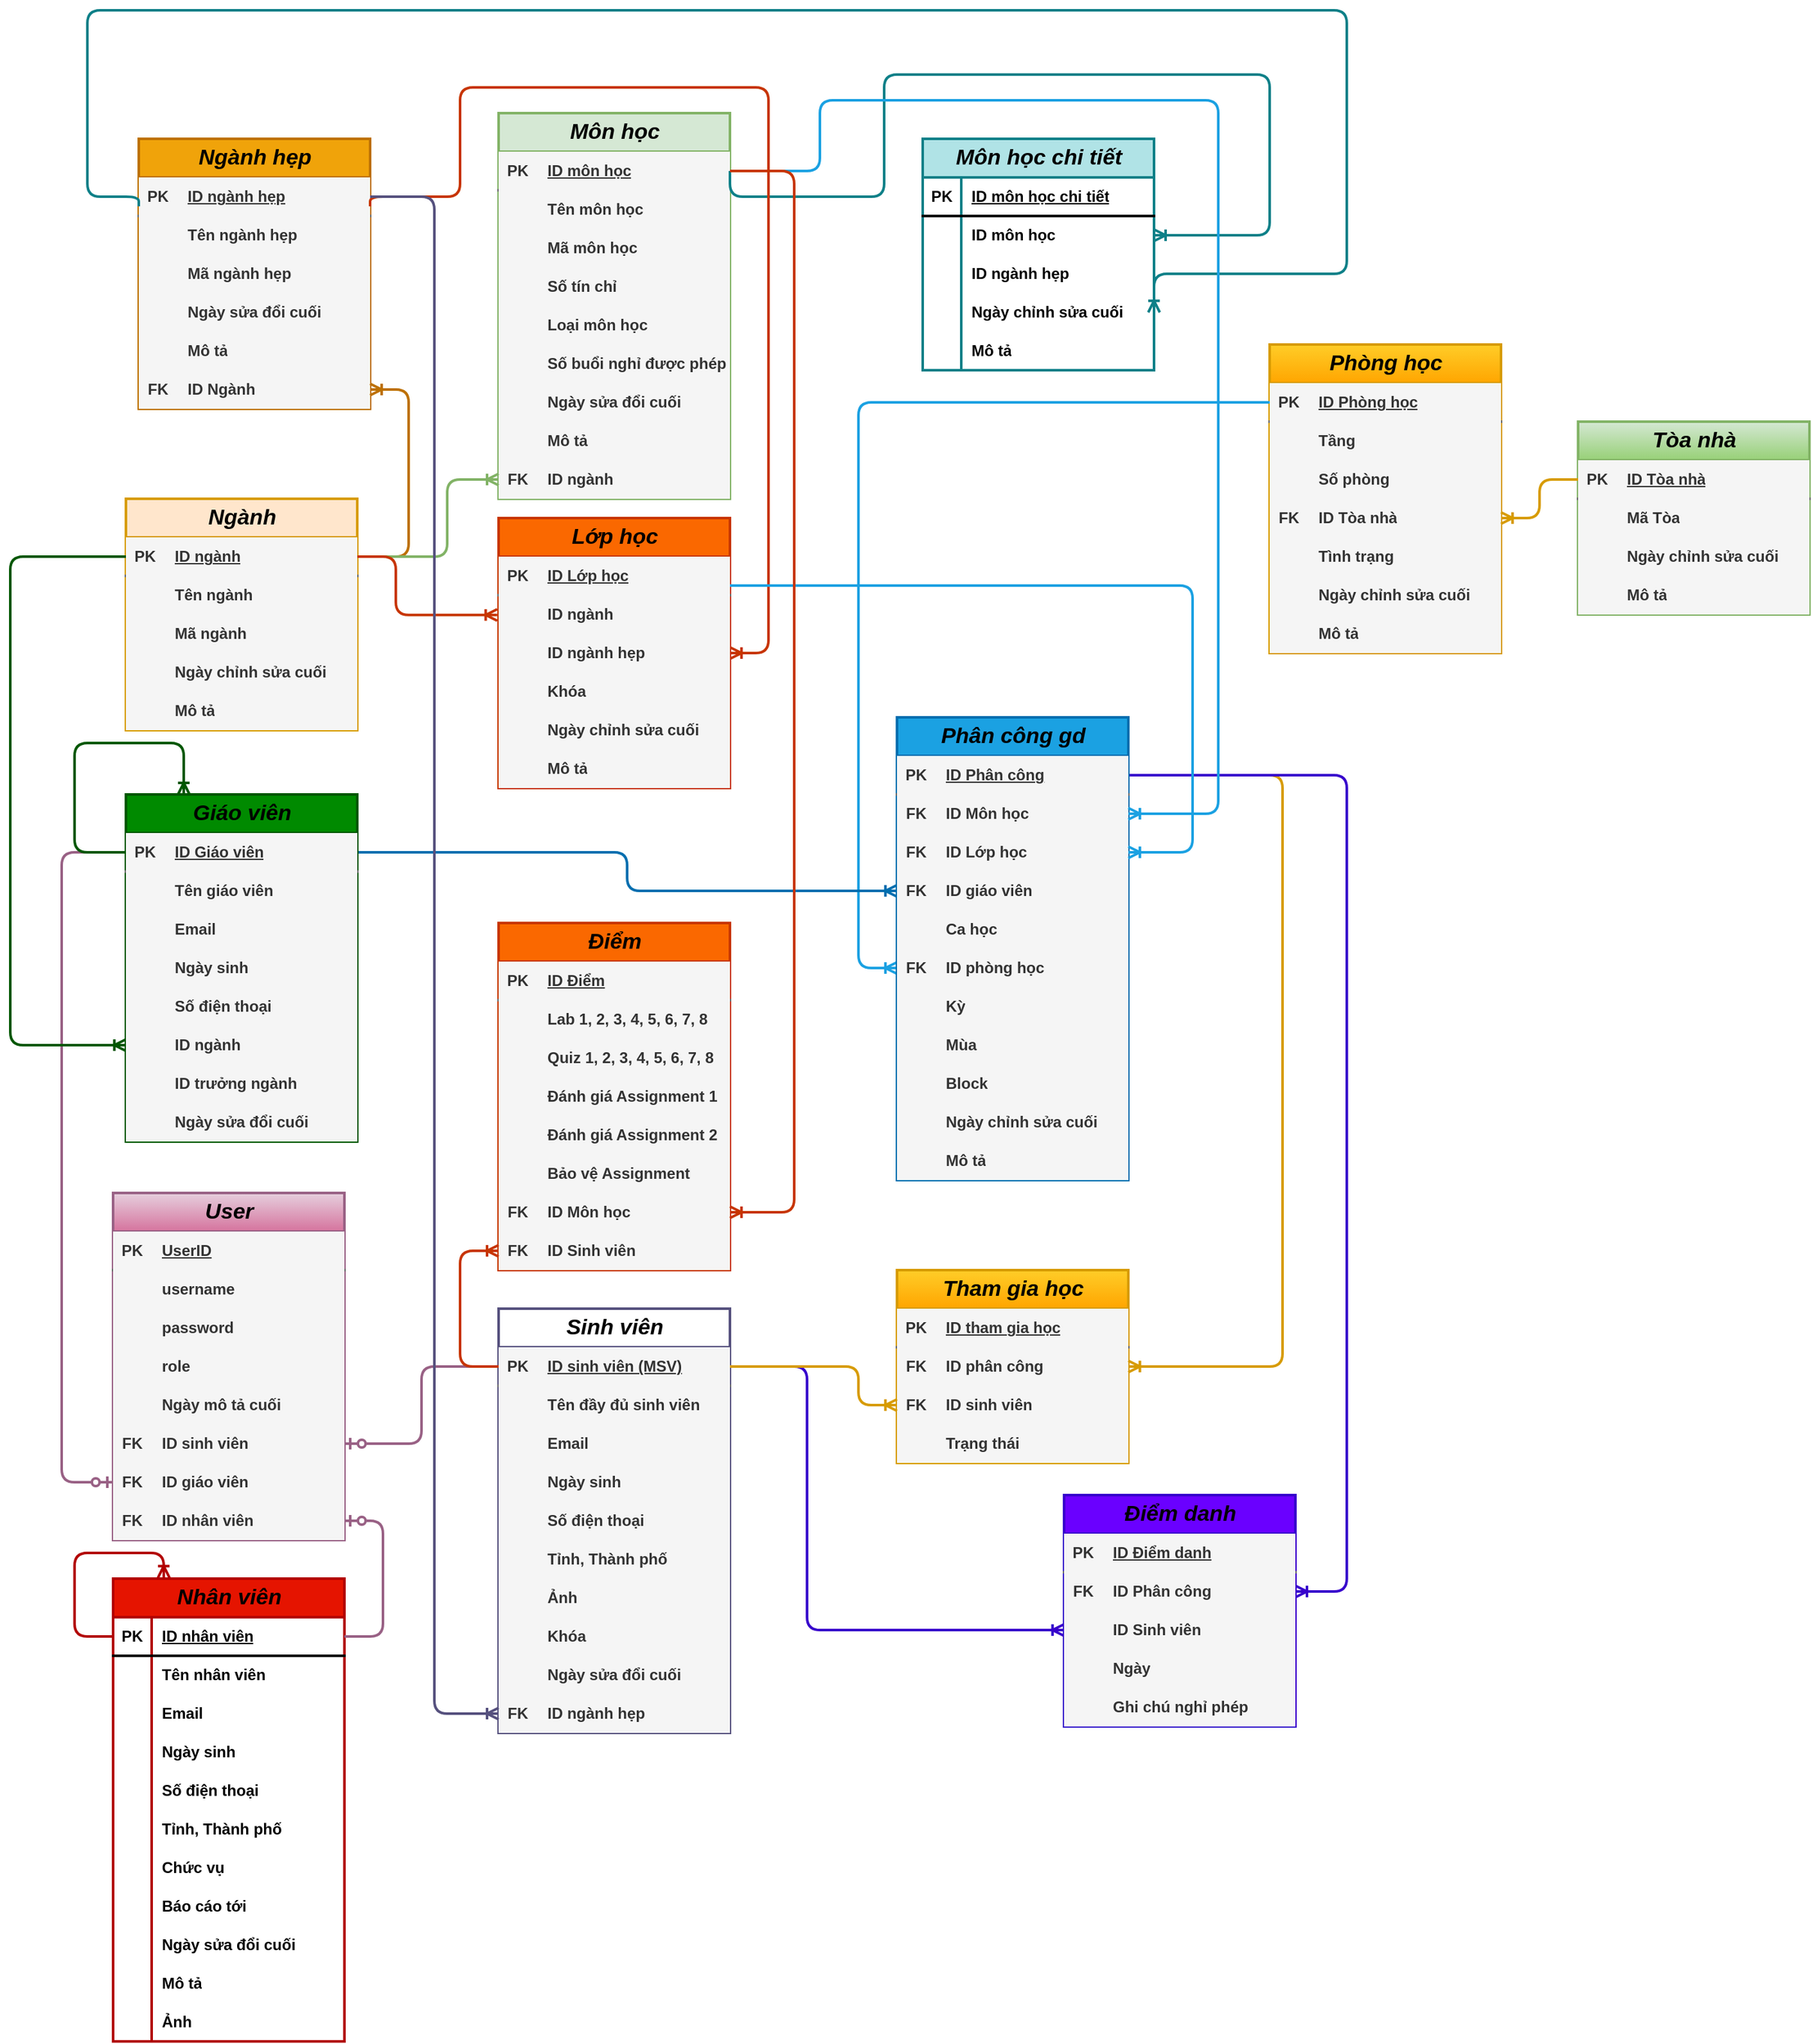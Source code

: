 <mxfile version="21.6.1" type="device">
  <diagram name="Page-1" id="FpTBXJOwQy58XbU-VklY">
    <mxGraphModel dx="3430" dy="2182" grid="1" gridSize="10" guides="1" tooltips="1" connect="1" arrows="1" fold="1" page="1" pageScale="1" pageWidth="850" pageHeight="1100" math="0" shadow="0">
      <root>
        <mxCell id="0" />
        <mxCell id="1" parent="0" />
        <mxCell id="tQOnXve0qwPO33CJhy6B-1" value="&lt;font style=&quot;font-size: 17px;&quot;&gt;&lt;i&gt;Ngành hẹp&lt;/i&gt;&lt;/font&gt;" style="shape=table;startSize=30;container=1;collapsible=1;childLayout=tableLayout;fixedRows=1;rowLines=0;fontStyle=1;align=center;resizeLast=1;html=1;verticalAlign=middle;fillColor=#f0a30a;strokeColor=#BD7000;fontColor=#000000;strokeWidth=2;rounded=0;shadow=0;swimlaneLine=1;" parent="1" vertex="1">
          <mxGeometry x="-670" y="-470" width="180" height="210" as="geometry" />
        </mxCell>
        <mxCell id="tQOnXve0qwPO33CJhy6B-2" value="" style="shape=tableRow;horizontal=0;startSize=0;swimlaneHead=0;swimlaneBody=0;fillColor=#f5f5f5;collapsible=0;dropTarget=0;points=[[0,0.5],[1,0.5]];portConstraint=eastwest;top=0;left=0;right=0;bottom=1;strokeColor=#666666;fontColor=#333333;strokeWidth=2;rounded=1;fontStyle=1;shadow=0;" parent="tQOnXve0qwPO33CJhy6B-1" vertex="1">
          <mxGeometry y="30" width="180" height="30" as="geometry" />
        </mxCell>
        <mxCell id="tQOnXve0qwPO33CJhy6B-3" value="PK" style="shape=partialRectangle;connectable=0;fillColor=#f5f5f5;top=0;left=0;bottom=0;right=0;fontStyle=1;overflow=hidden;whiteSpace=wrap;html=1;strokeColor=#666666;fontColor=#333333;strokeWidth=2;rounded=1;shadow=0;" parent="tQOnXve0qwPO33CJhy6B-2" vertex="1">
          <mxGeometry width="30" height="30" as="geometry">
            <mxRectangle width="30" height="30" as="alternateBounds" />
          </mxGeometry>
        </mxCell>
        <mxCell id="tQOnXve0qwPO33CJhy6B-4" value="ID ngành hẹp" style="shape=partialRectangle;connectable=0;fillColor=#f5f5f5;top=0;left=0;bottom=0;right=0;align=left;spacingLeft=6;fontStyle=5;overflow=hidden;whiteSpace=wrap;html=1;strokeColor=#666666;fontColor=#333333;strokeWidth=2;rounded=1;shadow=0;" parent="tQOnXve0qwPO33CJhy6B-2" vertex="1">
          <mxGeometry x="30" width="150" height="30" as="geometry">
            <mxRectangle width="150" height="30" as="alternateBounds" />
          </mxGeometry>
        </mxCell>
        <mxCell id="IWIqAQeaE0l4H3r7YwF_-4" value="" style="shape=tableRow;horizontal=0;startSize=0;swimlaneHead=0;swimlaneBody=0;fillColor=#f5f5f5;collapsible=0;dropTarget=0;points=[[0,0.5],[1,0.5]];portConstraint=eastwest;top=0;left=0;right=0;bottom=0;strokeColor=#666666;fontColor=#333333;strokeWidth=2;rounded=1;fontStyle=1;shadow=0;" parent="tQOnXve0qwPO33CJhy6B-1" vertex="1">
          <mxGeometry y="60" width="180" height="30" as="geometry" />
        </mxCell>
        <mxCell id="IWIqAQeaE0l4H3r7YwF_-5" value="" style="shape=partialRectangle;connectable=0;fillColor=#f5f5f5;top=0;left=0;bottom=0;right=0;editable=1;overflow=hidden;whiteSpace=wrap;html=1;strokeColor=#666666;fontColor=#333333;strokeWidth=2;rounded=1;fontStyle=1;shadow=0;" parent="IWIqAQeaE0l4H3r7YwF_-4" vertex="1">
          <mxGeometry width="30" height="30" as="geometry">
            <mxRectangle width="30" height="30" as="alternateBounds" />
          </mxGeometry>
        </mxCell>
        <mxCell id="IWIqAQeaE0l4H3r7YwF_-6" value="Tên ngành hẹp" style="shape=partialRectangle;connectable=0;fillColor=#f5f5f5;top=0;left=0;bottom=0;right=0;align=left;spacingLeft=6;overflow=hidden;whiteSpace=wrap;html=1;strokeColor=#666666;fontColor=#333333;strokeWidth=2;rounded=1;fontStyle=1;shadow=0;" parent="IWIqAQeaE0l4H3r7YwF_-4" vertex="1">
          <mxGeometry x="30" width="150" height="30" as="geometry">
            <mxRectangle width="150" height="30" as="alternateBounds" />
          </mxGeometry>
        </mxCell>
        <mxCell id="tQOnXve0qwPO33CJhy6B-5" value="" style="shape=tableRow;horizontal=0;startSize=0;swimlaneHead=0;swimlaneBody=0;fillColor=#f5f5f5;collapsible=0;dropTarget=0;points=[[0,0.5],[1,0.5]];portConstraint=eastwest;top=0;left=0;right=0;bottom=0;strokeColor=#666666;fontColor=#333333;strokeWidth=2;rounded=1;fontStyle=1;shadow=0;" parent="tQOnXve0qwPO33CJhy6B-1" vertex="1">
          <mxGeometry y="90" width="180" height="30" as="geometry" />
        </mxCell>
        <mxCell id="tQOnXve0qwPO33CJhy6B-6" value="" style="shape=partialRectangle;connectable=0;fillColor=#f5f5f5;top=0;left=0;bottom=0;right=0;editable=1;overflow=hidden;whiteSpace=wrap;html=1;strokeColor=#666666;fontColor=#333333;strokeWidth=2;rounded=1;fontStyle=1;shadow=0;" parent="tQOnXve0qwPO33CJhy6B-5" vertex="1">
          <mxGeometry width="30" height="30" as="geometry">
            <mxRectangle width="30" height="30" as="alternateBounds" />
          </mxGeometry>
        </mxCell>
        <mxCell id="tQOnXve0qwPO33CJhy6B-7" value="Mã ngành hẹp" style="shape=partialRectangle;connectable=0;fillColor=#f5f5f5;top=0;left=0;bottom=0;right=0;align=left;spacingLeft=6;overflow=hidden;whiteSpace=wrap;html=1;strokeColor=#666666;fontColor=#333333;strokeWidth=2;rounded=1;fontStyle=1;shadow=0;" parent="tQOnXve0qwPO33CJhy6B-5" vertex="1">
          <mxGeometry x="30" width="150" height="30" as="geometry">
            <mxRectangle width="150" height="30" as="alternateBounds" />
          </mxGeometry>
        </mxCell>
        <mxCell id="cZPaNfz8ub3oRpcGuj9J-2" value="" style="shape=tableRow;horizontal=0;startSize=0;swimlaneHead=0;swimlaneBody=0;fillColor=#f5f5f5;collapsible=0;dropTarget=0;points=[[0,0.5],[1,0.5]];portConstraint=eastwest;top=0;left=0;right=0;bottom=0;strokeColor=#666666;fontColor=#333333;strokeWidth=2;rounded=1;fontStyle=1;shadow=0;" parent="tQOnXve0qwPO33CJhy6B-1" vertex="1">
          <mxGeometry y="120" width="180" height="30" as="geometry" />
        </mxCell>
        <mxCell id="cZPaNfz8ub3oRpcGuj9J-3" value="" style="shape=partialRectangle;connectable=0;fillColor=#f5f5f5;top=0;left=0;bottom=0;right=0;editable=1;overflow=hidden;whiteSpace=wrap;html=1;strokeColor=#666666;fontColor=#333333;strokeWidth=2;rounded=1;fontStyle=1;shadow=0;" parent="cZPaNfz8ub3oRpcGuj9J-2" vertex="1">
          <mxGeometry width="30" height="30" as="geometry">
            <mxRectangle width="30" height="30" as="alternateBounds" />
          </mxGeometry>
        </mxCell>
        <mxCell id="cZPaNfz8ub3oRpcGuj9J-4" value="Ngày sửa đổi cuối" style="shape=partialRectangle;connectable=0;fillColor=#f5f5f5;top=0;left=0;bottom=0;right=0;align=left;spacingLeft=6;overflow=hidden;whiteSpace=wrap;html=1;strokeColor=#666666;fontColor=#333333;strokeWidth=2;rounded=1;fontStyle=1;shadow=0;" parent="cZPaNfz8ub3oRpcGuj9J-2" vertex="1">
          <mxGeometry x="30" width="150" height="30" as="geometry">
            <mxRectangle width="150" height="30" as="alternateBounds" />
          </mxGeometry>
        </mxCell>
        <mxCell id="tQOnXve0qwPO33CJhy6B-8" value="" style="shape=tableRow;horizontal=0;startSize=0;swimlaneHead=0;swimlaneBody=0;fillColor=#f5f5f5;collapsible=0;dropTarget=0;points=[[0,0.5],[1,0.5]];portConstraint=eastwest;top=0;left=0;right=0;bottom=0;strokeColor=#666666;fontColor=#333333;strokeWidth=2;rounded=1;fontStyle=1;shadow=0;" parent="tQOnXve0qwPO33CJhy6B-1" vertex="1">
          <mxGeometry y="150" width="180" height="30" as="geometry" />
        </mxCell>
        <mxCell id="tQOnXve0qwPO33CJhy6B-9" value="" style="shape=partialRectangle;connectable=0;fillColor=#f5f5f5;top=0;left=0;bottom=0;right=0;editable=1;overflow=hidden;whiteSpace=wrap;html=1;strokeColor=#666666;fontColor=#333333;strokeWidth=2;rounded=1;fontStyle=1;shadow=0;" parent="tQOnXve0qwPO33CJhy6B-8" vertex="1">
          <mxGeometry width="30" height="30" as="geometry">
            <mxRectangle width="30" height="30" as="alternateBounds" />
          </mxGeometry>
        </mxCell>
        <mxCell id="tQOnXve0qwPO33CJhy6B-10" value="Mô tả" style="shape=partialRectangle;connectable=0;fillColor=#f5f5f5;top=0;left=0;bottom=0;right=0;align=left;spacingLeft=6;overflow=hidden;whiteSpace=wrap;html=1;strokeColor=#666666;fontColor=#333333;strokeWidth=2;rounded=1;fontStyle=1;shadow=0;" parent="tQOnXve0qwPO33CJhy6B-8" vertex="1">
          <mxGeometry x="30" width="150" height="30" as="geometry">
            <mxRectangle width="150" height="30" as="alternateBounds" />
          </mxGeometry>
        </mxCell>
        <mxCell id="tQOnXve0qwPO33CJhy6B-11" value="" style="shape=tableRow;horizontal=0;startSize=0;swimlaneHead=0;swimlaneBody=0;fillColor=#f5f5f5;collapsible=0;dropTarget=0;points=[[0,0.5],[1,0.5]];portConstraint=eastwest;top=0;left=0;right=0;bottom=0;strokeColor=#666666;fontColor=#333333;strokeWidth=2;rounded=1;fontStyle=1;shadow=0;" parent="tQOnXve0qwPO33CJhy6B-1" vertex="1">
          <mxGeometry y="180" width="180" height="30" as="geometry" />
        </mxCell>
        <mxCell id="tQOnXve0qwPO33CJhy6B-12" value="FK" style="shape=partialRectangle;connectable=0;fillColor=#f5f5f5;top=0;left=0;bottom=0;right=0;editable=1;overflow=hidden;whiteSpace=wrap;html=1;strokeColor=#666666;fontColor=#333333;strokeWidth=2;rounded=1;fontStyle=1;shadow=0;" parent="tQOnXve0qwPO33CJhy6B-11" vertex="1">
          <mxGeometry width="30" height="30" as="geometry">
            <mxRectangle width="30" height="30" as="alternateBounds" />
          </mxGeometry>
        </mxCell>
        <mxCell id="tQOnXve0qwPO33CJhy6B-13" value="ID Ngành" style="shape=partialRectangle;connectable=0;fillColor=#f5f5f5;top=0;left=0;bottom=0;right=0;align=left;spacingLeft=6;overflow=hidden;whiteSpace=wrap;html=1;strokeColor=#666666;fontColor=#333333;strokeWidth=2;rounded=1;fontStyle=1;shadow=0;" parent="tQOnXve0qwPO33CJhy6B-11" vertex="1">
          <mxGeometry x="30" width="150" height="30" as="geometry">
            <mxRectangle width="150" height="30" as="alternateBounds" />
          </mxGeometry>
        </mxCell>
        <mxCell id="tQOnXve0qwPO33CJhy6B-14" value="&lt;font style=&quot;font-size: 17px;&quot;&gt;&lt;i&gt;Sinh viên&lt;/i&gt;&lt;/font&gt;" style="shape=table;startSize=30;container=1;collapsible=1;childLayout=tableLayout;fixedRows=1;rowLines=0;fontStyle=1;align=center;resizeLast=1;html=1;fillColor=default;strokeWidth=2;strokeColor=#56517e;rounded=0;shadow=0;swimlaneLine=1;" parent="1" vertex="1">
          <mxGeometry x="-390" y="440" width="180" height="330" as="geometry">
            <mxRectangle x="600" y="290" width="90" height="30" as="alternateBounds" />
          </mxGeometry>
        </mxCell>
        <mxCell id="tQOnXve0qwPO33CJhy6B-15" value="" style="shape=tableRow;horizontal=0;startSize=0;swimlaneHead=0;swimlaneBody=0;fillColor=#f5f5f5;collapsible=0;dropTarget=0;points=[[0,0.5],[1,0.5]];portConstraint=eastwest;top=0;left=0;right=0;bottom=1;strokeColor=#666666;fontColor=#333333;strokeWidth=2;rounded=1;fontStyle=1;shadow=0;" parent="tQOnXve0qwPO33CJhy6B-14" vertex="1">
          <mxGeometry y="30" width="180" height="30" as="geometry" />
        </mxCell>
        <mxCell id="tQOnXve0qwPO33CJhy6B-16" value="PK" style="shape=partialRectangle;connectable=0;fillColor=#f5f5f5;top=0;left=0;bottom=0;right=0;fontStyle=1;overflow=hidden;whiteSpace=wrap;html=1;strokeColor=#666666;fontColor=#333333;strokeWidth=2;rounded=1;shadow=0;" parent="tQOnXve0qwPO33CJhy6B-15" vertex="1">
          <mxGeometry width="30" height="30" as="geometry">
            <mxRectangle width="30" height="30" as="alternateBounds" />
          </mxGeometry>
        </mxCell>
        <mxCell id="tQOnXve0qwPO33CJhy6B-17" value="ID sinh viên (MSV)" style="shape=partialRectangle;connectable=0;fillColor=#f5f5f5;top=0;left=0;bottom=0;right=0;align=left;spacingLeft=6;fontStyle=5;overflow=hidden;whiteSpace=wrap;html=1;strokeColor=#666666;fontColor=#333333;strokeWidth=2;rounded=1;shadow=0;" parent="tQOnXve0qwPO33CJhy6B-15" vertex="1">
          <mxGeometry x="30" width="150" height="30" as="geometry">
            <mxRectangle width="150" height="30" as="alternateBounds" />
          </mxGeometry>
        </mxCell>
        <mxCell id="tQOnXve0qwPO33CJhy6B-18" value="" style="shape=tableRow;horizontal=0;startSize=0;swimlaneHead=0;swimlaneBody=0;fillColor=#f5f5f5;collapsible=0;dropTarget=0;points=[[0,0.5],[1,0.5]];portConstraint=eastwest;top=0;left=0;right=0;bottom=0;strokeColor=#666666;fontColor=#333333;strokeWidth=2;rounded=1;fontStyle=1;shadow=0;" parent="tQOnXve0qwPO33CJhy6B-14" vertex="1">
          <mxGeometry y="60" width="180" height="30" as="geometry" />
        </mxCell>
        <mxCell id="tQOnXve0qwPO33CJhy6B-19" value="" style="shape=partialRectangle;connectable=0;fillColor=#f5f5f5;top=0;left=0;bottom=0;right=0;editable=1;overflow=hidden;whiteSpace=wrap;html=1;strokeColor=#666666;fontColor=#333333;strokeWidth=2;rounded=1;fontStyle=1;shadow=0;" parent="tQOnXve0qwPO33CJhy6B-18" vertex="1">
          <mxGeometry width="30" height="30" as="geometry">
            <mxRectangle width="30" height="30" as="alternateBounds" />
          </mxGeometry>
        </mxCell>
        <mxCell id="tQOnXve0qwPO33CJhy6B-20" value="Tên đầy đủ sinh viên" style="shape=partialRectangle;connectable=0;fillColor=#f5f5f5;top=0;left=0;bottom=0;right=0;align=left;spacingLeft=6;overflow=hidden;whiteSpace=wrap;html=1;strokeColor=#666666;fontColor=#333333;strokeWidth=2;rounded=1;fontStyle=1;shadow=0;" parent="tQOnXve0qwPO33CJhy6B-18" vertex="1">
          <mxGeometry x="30" width="150" height="30" as="geometry">
            <mxRectangle width="150" height="30" as="alternateBounds" />
          </mxGeometry>
        </mxCell>
        <mxCell id="tQOnXve0qwPO33CJhy6B-21" value="" style="shape=tableRow;horizontal=0;startSize=0;swimlaneHead=0;swimlaneBody=0;fillColor=#f5f5f5;collapsible=0;dropTarget=0;points=[[0,0.5],[1,0.5]];portConstraint=eastwest;top=0;left=0;right=0;bottom=0;strokeColor=#666666;fontColor=#333333;strokeWidth=2;rounded=1;fontStyle=1;shadow=0;" parent="tQOnXve0qwPO33CJhy6B-14" vertex="1">
          <mxGeometry y="90" width="180" height="30" as="geometry" />
        </mxCell>
        <mxCell id="tQOnXve0qwPO33CJhy6B-22" value="" style="shape=partialRectangle;connectable=0;fillColor=#f5f5f5;top=0;left=0;bottom=0;right=0;editable=1;overflow=hidden;whiteSpace=wrap;html=1;strokeColor=#666666;fontColor=#333333;strokeWidth=2;rounded=1;fontStyle=1;shadow=0;" parent="tQOnXve0qwPO33CJhy6B-21" vertex="1">
          <mxGeometry width="30" height="30" as="geometry">
            <mxRectangle width="30" height="30" as="alternateBounds" />
          </mxGeometry>
        </mxCell>
        <mxCell id="tQOnXve0qwPO33CJhy6B-23" value="Email" style="shape=partialRectangle;connectable=0;fillColor=#f5f5f5;top=0;left=0;bottom=0;right=0;align=left;spacingLeft=6;overflow=hidden;whiteSpace=wrap;html=1;strokeColor=#666666;fontColor=#333333;strokeWidth=2;rounded=1;fontStyle=1;shadow=0;" parent="tQOnXve0qwPO33CJhy6B-21" vertex="1">
          <mxGeometry x="30" width="150" height="30" as="geometry">
            <mxRectangle width="150" height="30" as="alternateBounds" />
          </mxGeometry>
        </mxCell>
        <mxCell id="tQOnXve0qwPO33CJhy6B-24" value="" style="shape=tableRow;horizontal=0;startSize=0;swimlaneHead=0;swimlaneBody=0;fillColor=#f5f5f5;collapsible=0;dropTarget=0;points=[[0,0.5],[1,0.5]];portConstraint=eastwest;top=0;left=0;right=0;bottom=0;strokeColor=#666666;fontColor=#333333;strokeWidth=2;rounded=1;fontStyle=1;shadow=0;" parent="tQOnXve0qwPO33CJhy6B-14" vertex="1">
          <mxGeometry y="120" width="180" height="30" as="geometry" />
        </mxCell>
        <mxCell id="tQOnXve0qwPO33CJhy6B-25" value="" style="shape=partialRectangle;connectable=0;fillColor=#f5f5f5;top=0;left=0;bottom=0;right=0;editable=1;overflow=hidden;whiteSpace=wrap;html=1;strokeColor=#666666;fontColor=#333333;strokeWidth=2;rounded=1;fontStyle=1;shadow=0;" parent="tQOnXve0qwPO33CJhy6B-24" vertex="1">
          <mxGeometry width="30" height="30" as="geometry">
            <mxRectangle width="30" height="30" as="alternateBounds" />
          </mxGeometry>
        </mxCell>
        <mxCell id="tQOnXve0qwPO33CJhy6B-26" value="Ngày sinh" style="shape=partialRectangle;connectable=0;fillColor=#f5f5f5;top=0;left=0;bottom=0;right=0;align=left;spacingLeft=6;overflow=hidden;whiteSpace=wrap;html=1;strokeColor=#666666;fontColor=#333333;strokeWidth=2;rounded=1;fontStyle=1;shadow=0;" parent="tQOnXve0qwPO33CJhy6B-24" vertex="1">
          <mxGeometry x="30" width="150" height="30" as="geometry">
            <mxRectangle width="150" height="30" as="alternateBounds" />
          </mxGeometry>
        </mxCell>
        <mxCell id="tQOnXve0qwPO33CJhy6B-27" value="" style="shape=tableRow;horizontal=0;startSize=0;swimlaneHead=0;swimlaneBody=0;fillColor=#f5f5f5;collapsible=0;dropTarget=0;points=[[0,0.5],[1,0.5]];portConstraint=eastwest;top=0;left=0;right=0;bottom=0;strokeColor=#666666;fontColor=#333333;strokeWidth=2;rounded=1;fontStyle=1;shadow=0;" parent="tQOnXve0qwPO33CJhy6B-14" vertex="1">
          <mxGeometry y="150" width="180" height="30" as="geometry" />
        </mxCell>
        <mxCell id="tQOnXve0qwPO33CJhy6B-28" value="" style="shape=partialRectangle;connectable=0;fillColor=#f5f5f5;top=0;left=0;bottom=0;right=0;editable=1;overflow=hidden;whiteSpace=wrap;html=1;strokeColor=#666666;fontColor=#333333;strokeWidth=2;rounded=1;fontStyle=1;shadow=0;" parent="tQOnXve0qwPO33CJhy6B-27" vertex="1">
          <mxGeometry width="30" height="30" as="geometry">
            <mxRectangle width="30" height="30" as="alternateBounds" />
          </mxGeometry>
        </mxCell>
        <mxCell id="tQOnXve0qwPO33CJhy6B-29" value="Số điện thoại" style="shape=partialRectangle;connectable=0;fillColor=#f5f5f5;top=0;left=0;bottom=0;right=0;align=left;spacingLeft=6;overflow=hidden;whiteSpace=wrap;html=1;strokeColor=#666666;fontColor=#333333;strokeWidth=2;rounded=1;fontStyle=1;shadow=0;" parent="tQOnXve0qwPO33CJhy6B-27" vertex="1">
          <mxGeometry x="30" width="150" height="30" as="geometry">
            <mxRectangle width="150" height="30" as="alternateBounds" />
          </mxGeometry>
        </mxCell>
        <mxCell id="IWIqAQeaE0l4H3r7YwF_-13" value="" style="shape=tableRow;horizontal=0;startSize=0;swimlaneHead=0;swimlaneBody=0;fillColor=#f5f5f5;collapsible=0;dropTarget=0;points=[[0,0.5],[1,0.5]];portConstraint=eastwest;top=0;left=0;right=0;bottom=0;strokeColor=#666666;fontColor=#333333;strokeWidth=2;rounded=1;fontStyle=1;shadow=0;" parent="tQOnXve0qwPO33CJhy6B-14" vertex="1">
          <mxGeometry y="180" width="180" height="30" as="geometry" />
        </mxCell>
        <mxCell id="IWIqAQeaE0l4H3r7YwF_-14" value="" style="shape=partialRectangle;connectable=0;fillColor=#f5f5f5;top=0;left=0;bottom=0;right=0;editable=1;overflow=hidden;whiteSpace=wrap;html=1;strokeColor=#666666;fontColor=#333333;strokeWidth=2;rounded=1;fontStyle=1;shadow=0;" parent="IWIqAQeaE0l4H3r7YwF_-13" vertex="1">
          <mxGeometry width="30" height="30" as="geometry">
            <mxRectangle width="30" height="30" as="alternateBounds" />
          </mxGeometry>
        </mxCell>
        <mxCell id="IWIqAQeaE0l4H3r7YwF_-15" value="Tỉnh, Thành phố" style="shape=partialRectangle;connectable=0;fillColor=#f5f5f5;top=0;left=0;bottom=0;right=0;align=left;spacingLeft=6;overflow=hidden;whiteSpace=wrap;html=1;strokeColor=#666666;fontColor=#333333;strokeWidth=2;rounded=1;fontStyle=1;shadow=0;" parent="IWIqAQeaE0l4H3r7YwF_-13" vertex="1">
          <mxGeometry x="30" width="150" height="30" as="geometry">
            <mxRectangle width="150" height="30" as="alternateBounds" />
          </mxGeometry>
        </mxCell>
        <mxCell id="tQOnXve0qwPO33CJhy6B-30" value="" style="shape=tableRow;horizontal=0;startSize=0;swimlaneHead=0;swimlaneBody=0;fillColor=#f5f5f5;collapsible=0;dropTarget=0;points=[[0,0.5],[1,0.5]];portConstraint=eastwest;top=0;left=0;right=0;bottom=0;strokeColor=#666666;fontColor=#333333;strokeWidth=2;rounded=1;fontStyle=1;shadow=0;" parent="tQOnXve0qwPO33CJhy6B-14" vertex="1">
          <mxGeometry y="210" width="180" height="30" as="geometry" />
        </mxCell>
        <mxCell id="tQOnXve0qwPO33CJhy6B-31" value="" style="shape=partialRectangle;connectable=0;fillColor=#f5f5f5;top=0;left=0;bottom=0;right=0;editable=1;overflow=hidden;whiteSpace=wrap;html=1;strokeColor=#666666;fontColor=#333333;strokeWidth=2;rounded=1;fontStyle=1;shadow=0;" parent="tQOnXve0qwPO33CJhy6B-30" vertex="1">
          <mxGeometry width="30" height="30" as="geometry">
            <mxRectangle width="30" height="30" as="alternateBounds" />
          </mxGeometry>
        </mxCell>
        <mxCell id="tQOnXve0qwPO33CJhy6B-32" value="Ảnh" style="shape=partialRectangle;connectable=0;fillColor=#f5f5f5;top=0;left=0;bottom=0;right=0;align=left;spacingLeft=6;overflow=hidden;whiteSpace=wrap;html=1;strokeColor=#666666;fontColor=#333333;strokeWidth=2;rounded=1;fontStyle=1;shadow=0;" parent="tQOnXve0qwPO33CJhy6B-30" vertex="1">
          <mxGeometry x="30" width="150" height="30" as="geometry">
            <mxRectangle width="150" height="30" as="alternateBounds" />
          </mxGeometry>
        </mxCell>
        <mxCell id="CDnV8Uc_9sDUrMYhlKRL-28" value="" style="shape=tableRow;horizontal=0;startSize=0;swimlaneHead=0;swimlaneBody=0;fillColor=#f5f5f5;collapsible=0;dropTarget=0;points=[[0,0.5],[1,0.5]];portConstraint=eastwest;top=0;left=0;right=0;bottom=0;strokeColor=#666666;fontColor=#333333;strokeWidth=2;rounded=1;fontStyle=1;shadow=0;" parent="tQOnXve0qwPO33CJhy6B-14" vertex="1">
          <mxGeometry y="240" width="180" height="30" as="geometry" />
        </mxCell>
        <mxCell id="CDnV8Uc_9sDUrMYhlKRL-29" value="" style="shape=partialRectangle;connectable=0;fillColor=#f5f5f5;top=0;left=0;bottom=0;right=0;editable=1;overflow=hidden;whiteSpace=wrap;html=1;strokeColor=#666666;fontColor=#333333;strokeWidth=2;rounded=1;fontStyle=1;shadow=0;" parent="CDnV8Uc_9sDUrMYhlKRL-28" vertex="1">
          <mxGeometry width="30" height="30" as="geometry">
            <mxRectangle width="30" height="30" as="alternateBounds" />
          </mxGeometry>
        </mxCell>
        <mxCell id="CDnV8Uc_9sDUrMYhlKRL-30" value="Khóa&amp;nbsp;" style="shape=partialRectangle;connectable=0;fillColor=#f5f5f5;top=0;left=0;bottom=0;right=0;align=left;spacingLeft=6;overflow=hidden;whiteSpace=wrap;html=1;strokeColor=#666666;fontColor=#333333;strokeWidth=2;rounded=1;fontStyle=1;shadow=0;" parent="CDnV8Uc_9sDUrMYhlKRL-28" vertex="1">
          <mxGeometry x="30" width="150" height="30" as="geometry">
            <mxRectangle width="150" height="30" as="alternateBounds" />
          </mxGeometry>
        </mxCell>
        <mxCell id="1wr1I72fZMlx1ucZUs5V-4" value="" style="shape=tableRow;horizontal=0;startSize=0;swimlaneHead=0;swimlaneBody=0;fillColor=#f5f5f5;collapsible=0;dropTarget=0;points=[[0,0.5],[1,0.5]];portConstraint=eastwest;top=0;left=0;right=0;bottom=0;strokeColor=#666666;fontColor=#333333;strokeWidth=2;rounded=1;fontStyle=1;shadow=0;" parent="tQOnXve0qwPO33CJhy6B-14" vertex="1">
          <mxGeometry y="270" width="180" height="30" as="geometry" />
        </mxCell>
        <mxCell id="1wr1I72fZMlx1ucZUs5V-5" value="" style="shape=partialRectangle;connectable=0;fillColor=#f5f5f5;top=0;left=0;bottom=0;right=0;editable=1;overflow=hidden;whiteSpace=wrap;html=1;strokeColor=#666666;fontColor=#333333;strokeWidth=2;rounded=1;fontStyle=1;shadow=0;" parent="1wr1I72fZMlx1ucZUs5V-4" vertex="1">
          <mxGeometry width="30" height="30" as="geometry">
            <mxRectangle width="30" height="30" as="alternateBounds" />
          </mxGeometry>
        </mxCell>
        <mxCell id="1wr1I72fZMlx1ucZUs5V-6" value="Ngày sửa đổi cuối" style="shape=partialRectangle;connectable=0;fillColor=#f5f5f5;top=0;left=0;bottom=0;right=0;align=left;spacingLeft=6;overflow=hidden;whiteSpace=wrap;html=1;strokeColor=#666666;fontColor=#333333;strokeWidth=2;rounded=1;fontStyle=1;shadow=0;" parent="1wr1I72fZMlx1ucZUs5V-4" vertex="1">
          <mxGeometry x="30" width="150" height="30" as="geometry">
            <mxRectangle width="150" height="30" as="alternateBounds" />
          </mxGeometry>
        </mxCell>
        <mxCell id="tQOnXve0qwPO33CJhy6B-33" value="" style="shape=tableRow;horizontal=0;startSize=0;swimlaneHead=0;swimlaneBody=0;fillColor=#f5f5f5;collapsible=0;dropTarget=0;points=[[0,0.5],[1,0.5]];portConstraint=eastwest;top=0;left=0;right=0;bottom=0;strokeColor=#666666;fontColor=#333333;strokeWidth=2;rounded=1;fontStyle=1;shadow=0;" parent="tQOnXve0qwPO33CJhy6B-14" vertex="1">
          <mxGeometry y="300" width="180" height="30" as="geometry" />
        </mxCell>
        <mxCell id="tQOnXve0qwPO33CJhy6B-34" value="FK" style="shape=partialRectangle;connectable=0;fillColor=#f5f5f5;top=0;left=0;bottom=0;right=0;editable=1;overflow=hidden;whiteSpace=wrap;html=1;strokeColor=#666666;fontColor=#333333;strokeWidth=2;rounded=1;fontStyle=1;shadow=0;" parent="tQOnXve0qwPO33CJhy6B-33" vertex="1">
          <mxGeometry width="30" height="30" as="geometry">
            <mxRectangle width="30" height="30" as="alternateBounds" />
          </mxGeometry>
        </mxCell>
        <mxCell id="tQOnXve0qwPO33CJhy6B-35" value="ID ngành hẹp" style="shape=partialRectangle;connectable=0;fillColor=#f5f5f5;top=0;left=0;bottom=0;right=0;align=left;spacingLeft=6;overflow=hidden;whiteSpace=wrap;html=1;strokeColor=#666666;fontColor=#333333;strokeWidth=2;rounded=1;fontStyle=1;shadow=0;" parent="tQOnXve0qwPO33CJhy6B-33" vertex="1">
          <mxGeometry x="30" width="150" height="30" as="geometry">
            <mxRectangle width="150" height="30" as="alternateBounds" />
          </mxGeometry>
        </mxCell>
        <mxCell id="tQOnXve0qwPO33CJhy6B-36" value="&lt;font style=&quot;font-size: 17px;&quot;&gt;&lt;i&gt;Môn học&lt;/i&gt;&lt;/font&gt;" style="shape=table;startSize=30;container=1;collapsible=1;childLayout=tableLayout;fixedRows=1;rowLines=0;fontStyle=1;align=center;resizeLast=1;html=1;fillColor=#d5e8d4;strokeColor=#82b366;strokeWidth=2;rounded=0;shadow=0;swimlaneLine=1;" parent="1" vertex="1">
          <mxGeometry x="-390" y="-490" width="180" height="300" as="geometry" />
        </mxCell>
        <mxCell id="tQOnXve0qwPO33CJhy6B-37" value="" style="shape=tableRow;horizontal=0;startSize=0;swimlaneHead=0;swimlaneBody=0;fillColor=#f5f5f5;collapsible=0;dropTarget=0;points=[[0,0.5],[1,0.5]];portConstraint=eastwest;top=0;left=0;right=0;bottom=1;strokeColor=#666666;fontColor=#333333;strokeWidth=2;rounded=1;fontStyle=1;shadow=0;" parent="tQOnXve0qwPO33CJhy6B-36" vertex="1">
          <mxGeometry y="30" width="180" height="30" as="geometry" />
        </mxCell>
        <mxCell id="tQOnXve0qwPO33CJhy6B-38" value="PK" style="shape=partialRectangle;connectable=0;fillColor=#f5f5f5;top=0;left=0;bottom=0;right=0;fontStyle=1;overflow=hidden;whiteSpace=wrap;html=1;strokeColor=#666666;fontColor=#333333;strokeWidth=2;rounded=1;shadow=0;" parent="tQOnXve0qwPO33CJhy6B-37" vertex="1">
          <mxGeometry width="30" height="30" as="geometry">
            <mxRectangle width="30" height="30" as="alternateBounds" />
          </mxGeometry>
        </mxCell>
        <mxCell id="tQOnXve0qwPO33CJhy6B-39" value="ID môn học" style="shape=partialRectangle;connectable=0;fillColor=#f5f5f5;top=0;left=0;bottom=0;right=0;align=left;spacingLeft=6;fontStyle=5;overflow=hidden;whiteSpace=wrap;html=1;strokeColor=#666666;fontColor=#333333;strokeWidth=2;rounded=1;shadow=0;" parent="tQOnXve0qwPO33CJhy6B-37" vertex="1">
          <mxGeometry x="30" width="150" height="30" as="geometry">
            <mxRectangle width="150" height="30" as="alternateBounds" />
          </mxGeometry>
        </mxCell>
        <mxCell id="tQOnXve0qwPO33CJhy6B-40" value="" style="shape=tableRow;horizontal=0;startSize=0;swimlaneHead=0;swimlaneBody=0;fillColor=#f5f5f5;collapsible=0;dropTarget=0;points=[[0,0.5],[1,0.5]];portConstraint=eastwest;top=0;left=0;right=0;bottom=0;strokeColor=#666666;fontColor=#333333;strokeWidth=2;rounded=1;fontStyle=1;shadow=0;" parent="tQOnXve0qwPO33CJhy6B-36" vertex="1">
          <mxGeometry y="60" width="180" height="30" as="geometry" />
        </mxCell>
        <mxCell id="tQOnXve0qwPO33CJhy6B-41" value="" style="shape=partialRectangle;connectable=0;fillColor=#f5f5f5;top=0;left=0;bottom=0;right=0;editable=1;overflow=hidden;whiteSpace=wrap;html=1;strokeColor=#666666;fontColor=#333333;strokeWidth=2;rounded=1;fontStyle=1;shadow=0;" parent="tQOnXve0qwPO33CJhy6B-40" vertex="1">
          <mxGeometry width="30" height="30" as="geometry">
            <mxRectangle width="30" height="30" as="alternateBounds" />
          </mxGeometry>
        </mxCell>
        <mxCell id="tQOnXve0qwPO33CJhy6B-42" value="Tên môn học" style="shape=partialRectangle;connectable=0;fillColor=#f5f5f5;top=0;left=0;bottom=0;right=0;align=left;spacingLeft=6;overflow=hidden;whiteSpace=wrap;html=1;strokeColor=#666666;fontColor=#333333;strokeWidth=2;rounded=1;fontStyle=1;shadow=0;" parent="tQOnXve0qwPO33CJhy6B-40" vertex="1">
          <mxGeometry x="30" width="150" height="30" as="geometry">
            <mxRectangle width="150" height="30" as="alternateBounds" />
          </mxGeometry>
        </mxCell>
        <mxCell id="tQOnXve0qwPO33CJhy6B-43" value="" style="shape=tableRow;horizontal=0;startSize=0;swimlaneHead=0;swimlaneBody=0;fillColor=#f5f5f5;collapsible=0;dropTarget=0;points=[[0,0.5],[1,0.5]];portConstraint=eastwest;top=0;left=0;right=0;bottom=0;strokeColor=#666666;fontColor=#333333;strokeWidth=2;rounded=1;fontStyle=1;shadow=0;" parent="tQOnXve0qwPO33CJhy6B-36" vertex="1">
          <mxGeometry y="90" width="180" height="30" as="geometry" />
        </mxCell>
        <mxCell id="tQOnXve0qwPO33CJhy6B-44" value="" style="shape=partialRectangle;connectable=0;fillColor=#f5f5f5;top=0;left=0;bottom=0;right=0;editable=1;overflow=hidden;whiteSpace=wrap;html=1;strokeColor=#666666;fontColor=#333333;strokeWidth=2;rounded=1;fontStyle=1;shadow=0;" parent="tQOnXve0qwPO33CJhy6B-43" vertex="1">
          <mxGeometry width="30" height="30" as="geometry">
            <mxRectangle width="30" height="30" as="alternateBounds" />
          </mxGeometry>
        </mxCell>
        <mxCell id="tQOnXve0qwPO33CJhy6B-45" value="Mã môn học" style="shape=partialRectangle;connectable=0;fillColor=#f5f5f5;top=0;left=0;bottom=0;right=0;align=left;spacingLeft=6;overflow=hidden;whiteSpace=wrap;html=1;strokeColor=#666666;fontColor=#333333;strokeWidth=2;rounded=1;fontStyle=1;shadow=0;" parent="tQOnXve0qwPO33CJhy6B-43" vertex="1">
          <mxGeometry x="30" width="150" height="30" as="geometry">
            <mxRectangle width="150" height="30" as="alternateBounds" />
          </mxGeometry>
        </mxCell>
        <mxCell id="IWIqAQeaE0l4H3r7YwF_-7" value="" style="shape=tableRow;horizontal=0;startSize=0;swimlaneHead=0;swimlaneBody=0;fillColor=#f5f5f5;collapsible=0;dropTarget=0;points=[[0,0.5],[1,0.5]];portConstraint=eastwest;top=0;left=0;right=0;bottom=0;strokeColor=#666666;fontColor=#333333;strokeWidth=2;rounded=1;fontStyle=1;shadow=0;" parent="tQOnXve0qwPO33CJhy6B-36" vertex="1">
          <mxGeometry y="120" width="180" height="30" as="geometry" />
        </mxCell>
        <mxCell id="IWIqAQeaE0l4H3r7YwF_-8" value="" style="shape=partialRectangle;connectable=0;fillColor=#f5f5f5;top=0;left=0;bottom=0;right=0;editable=1;overflow=hidden;whiteSpace=wrap;html=1;strokeColor=#666666;fontColor=#333333;strokeWidth=2;rounded=1;fontStyle=1;shadow=0;" parent="IWIqAQeaE0l4H3r7YwF_-7" vertex="1">
          <mxGeometry width="30" height="30" as="geometry">
            <mxRectangle width="30" height="30" as="alternateBounds" />
          </mxGeometry>
        </mxCell>
        <mxCell id="IWIqAQeaE0l4H3r7YwF_-9" value="Số tín chỉ" style="shape=partialRectangle;connectable=0;fillColor=#f5f5f5;top=0;left=0;bottom=0;right=0;align=left;spacingLeft=6;overflow=hidden;whiteSpace=wrap;html=1;strokeColor=#666666;fontColor=#333333;strokeWidth=2;rounded=1;fontStyle=1;shadow=0;" parent="IWIqAQeaE0l4H3r7YwF_-7" vertex="1">
          <mxGeometry x="30" width="150" height="30" as="geometry">
            <mxRectangle width="150" height="30" as="alternateBounds" />
          </mxGeometry>
        </mxCell>
        <mxCell id="tQOnXve0qwPO33CJhy6B-46" value="" style="shape=tableRow;horizontal=0;startSize=0;swimlaneHead=0;swimlaneBody=0;fillColor=#f5f5f5;collapsible=0;dropTarget=0;points=[[0,0.5],[1,0.5]];portConstraint=eastwest;top=0;left=0;right=0;bottom=0;strokeColor=#666666;fontColor=#333333;strokeWidth=2;rounded=1;fontStyle=1;shadow=0;" parent="tQOnXve0qwPO33CJhy6B-36" vertex="1">
          <mxGeometry y="150" width="180" height="30" as="geometry" />
        </mxCell>
        <mxCell id="tQOnXve0qwPO33CJhy6B-47" value="" style="shape=partialRectangle;connectable=0;fillColor=#f5f5f5;top=0;left=0;bottom=0;right=0;editable=1;overflow=hidden;whiteSpace=wrap;html=1;strokeColor=#666666;fontColor=#333333;strokeWidth=2;rounded=1;fontStyle=1;shadow=0;" parent="tQOnXve0qwPO33CJhy6B-46" vertex="1">
          <mxGeometry width="30" height="30" as="geometry">
            <mxRectangle width="30" height="30" as="alternateBounds" />
          </mxGeometry>
        </mxCell>
        <mxCell id="tQOnXve0qwPO33CJhy6B-48" value="Loại môn học" style="shape=partialRectangle;connectable=0;fillColor=#f5f5f5;top=0;left=0;bottom=0;right=0;align=left;spacingLeft=6;overflow=hidden;whiteSpace=wrap;html=1;strokeColor=#666666;fontColor=#333333;strokeWidth=2;rounded=1;fontStyle=1;shadow=0;" parent="tQOnXve0qwPO33CJhy6B-46" vertex="1">
          <mxGeometry x="30" width="150" height="30" as="geometry">
            <mxRectangle width="150" height="30" as="alternateBounds" />
          </mxGeometry>
        </mxCell>
        <mxCell id="tQOnXve0qwPO33CJhy6B-55" style="shape=tableRow;horizontal=0;startSize=0;swimlaneHead=0;swimlaneBody=0;fillColor=#f5f5f5;collapsible=0;dropTarget=0;points=[[0,0.5],[1,0.5]];portConstraint=eastwest;top=0;left=0;right=0;bottom=0;strokeColor=#666666;fontColor=#333333;strokeWidth=2;rounded=1;fontStyle=1;shadow=0;" parent="tQOnXve0qwPO33CJhy6B-36" vertex="1">
          <mxGeometry y="180" width="180" height="30" as="geometry" />
        </mxCell>
        <mxCell id="tQOnXve0qwPO33CJhy6B-56" style="shape=partialRectangle;connectable=0;fillColor=#f5f5f5;top=0;left=0;bottom=0;right=0;editable=1;overflow=hidden;whiteSpace=wrap;html=1;strokeColor=#666666;fontColor=#333333;strokeWidth=2;rounded=1;fontStyle=1;shadow=0;" parent="tQOnXve0qwPO33CJhy6B-55" vertex="1">
          <mxGeometry width="30" height="30" as="geometry">
            <mxRectangle width="30" height="30" as="alternateBounds" />
          </mxGeometry>
        </mxCell>
        <mxCell id="tQOnXve0qwPO33CJhy6B-57" value="Số buổi nghỉ được phép" style="shape=partialRectangle;connectable=0;fillColor=#f5f5f5;top=0;left=0;bottom=0;right=0;align=left;spacingLeft=6;overflow=hidden;whiteSpace=wrap;html=1;strokeColor=#666666;fontColor=#333333;strokeWidth=2;rounded=1;fontStyle=1;shadow=0;" parent="tQOnXve0qwPO33CJhy6B-55" vertex="1">
          <mxGeometry x="30" width="150" height="30" as="geometry">
            <mxRectangle width="150" height="30" as="alternateBounds" />
          </mxGeometry>
        </mxCell>
        <mxCell id="tQOnXve0qwPO33CJhy6B-49" value="" style="shape=tableRow;horizontal=0;startSize=0;swimlaneHead=0;swimlaneBody=0;fillColor=#f5f5f5;collapsible=0;dropTarget=0;points=[[0,0.5],[1,0.5]];portConstraint=eastwest;top=0;left=0;right=0;bottom=0;strokeColor=#666666;fontColor=#333333;strokeWidth=2;rounded=1;fontStyle=1;shadow=0;" parent="tQOnXve0qwPO33CJhy6B-36" vertex="1">
          <mxGeometry y="210" width="180" height="30" as="geometry" />
        </mxCell>
        <mxCell id="tQOnXve0qwPO33CJhy6B-50" value="" style="shape=partialRectangle;connectable=0;fillColor=#f5f5f5;top=0;left=0;bottom=0;right=0;editable=1;overflow=hidden;whiteSpace=wrap;html=1;strokeColor=#666666;fontColor=#333333;strokeWidth=2;rounded=1;fontStyle=1;shadow=0;" parent="tQOnXve0qwPO33CJhy6B-49" vertex="1">
          <mxGeometry width="30" height="30" as="geometry">
            <mxRectangle width="30" height="30" as="alternateBounds" />
          </mxGeometry>
        </mxCell>
        <mxCell id="tQOnXve0qwPO33CJhy6B-51" value="Ngày sửa đổi cuối" style="shape=partialRectangle;connectable=0;fillColor=#f5f5f5;top=0;left=0;bottom=0;right=0;align=left;spacingLeft=6;overflow=hidden;whiteSpace=wrap;html=1;strokeColor=#666666;fontColor=#333333;strokeWidth=2;rounded=1;fontStyle=1;shadow=0;" parent="tQOnXve0qwPO33CJhy6B-49" vertex="1">
          <mxGeometry x="30" width="150" height="30" as="geometry">
            <mxRectangle width="150" height="30" as="alternateBounds" />
          </mxGeometry>
        </mxCell>
        <mxCell id="tQOnXve0qwPO33CJhy6B-52" value="" style="shape=tableRow;horizontal=0;startSize=0;swimlaneHead=0;swimlaneBody=0;fillColor=#f5f5f5;collapsible=0;dropTarget=0;points=[[0,0.5],[1,0.5]];portConstraint=eastwest;top=0;left=0;right=0;bottom=0;strokeColor=#666666;fontColor=#333333;strokeWidth=2;rounded=1;fontStyle=1;shadow=0;" parent="tQOnXve0qwPO33CJhy6B-36" vertex="1">
          <mxGeometry y="240" width="180" height="30" as="geometry" />
        </mxCell>
        <mxCell id="tQOnXve0qwPO33CJhy6B-53" value="" style="shape=partialRectangle;connectable=0;fillColor=#f5f5f5;top=0;left=0;bottom=0;right=0;editable=1;overflow=hidden;whiteSpace=wrap;html=1;strokeColor=#666666;fontColor=#333333;strokeWidth=2;rounded=1;fontStyle=1;shadow=0;" parent="tQOnXve0qwPO33CJhy6B-52" vertex="1">
          <mxGeometry width="30" height="30" as="geometry">
            <mxRectangle width="30" height="30" as="alternateBounds" />
          </mxGeometry>
        </mxCell>
        <mxCell id="tQOnXve0qwPO33CJhy6B-54" value="Mô tả&amp;nbsp;" style="shape=partialRectangle;connectable=0;fillColor=#f5f5f5;top=0;left=0;bottom=0;right=0;align=left;spacingLeft=6;overflow=hidden;whiteSpace=wrap;html=1;strokeColor=#666666;fontColor=#333333;strokeWidth=2;rounded=1;fontStyle=1;shadow=0;" parent="tQOnXve0qwPO33CJhy6B-52" vertex="1">
          <mxGeometry x="30" width="150" height="30" as="geometry">
            <mxRectangle width="150" height="30" as="alternateBounds" />
          </mxGeometry>
        </mxCell>
        <mxCell id="tQOnXve0qwPO33CJhy6B-58" value="" style="shape=tableRow;horizontal=0;startSize=0;swimlaneHead=0;swimlaneBody=0;fillColor=#f5f5f5;collapsible=0;dropTarget=0;points=[[0,0.5],[1,0.5]];portConstraint=eastwest;top=0;left=0;right=0;bottom=0;strokeColor=#666666;fontColor=#333333;strokeWidth=2;rounded=1;fontStyle=1;shadow=0;" parent="tQOnXve0qwPO33CJhy6B-36" vertex="1">
          <mxGeometry y="270" width="180" height="30" as="geometry" />
        </mxCell>
        <mxCell id="tQOnXve0qwPO33CJhy6B-59" value="FK" style="shape=partialRectangle;connectable=0;fillColor=#f5f5f5;top=0;left=0;bottom=0;right=0;editable=1;overflow=hidden;whiteSpace=wrap;html=1;strokeColor=#666666;fontColor=#333333;strokeWidth=2;rounded=1;fontStyle=1;shadow=0;" parent="tQOnXve0qwPO33CJhy6B-58" vertex="1">
          <mxGeometry width="30" height="30" as="geometry">
            <mxRectangle width="30" height="30" as="alternateBounds" />
          </mxGeometry>
        </mxCell>
        <mxCell id="tQOnXve0qwPO33CJhy6B-60" value="ID ngành" style="shape=partialRectangle;connectable=0;fillColor=#f5f5f5;top=0;left=0;bottom=0;right=0;align=left;spacingLeft=6;overflow=hidden;whiteSpace=wrap;html=1;strokeColor=#666666;fontColor=#333333;strokeWidth=2;rounded=1;fontStyle=1;shadow=0;" parent="tQOnXve0qwPO33CJhy6B-58" vertex="1">
          <mxGeometry x="30" width="150" height="30" as="geometry">
            <mxRectangle width="150" height="30" as="alternateBounds" />
          </mxGeometry>
        </mxCell>
        <mxCell id="tQOnXve0qwPO33CJhy6B-84" value="&lt;font style=&quot;font-size: 17px;&quot;&gt;&lt;i&gt;Phòng học&lt;/i&gt;&lt;/font&gt;" style="shape=table;startSize=30;container=1;collapsible=1;childLayout=tableLayout;fixedRows=1;rowLines=0;fontStyle=1;align=center;resizeLast=1;html=1;fillColor=#ffcd28;strokeColor=#d79b00;strokeWidth=2;gradientColor=#ffa500;rounded=0;shadow=0;swimlaneLine=1;" parent="1" vertex="1">
          <mxGeometry x="210" y="-310.0" width="180" height="240" as="geometry">
            <mxRectangle x="515" y="380" width="70" height="30" as="alternateBounds" />
          </mxGeometry>
        </mxCell>
        <mxCell id="tQOnXve0qwPO33CJhy6B-85" value="" style="shape=tableRow;horizontal=0;startSize=0;swimlaneHead=0;swimlaneBody=0;fillColor=#f5f5f5;collapsible=0;dropTarget=0;points=[[0,0.5],[1,0.5]];portConstraint=eastwest;top=0;left=0;right=0;bottom=1;strokeColor=#666666;fontColor=#333333;strokeWidth=2;rounded=1;fontStyle=1;shadow=0;" parent="tQOnXve0qwPO33CJhy6B-84" vertex="1">
          <mxGeometry y="30" width="180" height="30" as="geometry" />
        </mxCell>
        <mxCell id="tQOnXve0qwPO33CJhy6B-86" value="PK" style="shape=partialRectangle;connectable=0;fillColor=#f5f5f5;top=0;left=0;bottom=0;right=0;fontStyle=1;overflow=hidden;whiteSpace=wrap;html=1;strokeColor=#666666;fontColor=#333333;strokeWidth=2;rounded=1;shadow=0;" parent="tQOnXve0qwPO33CJhy6B-85" vertex="1">
          <mxGeometry width="30" height="30" as="geometry">
            <mxRectangle width="30" height="30" as="alternateBounds" />
          </mxGeometry>
        </mxCell>
        <mxCell id="tQOnXve0qwPO33CJhy6B-87" value="ID Phòng học" style="shape=partialRectangle;connectable=0;fillColor=#f5f5f5;top=0;left=0;bottom=0;right=0;align=left;spacingLeft=6;fontStyle=5;overflow=hidden;whiteSpace=wrap;html=1;strokeColor=#666666;fontColor=#333333;strokeWidth=2;rounded=1;shadow=0;" parent="tQOnXve0qwPO33CJhy6B-85" vertex="1">
          <mxGeometry x="30" width="150" height="30" as="geometry">
            <mxRectangle width="150" height="30" as="alternateBounds" />
          </mxGeometry>
        </mxCell>
        <mxCell id="CDnV8Uc_9sDUrMYhlKRL-1" value="" style="shape=tableRow;horizontal=0;startSize=0;swimlaneHead=0;swimlaneBody=0;fillColor=#f5f5f5;collapsible=0;dropTarget=0;points=[[0,0.5],[1,0.5]];portConstraint=eastwest;top=0;left=0;right=0;bottom=0;strokeColor=#666666;fontColor=#333333;strokeWidth=2;rounded=1;fontStyle=1;shadow=0;" parent="tQOnXve0qwPO33CJhy6B-84" vertex="1">
          <mxGeometry y="60" width="180" height="30" as="geometry" />
        </mxCell>
        <mxCell id="CDnV8Uc_9sDUrMYhlKRL-2" value="" style="shape=partialRectangle;connectable=0;fillColor=#f5f5f5;top=0;left=0;bottom=0;right=0;editable=1;overflow=hidden;whiteSpace=wrap;html=1;strokeColor=#666666;fontColor=#333333;strokeWidth=2;rounded=1;fontStyle=1;shadow=0;" parent="CDnV8Uc_9sDUrMYhlKRL-1" vertex="1">
          <mxGeometry width="30" height="30" as="geometry">
            <mxRectangle width="30" height="30" as="alternateBounds" />
          </mxGeometry>
        </mxCell>
        <mxCell id="CDnV8Uc_9sDUrMYhlKRL-3" value="Tầng" style="shape=partialRectangle;connectable=0;fillColor=#f5f5f5;top=0;left=0;bottom=0;right=0;align=left;spacingLeft=6;overflow=hidden;whiteSpace=wrap;html=1;strokeColor=#666666;fontColor=#333333;strokeWidth=2;rounded=1;fontStyle=1;shadow=0;" parent="CDnV8Uc_9sDUrMYhlKRL-1" vertex="1">
          <mxGeometry x="30" width="150" height="30" as="geometry">
            <mxRectangle width="150" height="30" as="alternateBounds" />
          </mxGeometry>
        </mxCell>
        <mxCell id="CDnV8Uc_9sDUrMYhlKRL-4" value="" style="shape=tableRow;horizontal=0;startSize=0;swimlaneHead=0;swimlaneBody=0;fillColor=#f5f5f5;collapsible=0;dropTarget=0;points=[[0,0.5],[1,0.5]];portConstraint=eastwest;top=0;left=0;right=0;bottom=0;strokeColor=#666666;fontColor=#333333;strokeWidth=2;rounded=1;fontStyle=1;shadow=0;" parent="tQOnXve0qwPO33CJhy6B-84" vertex="1">
          <mxGeometry y="90" width="180" height="30" as="geometry" />
        </mxCell>
        <mxCell id="CDnV8Uc_9sDUrMYhlKRL-5" value="" style="shape=partialRectangle;connectable=0;fillColor=#f5f5f5;top=0;left=0;bottom=0;right=0;editable=1;overflow=hidden;whiteSpace=wrap;html=1;strokeColor=#666666;fontColor=#333333;strokeWidth=2;rounded=1;fontStyle=1;shadow=0;" parent="CDnV8Uc_9sDUrMYhlKRL-4" vertex="1">
          <mxGeometry width="30" height="30" as="geometry">
            <mxRectangle width="30" height="30" as="alternateBounds" />
          </mxGeometry>
        </mxCell>
        <mxCell id="CDnV8Uc_9sDUrMYhlKRL-6" value="Số phòng" style="shape=partialRectangle;connectable=0;fillColor=#f5f5f5;top=0;left=0;bottom=0;right=0;align=left;spacingLeft=6;overflow=hidden;whiteSpace=wrap;html=1;strokeColor=#666666;fontColor=#333333;strokeWidth=2;rounded=1;fontStyle=1;shadow=0;" parent="CDnV8Uc_9sDUrMYhlKRL-4" vertex="1">
          <mxGeometry x="30" width="150" height="30" as="geometry">
            <mxRectangle width="150" height="30" as="alternateBounds" />
          </mxGeometry>
        </mxCell>
        <mxCell id="tQOnXve0qwPO33CJhy6B-88" value="" style="shape=tableRow;horizontal=0;startSize=0;swimlaneHead=0;swimlaneBody=0;fillColor=#f5f5f5;collapsible=0;dropTarget=0;points=[[0,0.5],[1,0.5]];portConstraint=eastwest;top=0;left=0;right=0;bottom=0;strokeColor=#666666;fontColor=#333333;strokeWidth=2;rounded=1;fontStyle=1;shadow=0;" parent="tQOnXve0qwPO33CJhy6B-84" vertex="1">
          <mxGeometry y="120" width="180" height="30" as="geometry" />
        </mxCell>
        <mxCell id="tQOnXve0qwPO33CJhy6B-89" value="FK" style="shape=partialRectangle;connectable=0;fillColor=#f5f5f5;top=0;left=0;bottom=0;right=0;editable=1;overflow=hidden;whiteSpace=wrap;html=1;strokeColor=#666666;fontColor=#333333;strokeWidth=2;rounded=1;fontStyle=1;shadow=0;" parent="tQOnXve0qwPO33CJhy6B-88" vertex="1">
          <mxGeometry width="30" height="30" as="geometry">
            <mxRectangle width="30" height="30" as="alternateBounds" />
          </mxGeometry>
        </mxCell>
        <mxCell id="tQOnXve0qwPO33CJhy6B-90" value="ID Tòa nhà" style="shape=partialRectangle;connectable=0;fillColor=#f5f5f5;top=0;left=0;bottom=0;right=0;align=left;spacingLeft=6;overflow=hidden;whiteSpace=wrap;html=1;strokeColor=#666666;fontColor=#333333;strokeWidth=2;rounded=1;fontStyle=1;shadow=0;" parent="tQOnXve0qwPO33CJhy6B-88" vertex="1">
          <mxGeometry x="30" width="150" height="30" as="geometry">
            <mxRectangle width="150" height="30" as="alternateBounds" />
          </mxGeometry>
        </mxCell>
        <mxCell id="CDnV8Uc_9sDUrMYhlKRL-8" value="" style="shape=tableRow;horizontal=0;startSize=0;swimlaneHead=0;swimlaneBody=0;fillColor=#f5f5f5;collapsible=0;dropTarget=0;points=[[0,0.5],[1,0.5]];portConstraint=eastwest;top=0;left=0;right=0;bottom=0;strokeColor=#666666;fontColor=#333333;strokeWidth=2;rounded=1;fontStyle=1;shadow=0;" parent="tQOnXve0qwPO33CJhy6B-84" vertex="1">
          <mxGeometry y="150" width="180" height="30" as="geometry" />
        </mxCell>
        <mxCell id="CDnV8Uc_9sDUrMYhlKRL-9" value="" style="shape=partialRectangle;connectable=0;fillColor=#f5f5f5;top=0;left=0;bottom=0;right=0;editable=1;overflow=hidden;whiteSpace=wrap;html=1;strokeColor=#666666;fontColor=#333333;strokeWidth=2;rounded=1;fontStyle=1;shadow=0;" parent="CDnV8Uc_9sDUrMYhlKRL-8" vertex="1">
          <mxGeometry width="30" height="30" as="geometry">
            <mxRectangle width="30" height="30" as="alternateBounds" />
          </mxGeometry>
        </mxCell>
        <mxCell id="CDnV8Uc_9sDUrMYhlKRL-10" value="Tình trạng" style="shape=partialRectangle;connectable=0;fillColor=#f5f5f5;top=0;left=0;bottom=0;right=0;align=left;spacingLeft=6;overflow=hidden;whiteSpace=wrap;html=1;strokeColor=#666666;fontColor=#333333;strokeWidth=2;rounded=1;fontStyle=1;shadow=0;" parent="CDnV8Uc_9sDUrMYhlKRL-8" vertex="1">
          <mxGeometry x="30" width="150" height="30" as="geometry">
            <mxRectangle width="150" height="30" as="alternateBounds" />
          </mxGeometry>
        </mxCell>
        <mxCell id="tQOnXve0qwPO33CJhy6B-91" value="" style="shape=tableRow;horizontal=0;startSize=0;swimlaneHead=0;swimlaneBody=0;fillColor=#f5f5f5;collapsible=0;dropTarget=0;points=[[0,0.5],[1,0.5]];portConstraint=eastwest;top=0;left=0;right=0;bottom=0;strokeColor=#666666;fontColor=#333333;strokeWidth=2;rounded=1;fontStyle=1;shadow=0;" parent="tQOnXve0qwPO33CJhy6B-84" vertex="1">
          <mxGeometry y="180" width="180" height="30" as="geometry" />
        </mxCell>
        <mxCell id="tQOnXve0qwPO33CJhy6B-92" value="" style="shape=partialRectangle;connectable=0;fillColor=#f5f5f5;top=0;left=0;bottom=0;right=0;editable=1;overflow=hidden;whiteSpace=wrap;html=1;strokeColor=#666666;fontColor=#333333;strokeWidth=2;rounded=1;fontStyle=1;shadow=0;" parent="tQOnXve0qwPO33CJhy6B-91" vertex="1">
          <mxGeometry width="30" height="30" as="geometry">
            <mxRectangle width="30" height="30" as="alternateBounds" />
          </mxGeometry>
        </mxCell>
        <mxCell id="tQOnXve0qwPO33CJhy6B-93" value="Ngày chỉnh sửa cuối" style="shape=partialRectangle;connectable=0;fillColor=#f5f5f5;top=0;left=0;bottom=0;right=0;align=left;spacingLeft=6;overflow=hidden;whiteSpace=wrap;html=1;strokeColor=#666666;fontColor=#333333;strokeWidth=2;rounded=1;fontStyle=1;shadow=0;" parent="tQOnXve0qwPO33CJhy6B-91" vertex="1">
          <mxGeometry x="30" width="150" height="30" as="geometry">
            <mxRectangle width="150" height="30" as="alternateBounds" />
          </mxGeometry>
        </mxCell>
        <mxCell id="tQOnXve0qwPO33CJhy6B-94" value="" style="shape=tableRow;horizontal=0;startSize=0;swimlaneHead=0;swimlaneBody=0;fillColor=#f5f5f5;collapsible=0;dropTarget=0;points=[[0,0.5],[1,0.5]];portConstraint=eastwest;top=0;left=0;right=0;bottom=0;strokeColor=#666666;fontColor=#333333;strokeWidth=2;rounded=1;fontStyle=1;shadow=0;" parent="tQOnXve0qwPO33CJhy6B-84" vertex="1">
          <mxGeometry y="210" width="180" height="30" as="geometry" />
        </mxCell>
        <mxCell id="tQOnXve0qwPO33CJhy6B-95" value="" style="shape=partialRectangle;connectable=0;fillColor=#f5f5f5;top=0;left=0;bottom=0;right=0;editable=1;overflow=hidden;whiteSpace=wrap;html=1;strokeColor=#666666;fontColor=#333333;strokeWidth=2;rounded=1;fontStyle=1;shadow=0;" parent="tQOnXve0qwPO33CJhy6B-94" vertex="1">
          <mxGeometry width="30" height="30" as="geometry">
            <mxRectangle width="30" height="30" as="alternateBounds" />
          </mxGeometry>
        </mxCell>
        <mxCell id="tQOnXve0qwPO33CJhy6B-96" value="Mô tả" style="shape=partialRectangle;connectable=0;fillColor=#f5f5f5;top=0;left=0;bottom=0;right=0;align=left;spacingLeft=6;overflow=hidden;whiteSpace=wrap;html=1;strokeColor=#666666;fontColor=#333333;strokeWidth=2;rounded=1;fontStyle=1;shadow=0;" parent="tQOnXve0qwPO33CJhy6B-94" vertex="1">
          <mxGeometry x="30" width="150" height="30" as="geometry">
            <mxRectangle width="150" height="30" as="alternateBounds" />
          </mxGeometry>
        </mxCell>
        <mxCell id="tQOnXve0qwPO33CJhy6B-97" value="&lt;font style=&quot;font-size: 17px;&quot;&gt;&lt;i&gt;User&lt;/i&gt;&lt;/font&gt;" style="shape=table;startSize=30;container=1;collapsible=1;childLayout=tableLayout;fixedRows=1;rowLines=0;fontStyle=1;align=center;resizeLast=1;html=1;fillColor=#e6d0de;strokeColor=#996185;strokeWidth=2;gradientColor=#d5739d;rounded=0;shadow=0;swimlaneLine=1;" parent="1" vertex="1">
          <mxGeometry x="-690" y="350" width="180" height="270" as="geometry" />
        </mxCell>
        <mxCell id="tQOnXve0qwPO33CJhy6B-98" value="" style="shape=tableRow;horizontal=0;startSize=0;swimlaneHead=0;swimlaneBody=0;fillColor=#f5f5f5;collapsible=0;dropTarget=0;points=[[0,0.5],[1,0.5]];portConstraint=eastwest;top=0;left=0;right=0;bottom=1;strokeColor=#666666;fontColor=#333333;strokeWidth=2;rounded=1;fontStyle=1;shadow=0;" parent="tQOnXve0qwPO33CJhy6B-97" vertex="1">
          <mxGeometry y="30" width="180" height="30" as="geometry" />
        </mxCell>
        <mxCell id="tQOnXve0qwPO33CJhy6B-99" value="PK" style="shape=partialRectangle;connectable=0;fillColor=#f5f5f5;top=0;left=0;bottom=0;right=0;fontStyle=1;overflow=hidden;whiteSpace=wrap;html=1;strokeColor=#666666;fontColor=#333333;strokeWidth=2;rounded=1;shadow=0;" parent="tQOnXve0qwPO33CJhy6B-98" vertex="1">
          <mxGeometry width="30" height="30" as="geometry">
            <mxRectangle width="30" height="30" as="alternateBounds" />
          </mxGeometry>
        </mxCell>
        <mxCell id="tQOnXve0qwPO33CJhy6B-100" value="UserID" style="shape=partialRectangle;connectable=0;fillColor=#f5f5f5;top=0;left=0;bottom=0;right=0;align=left;spacingLeft=6;fontStyle=5;overflow=hidden;whiteSpace=wrap;html=1;strokeColor=#666666;fontColor=#333333;strokeWidth=2;rounded=1;shadow=0;" parent="tQOnXve0qwPO33CJhy6B-98" vertex="1">
          <mxGeometry x="30" width="150" height="30" as="geometry">
            <mxRectangle width="150" height="30" as="alternateBounds" />
          </mxGeometry>
        </mxCell>
        <mxCell id="tQOnXve0qwPO33CJhy6B-101" value="" style="shape=tableRow;horizontal=0;startSize=0;swimlaneHead=0;swimlaneBody=0;fillColor=#f5f5f5;collapsible=0;dropTarget=0;points=[[0,0.5],[1,0.5]];portConstraint=eastwest;top=0;left=0;right=0;bottom=0;strokeColor=#666666;fontColor=#333333;strokeWidth=2;rounded=1;fontStyle=1;shadow=0;" parent="tQOnXve0qwPO33CJhy6B-97" vertex="1">
          <mxGeometry y="60" width="180" height="30" as="geometry" />
        </mxCell>
        <mxCell id="tQOnXve0qwPO33CJhy6B-102" value="" style="shape=partialRectangle;connectable=0;fillColor=#f5f5f5;top=0;left=0;bottom=0;right=0;editable=1;overflow=hidden;whiteSpace=wrap;html=1;strokeColor=#666666;fontColor=#333333;strokeWidth=2;rounded=1;fontStyle=1;shadow=0;" parent="tQOnXve0qwPO33CJhy6B-101" vertex="1">
          <mxGeometry width="30" height="30" as="geometry">
            <mxRectangle width="30" height="30" as="alternateBounds" />
          </mxGeometry>
        </mxCell>
        <mxCell id="tQOnXve0qwPO33CJhy6B-103" value="username" style="shape=partialRectangle;connectable=0;fillColor=#f5f5f5;top=0;left=0;bottom=0;right=0;align=left;spacingLeft=6;overflow=hidden;whiteSpace=wrap;html=1;strokeColor=#666666;fontColor=#333333;strokeWidth=2;rounded=1;fontStyle=1;shadow=0;" parent="tQOnXve0qwPO33CJhy6B-101" vertex="1">
          <mxGeometry x="30" width="150" height="30" as="geometry">
            <mxRectangle width="150" height="30" as="alternateBounds" />
          </mxGeometry>
        </mxCell>
        <mxCell id="0GLLN__f8UV4Jb8rYQSn-4" value="" style="shape=tableRow;horizontal=0;startSize=0;swimlaneHead=0;swimlaneBody=0;fillColor=#f5f5f5;collapsible=0;dropTarget=0;points=[[0,0.5],[1,0.5]];portConstraint=eastwest;top=0;left=0;right=0;bottom=0;strokeColor=#666666;fontColor=#333333;strokeWidth=2;rounded=1;fontStyle=1;shadow=0;" parent="tQOnXve0qwPO33CJhy6B-97" vertex="1">
          <mxGeometry y="90" width="180" height="30" as="geometry" />
        </mxCell>
        <mxCell id="0GLLN__f8UV4Jb8rYQSn-5" value="" style="shape=partialRectangle;connectable=0;fillColor=#f5f5f5;top=0;left=0;bottom=0;right=0;editable=1;overflow=hidden;whiteSpace=wrap;html=1;strokeColor=#666666;fontColor=#333333;strokeWidth=2;rounded=1;fontStyle=1;shadow=0;" parent="0GLLN__f8UV4Jb8rYQSn-4" vertex="1">
          <mxGeometry width="30" height="30" as="geometry">
            <mxRectangle width="30" height="30" as="alternateBounds" />
          </mxGeometry>
        </mxCell>
        <mxCell id="0GLLN__f8UV4Jb8rYQSn-6" value="password" style="shape=partialRectangle;connectable=0;fillColor=#f5f5f5;top=0;left=0;bottom=0;right=0;align=left;spacingLeft=6;overflow=hidden;whiteSpace=wrap;html=1;strokeColor=#666666;fontColor=#333333;strokeWidth=2;rounded=1;fontStyle=1;shadow=0;" parent="0GLLN__f8UV4Jb8rYQSn-4" vertex="1">
          <mxGeometry x="30" width="150" height="30" as="geometry">
            <mxRectangle width="150" height="30" as="alternateBounds" />
          </mxGeometry>
        </mxCell>
        <mxCell id="IWIqAQeaE0l4H3r7YwF_-31" value="" style="shape=tableRow;horizontal=0;startSize=0;swimlaneHead=0;swimlaneBody=0;fillColor=#f5f5f5;collapsible=0;dropTarget=0;points=[[0,0.5],[1,0.5]];portConstraint=eastwest;top=0;left=0;right=0;bottom=0;strokeColor=#666666;fontColor=#333333;strokeWidth=2;rounded=1;fontStyle=1;shadow=0;" parent="tQOnXve0qwPO33CJhy6B-97" vertex="1">
          <mxGeometry y="120" width="180" height="30" as="geometry" />
        </mxCell>
        <mxCell id="IWIqAQeaE0l4H3r7YwF_-32" value="" style="shape=partialRectangle;connectable=0;fillColor=#f5f5f5;top=0;left=0;bottom=0;right=0;editable=1;overflow=hidden;whiteSpace=wrap;html=1;strokeColor=#666666;fontColor=#333333;strokeWidth=2;rounded=1;fontStyle=1;shadow=0;" parent="IWIqAQeaE0l4H3r7YwF_-31" vertex="1">
          <mxGeometry width="30" height="30" as="geometry">
            <mxRectangle width="30" height="30" as="alternateBounds" />
          </mxGeometry>
        </mxCell>
        <mxCell id="IWIqAQeaE0l4H3r7YwF_-33" value="role" style="shape=partialRectangle;connectable=0;fillColor=#f5f5f5;top=0;left=0;bottom=0;right=0;align=left;spacingLeft=6;overflow=hidden;whiteSpace=wrap;html=1;strokeColor=#666666;fontColor=#333333;strokeWidth=2;rounded=1;fontStyle=1;shadow=0;" parent="IWIqAQeaE0l4H3r7YwF_-31" vertex="1">
          <mxGeometry x="30" width="150" height="30" as="geometry">
            <mxRectangle width="150" height="30" as="alternateBounds" />
          </mxGeometry>
        </mxCell>
        <mxCell id="tQOnXve0qwPO33CJhy6B-104" value="" style="shape=tableRow;horizontal=0;startSize=0;swimlaneHead=0;swimlaneBody=0;fillColor=#f5f5f5;collapsible=0;dropTarget=0;points=[[0,0.5],[1,0.5]];portConstraint=eastwest;top=0;left=0;right=0;bottom=0;strokeColor=#666666;fontColor=#333333;strokeWidth=2;rounded=1;fontStyle=1;shadow=0;" parent="tQOnXve0qwPO33CJhy6B-97" vertex="1">
          <mxGeometry y="150" width="180" height="30" as="geometry" />
        </mxCell>
        <mxCell id="tQOnXve0qwPO33CJhy6B-105" value="" style="shape=partialRectangle;connectable=0;fillColor=#f5f5f5;top=0;left=0;bottom=0;right=0;editable=1;overflow=hidden;whiteSpace=wrap;html=1;strokeColor=#666666;fontColor=#333333;strokeWidth=2;rounded=1;fontStyle=1;shadow=0;" parent="tQOnXve0qwPO33CJhy6B-104" vertex="1">
          <mxGeometry width="30" height="30" as="geometry">
            <mxRectangle width="30" height="30" as="alternateBounds" />
          </mxGeometry>
        </mxCell>
        <mxCell id="tQOnXve0qwPO33CJhy6B-106" value="Ngày mô tả cuối" style="shape=partialRectangle;connectable=0;fillColor=#f5f5f5;top=0;left=0;bottom=0;right=0;align=left;spacingLeft=6;overflow=hidden;whiteSpace=wrap;html=1;strokeColor=#666666;fontColor=#333333;strokeWidth=2;rounded=1;fontStyle=1;shadow=0;" parent="tQOnXve0qwPO33CJhy6B-104" vertex="1">
          <mxGeometry x="30" width="150" height="30" as="geometry">
            <mxRectangle width="150" height="30" as="alternateBounds" />
          </mxGeometry>
        </mxCell>
        <mxCell id="CFcdtzbTBn9PZgVDuJhA-1" value="" style="shape=tableRow;horizontal=0;startSize=0;swimlaneHead=0;swimlaneBody=0;fillColor=#f5f5f5;collapsible=0;dropTarget=0;points=[[0,0.5],[1,0.5]];portConstraint=eastwest;top=0;left=0;right=0;bottom=0;strokeColor=#666666;fontColor=#333333;strokeWidth=2;rounded=1;fontStyle=1;shadow=0;" parent="tQOnXve0qwPO33CJhy6B-97" vertex="1">
          <mxGeometry y="180" width="180" height="30" as="geometry" />
        </mxCell>
        <mxCell id="CFcdtzbTBn9PZgVDuJhA-2" value="FK" style="shape=partialRectangle;connectable=0;fillColor=#f5f5f5;top=0;left=0;bottom=0;right=0;editable=1;overflow=hidden;whiteSpace=wrap;html=1;strokeColor=#666666;fontColor=#333333;strokeWidth=2;rounded=1;fontStyle=1;shadow=0;" parent="CFcdtzbTBn9PZgVDuJhA-1" vertex="1">
          <mxGeometry width="30" height="30" as="geometry">
            <mxRectangle width="30" height="30" as="alternateBounds" />
          </mxGeometry>
        </mxCell>
        <mxCell id="CFcdtzbTBn9PZgVDuJhA-3" value="ID sinh viên" style="shape=partialRectangle;connectable=0;fillColor=#f5f5f5;top=0;left=0;bottom=0;right=0;align=left;spacingLeft=6;overflow=hidden;whiteSpace=wrap;html=1;strokeColor=#666666;fontColor=#333333;strokeWidth=2;rounded=1;fontStyle=1;shadow=0;" parent="CFcdtzbTBn9PZgVDuJhA-1" vertex="1">
          <mxGeometry x="30" width="150" height="30" as="geometry">
            <mxRectangle width="150" height="30" as="alternateBounds" />
          </mxGeometry>
        </mxCell>
        <mxCell id="tQOnXve0qwPO33CJhy6B-107" value="" style="shape=tableRow;horizontal=0;startSize=0;swimlaneHead=0;swimlaneBody=0;fillColor=#f5f5f5;collapsible=0;dropTarget=0;points=[[0,0.5],[1,0.5]];portConstraint=eastwest;top=0;left=0;right=0;bottom=0;strokeColor=#666666;fontColor=#333333;strokeWidth=2;rounded=1;fontStyle=1;shadow=0;" parent="tQOnXve0qwPO33CJhy6B-97" vertex="1">
          <mxGeometry y="210" width="180" height="30" as="geometry" />
        </mxCell>
        <mxCell id="tQOnXve0qwPO33CJhy6B-108" value="FK" style="shape=partialRectangle;connectable=0;fillColor=#f5f5f5;top=0;left=0;bottom=0;right=0;editable=1;overflow=hidden;whiteSpace=wrap;html=1;strokeColor=#666666;fontColor=#333333;strokeWidth=2;rounded=1;fontStyle=1;shadow=0;" parent="tQOnXve0qwPO33CJhy6B-107" vertex="1">
          <mxGeometry width="30" height="30" as="geometry">
            <mxRectangle width="30" height="30" as="alternateBounds" />
          </mxGeometry>
        </mxCell>
        <mxCell id="tQOnXve0qwPO33CJhy6B-109" value="ID giáo viên" style="shape=partialRectangle;connectable=0;fillColor=#f5f5f5;top=0;left=0;bottom=0;right=0;align=left;spacingLeft=6;overflow=hidden;whiteSpace=wrap;html=1;strokeColor=#666666;fontColor=#333333;strokeWidth=2;rounded=1;fontStyle=1;shadow=0;" parent="tQOnXve0qwPO33CJhy6B-107" vertex="1">
          <mxGeometry x="30" width="150" height="30" as="geometry">
            <mxRectangle width="150" height="30" as="alternateBounds" />
          </mxGeometry>
        </mxCell>
        <mxCell id="tQOnXve0qwPO33CJhy6B-110" value="" style="shape=tableRow;horizontal=0;startSize=0;swimlaneHead=0;swimlaneBody=0;fillColor=#f5f5f5;collapsible=0;dropTarget=0;points=[[0,0.5],[1,0.5]];portConstraint=eastwest;top=0;left=0;right=0;bottom=0;strokeColor=#666666;fontColor=#333333;strokeWidth=2;rounded=1;fontStyle=1;shadow=0;" parent="tQOnXve0qwPO33CJhy6B-97" vertex="1">
          <mxGeometry y="240" width="180" height="30" as="geometry" />
        </mxCell>
        <mxCell id="tQOnXve0qwPO33CJhy6B-111" value="FK" style="shape=partialRectangle;connectable=0;fillColor=#f5f5f5;top=0;left=0;bottom=0;right=0;editable=1;overflow=hidden;whiteSpace=wrap;html=1;strokeColor=#666666;fontColor=#333333;strokeWidth=2;rounded=1;fontStyle=1;shadow=0;" parent="tQOnXve0qwPO33CJhy6B-110" vertex="1">
          <mxGeometry width="30" height="30" as="geometry">
            <mxRectangle width="30" height="30" as="alternateBounds" />
          </mxGeometry>
        </mxCell>
        <mxCell id="tQOnXve0qwPO33CJhy6B-112" value="ID nhân viên" style="shape=partialRectangle;connectable=0;fillColor=#f5f5f5;top=0;left=0;bottom=0;right=0;align=left;spacingLeft=6;overflow=hidden;whiteSpace=wrap;html=1;strokeColor=#666666;fontColor=#333333;strokeWidth=2;rounded=1;fontStyle=1;shadow=0;" parent="tQOnXve0qwPO33CJhy6B-110" vertex="1">
          <mxGeometry x="30" width="150" height="30" as="geometry">
            <mxRectangle width="150" height="30" as="alternateBounds" />
          </mxGeometry>
        </mxCell>
        <mxCell id="tQOnXve0qwPO33CJhy6B-154" value="" style="fontSize=12;html=1;endArrow=ERzeroToOne;endFill=1;rounded=1;exitX=0;exitY=0.5;exitDx=0;exitDy=0;entryX=1;entryY=0.5;entryDx=0;entryDy=0;fillColor=#e6d0de;strokeColor=#996185;edgeStyle=orthogonalEdgeStyle;strokeWidth=2;gradientColor=#d5739d;fontStyle=1;shadow=0;" parent="1" source="tQOnXve0qwPO33CJhy6B-15" target="CFcdtzbTBn9PZgVDuJhA-1" edge="1">
          <mxGeometry width="100" height="100" relative="1" as="geometry">
            <mxPoint x="680" y="380" as="sourcePoint" />
            <mxPoint x="650" y="210" as="targetPoint" />
          </mxGeometry>
        </mxCell>
        <mxCell id="tQOnXve0qwPO33CJhy6B-155" value="" style="fontSize=12;html=1;endArrow=ERzeroToOne;endFill=1;rounded=1;exitX=0;exitY=0.5;exitDx=0;exitDy=0;entryX=0;entryY=0.5;entryDx=0;entryDy=0;fillColor=#e6d0de;strokeColor=#996185;edgeStyle=orthogonalEdgeStyle;strokeWidth=2;gradientColor=#d5739d;fontStyle=1;shadow=0;" parent="1" source="tQOnXve0qwPO33CJhy6B-62" target="tQOnXve0qwPO33CJhy6B-107" edge="1">
          <mxGeometry width="100" height="100" relative="1" as="geometry">
            <mxPoint x="530" y="115" as="sourcePoint" />
            <mxPoint x="690" y="205" as="targetPoint" />
            <Array as="points">
              <mxPoint x="-730" y="85" />
              <mxPoint x="-730" y="575" />
            </Array>
          </mxGeometry>
        </mxCell>
        <mxCell id="tQOnXve0qwPO33CJhy6B-157" value="" style="fontSize=12;html=1;endArrow=ERoneToMany;rounded=1;entryX=0;entryY=0.5;entryDx=0;entryDy=0;exitX=0;exitY=0.5;exitDx=0;exitDy=0;fillColor=#f5f5f5;strokeColor=#1BA1E2;edgeStyle=orthogonalEdgeStyle;strokeWidth=2;fontStyle=1;shadow=0;" parent="1" source="tQOnXve0qwPO33CJhy6B-85" target="tQOnXve0qwPO33CJhy6B-142" edge="1">
          <mxGeometry width="100" height="100" relative="1" as="geometry">
            <mxPoint x="60" y="720" as="sourcePoint" />
            <mxPoint x="160" y="620" as="targetPoint" />
            <Array as="points">
              <mxPoint x="-110" y="-265" />
              <mxPoint x="-110" y="175" />
            </Array>
          </mxGeometry>
        </mxCell>
        <mxCell id="tQOnXve0qwPO33CJhy6B-159" value="" style="fontSize=12;html=1;endArrow=ERoneToMany;rounded=1;entryX=0;entryY=0.5;entryDx=0;entryDy=0;exitX=1;exitY=0.5;exitDx=0;exitDy=0;fillColor=#1ba1e2;strokeColor=#006EAF;edgeStyle=orthogonalEdgeStyle;strokeWidth=2;fontStyle=1;shadow=0;" parent="1" source="tQOnXve0qwPO33CJhy6B-62" target="tQOnXve0qwPO33CJhy6B-133" edge="1">
          <mxGeometry width="100" height="100" relative="1" as="geometry">
            <mxPoint x="410" y="510" as="sourcePoint" />
            <mxPoint x="510" y="410" as="targetPoint" />
          </mxGeometry>
        </mxCell>
        <mxCell id="tQOnXve0qwPO33CJhy6B-174" value="&lt;font style=&quot;font-size: 17px;&quot;&gt;&lt;i&gt;Điểm&lt;/i&gt;&lt;/font&gt;" style="shape=table;startSize=30;container=1;collapsible=1;childLayout=tableLayout;fixedRows=1;rowLines=0;fontStyle=1;align=center;resizeLast=1;html=1;fillColor=#fa6800;fontColor=#000000;strokeColor=#C73500;strokeWidth=2;rounded=0;shadow=0;swimlaneLine=1;" parent="1" vertex="1">
          <mxGeometry x="-390" y="140" width="180" height="270" as="geometry" />
        </mxCell>
        <mxCell id="tQOnXve0qwPO33CJhy6B-175" value="" style="shape=tableRow;horizontal=0;startSize=0;swimlaneHead=0;swimlaneBody=0;fillColor=#f5f5f5;collapsible=0;dropTarget=0;points=[[0,0.5],[1,0.5]];portConstraint=eastwest;top=0;left=0;right=0;bottom=1;strokeColor=#666666;fontColor=#333333;strokeWidth=2;rounded=1;fontStyle=1;shadow=0;" parent="tQOnXve0qwPO33CJhy6B-174" vertex="1">
          <mxGeometry y="30" width="180" height="30" as="geometry" />
        </mxCell>
        <mxCell id="tQOnXve0qwPO33CJhy6B-176" value="PK" style="shape=partialRectangle;connectable=0;fillColor=#f5f5f5;top=0;left=0;bottom=0;right=0;fontStyle=1;overflow=hidden;whiteSpace=wrap;html=1;strokeColor=#666666;fontColor=#333333;strokeWidth=2;rounded=1;shadow=0;" parent="tQOnXve0qwPO33CJhy6B-175" vertex="1">
          <mxGeometry width="30" height="30" as="geometry">
            <mxRectangle width="30" height="30" as="alternateBounds" />
          </mxGeometry>
        </mxCell>
        <mxCell id="tQOnXve0qwPO33CJhy6B-177" value="ID Điểm" style="shape=partialRectangle;connectable=0;fillColor=#f5f5f5;top=0;left=0;bottom=0;right=0;align=left;spacingLeft=6;fontStyle=5;overflow=hidden;whiteSpace=wrap;html=1;strokeColor=#666666;fontColor=#333333;strokeWidth=2;rounded=1;shadow=0;" parent="tQOnXve0qwPO33CJhy6B-175" vertex="1">
          <mxGeometry x="30" width="150" height="30" as="geometry">
            <mxRectangle width="150" height="30" as="alternateBounds" />
          </mxGeometry>
        </mxCell>
        <mxCell id="tQOnXve0qwPO33CJhy6B-178" value="" style="shape=tableRow;horizontal=0;startSize=0;swimlaneHead=0;swimlaneBody=0;fillColor=#f5f5f5;collapsible=0;dropTarget=0;points=[[0,0.5],[1,0.5]];portConstraint=eastwest;top=0;left=0;right=0;bottom=0;strokeColor=#666666;fontColor=#333333;strokeWidth=2;rounded=1;fontStyle=1;shadow=0;" parent="tQOnXve0qwPO33CJhy6B-174" vertex="1">
          <mxGeometry y="60" width="180" height="30" as="geometry" />
        </mxCell>
        <mxCell id="tQOnXve0qwPO33CJhy6B-179" value="" style="shape=partialRectangle;connectable=0;fillColor=#f5f5f5;top=0;left=0;bottom=0;right=0;editable=1;overflow=hidden;whiteSpace=wrap;html=1;strokeColor=#666666;fontColor=#333333;strokeWidth=2;rounded=1;fontStyle=1;shadow=0;" parent="tQOnXve0qwPO33CJhy6B-178" vertex="1">
          <mxGeometry width="30" height="30" as="geometry">
            <mxRectangle width="30" height="30" as="alternateBounds" />
          </mxGeometry>
        </mxCell>
        <mxCell id="tQOnXve0qwPO33CJhy6B-180" value="Lab 1, 2, 3, 4, 5, 6, 7, 8" style="shape=partialRectangle;connectable=0;fillColor=#f5f5f5;top=0;left=0;bottom=0;right=0;align=left;spacingLeft=6;overflow=hidden;whiteSpace=wrap;html=1;strokeColor=#666666;fontColor=#333333;strokeWidth=2;rounded=1;fontStyle=1;shadow=0;" parent="tQOnXve0qwPO33CJhy6B-178" vertex="1">
          <mxGeometry x="30" width="150" height="30" as="geometry">
            <mxRectangle width="150" height="30" as="alternateBounds" />
          </mxGeometry>
        </mxCell>
        <mxCell id="tQOnXve0qwPO33CJhy6B-181" value="" style="shape=tableRow;horizontal=0;startSize=0;swimlaneHead=0;swimlaneBody=0;fillColor=#f5f5f5;collapsible=0;dropTarget=0;points=[[0,0.5],[1,0.5]];portConstraint=eastwest;top=0;left=0;right=0;bottom=0;strokeColor=#666666;fontColor=#333333;strokeWidth=2;rounded=1;fontStyle=1;shadow=0;" parent="tQOnXve0qwPO33CJhy6B-174" vertex="1">
          <mxGeometry y="90" width="180" height="30" as="geometry" />
        </mxCell>
        <mxCell id="tQOnXve0qwPO33CJhy6B-182" value="" style="shape=partialRectangle;connectable=0;fillColor=#f5f5f5;top=0;left=0;bottom=0;right=0;editable=1;overflow=hidden;whiteSpace=wrap;html=1;strokeColor=#666666;fontColor=#333333;strokeWidth=2;rounded=1;fontStyle=1;shadow=0;" parent="tQOnXve0qwPO33CJhy6B-181" vertex="1">
          <mxGeometry width="30" height="30" as="geometry">
            <mxRectangle width="30" height="30" as="alternateBounds" />
          </mxGeometry>
        </mxCell>
        <mxCell id="tQOnXve0qwPO33CJhy6B-183" value="Quiz 1, 2, 3, 4, 5, 6, 7, 8" style="shape=partialRectangle;connectable=0;fillColor=#f5f5f5;top=0;left=0;bottom=0;right=0;align=left;spacingLeft=6;overflow=hidden;whiteSpace=wrap;html=1;strokeColor=#666666;fontColor=#333333;strokeWidth=2;rounded=1;fontStyle=1;shadow=0;" parent="tQOnXve0qwPO33CJhy6B-181" vertex="1">
          <mxGeometry x="30" width="150" height="30" as="geometry">
            <mxRectangle width="150" height="30" as="alternateBounds" />
          </mxGeometry>
        </mxCell>
        <mxCell id="tQOnXve0qwPO33CJhy6B-184" value="" style="shape=tableRow;horizontal=0;startSize=0;swimlaneHead=0;swimlaneBody=0;fillColor=#f5f5f5;collapsible=0;dropTarget=0;points=[[0,0.5],[1,0.5]];portConstraint=eastwest;top=0;left=0;right=0;bottom=0;strokeColor=#666666;fontColor=#333333;strokeWidth=2;rounded=1;fontStyle=1;shadow=0;" parent="tQOnXve0qwPO33CJhy6B-174" vertex="1">
          <mxGeometry y="120" width="180" height="30" as="geometry" />
        </mxCell>
        <mxCell id="tQOnXve0qwPO33CJhy6B-185" value="" style="shape=partialRectangle;connectable=0;fillColor=#f5f5f5;top=0;left=0;bottom=0;right=0;editable=1;overflow=hidden;whiteSpace=wrap;html=1;strokeColor=#666666;fontColor=#333333;strokeWidth=2;rounded=1;fontStyle=1;shadow=0;" parent="tQOnXve0qwPO33CJhy6B-184" vertex="1">
          <mxGeometry width="30" height="30" as="geometry">
            <mxRectangle width="30" height="30" as="alternateBounds" />
          </mxGeometry>
        </mxCell>
        <mxCell id="tQOnXve0qwPO33CJhy6B-186" value="Đánh giá Assignment 1" style="shape=partialRectangle;connectable=0;fillColor=#f5f5f5;top=0;left=0;bottom=0;right=0;align=left;spacingLeft=6;overflow=hidden;whiteSpace=wrap;html=1;strokeColor=#666666;fontColor=#333333;strokeWidth=2;rounded=1;fontStyle=1;shadow=0;" parent="tQOnXve0qwPO33CJhy6B-184" vertex="1">
          <mxGeometry x="30" width="150" height="30" as="geometry">
            <mxRectangle width="150" height="30" as="alternateBounds" />
          </mxGeometry>
        </mxCell>
        <mxCell id="tQOnXve0qwPO33CJhy6B-187" value="" style="shape=tableRow;horizontal=0;startSize=0;swimlaneHead=0;swimlaneBody=0;fillColor=#f5f5f5;collapsible=0;dropTarget=0;points=[[0,0.5],[1,0.5]];portConstraint=eastwest;top=0;left=0;right=0;bottom=0;strokeColor=#666666;fontColor=#333333;strokeWidth=2;rounded=1;fontStyle=1;shadow=0;" parent="tQOnXve0qwPO33CJhy6B-174" vertex="1">
          <mxGeometry y="150" width="180" height="30" as="geometry" />
        </mxCell>
        <mxCell id="tQOnXve0qwPO33CJhy6B-188" value="" style="shape=partialRectangle;connectable=0;fillColor=#f5f5f5;top=0;left=0;bottom=0;right=0;editable=1;overflow=hidden;whiteSpace=wrap;html=1;strokeColor=#666666;fontColor=#333333;strokeWidth=2;rounded=1;fontStyle=1;shadow=0;" parent="tQOnXve0qwPO33CJhy6B-187" vertex="1">
          <mxGeometry width="30" height="30" as="geometry">
            <mxRectangle width="30" height="30" as="alternateBounds" />
          </mxGeometry>
        </mxCell>
        <mxCell id="tQOnXve0qwPO33CJhy6B-189" value="Đánh giá Assignment 2" style="shape=partialRectangle;connectable=0;fillColor=#f5f5f5;top=0;left=0;bottom=0;right=0;align=left;spacingLeft=6;overflow=hidden;whiteSpace=wrap;html=1;strokeColor=#666666;fontColor=#333333;strokeWidth=2;rounded=1;fontStyle=1;shadow=0;" parent="tQOnXve0qwPO33CJhy6B-187" vertex="1">
          <mxGeometry x="30" width="150" height="30" as="geometry">
            <mxRectangle width="150" height="30" as="alternateBounds" />
          </mxGeometry>
        </mxCell>
        <mxCell id="1wr1I72fZMlx1ucZUs5V-1" value="" style="shape=tableRow;horizontal=0;startSize=0;swimlaneHead=0;swimlaneBody=0;fillColor=#f5f5f5;collapsible=0;dropTarget=0;points=[[0,0.5],[1,0.5]];portConstraint=eastwest;top=0;left=0;right=0;bottom=0;strokeColor=#666666;fontColor=#333333;strokeWidth=2;rounded=1;fontStyle=1;shadow=0;" parent="tQOnXve0qwPO33CJhy6B-174" vertex="1">
          <mxGeometry y="180" width="180" height="30" as="geometry" />
        </mxCell>
        <mxCell id="1wr1I72fZMlx1ucZUs5V-2" value="" style="shape=partialRectangle;connectable=0;fillColor=#f5f5f5;top=0;left=0;bottom=0;right=0;editable=1;overflow=hidden;whiteSpace=wrap;html=1;strokeColor=#666666;fontColor=#333333;strokeWidth=2;rounded=1;fontStyle=1;shadow=0;" parent="1wr1I72fZMlx1ucZUs5V-1" vertex="1">
          <mxGeometry width="30" height="30" as="geometry">
            <mxRectangle width="30" height="30" as="alternateBounds" />
          </mxGeometry>
        </mxCell>
        <mxCell id="1wr1I72fZMlx1ucZUs5V-3" value="Bảo vệ Assignment" style="shape=partialRectangle;connectable=0;fillColor=#f5f5f5;top=0;left=0;bottom=0;right=0;align=left;spacingLeft=6;overflow=hidden;whiteSpace=wrap;html=1;strokeColor=#666666;fontColor=#333333;strokeWidth=2;rounded=1;fontStyle=1;shadow=0;" parent="1wr1I72fZMlx1ucZUs5V-1" vertex="1">
          <mxGeometry x="30" width="150" height="30" as="geometry">
            <mxRectangle width="150" height="30" as="alternateBounds" />
          </mxGeometry>
        </mxCell>
        <mxCell id="tQOnXve0qwPO33CJhy6B-190" value="" style="shape=tableRow;horizontal=0;startSize=0;swimlaneHead=0;swimlaneBody=0;fillColor=#f5f5f5;collapsible=0;dropTarget=0;points=[[0,0.5],[1,0.5]];portConstraint=eastwest;top=0;left=0;right=0;bottom=0;strokeColor=#666666;fontColor=#333333;strokeWidth=2;rounded=1;fontStyle=1;shadow=0;" parent="tQOnXve0qwPO33CJhy6B-174" vertex="1">
          <mxGeometry y="210" width="180" height="30" as="geometry" />
        </mxCell>
        <mxCell id="tQOnXve0qwPO33CJhy6B-191" value="FK" style="shape=partialRectangle;connectable=0;fillColor=#f5f5f5;top=0;left=0;bottom=0;right=0;editable=1;overflow=hidden;whiteSpace=wrap;html=1;strokeColor=#666666;fontColor=#333333;strokeWidth=2;rounded=1;fontStyle=1;shadow=0;" parent="tQOnXve0qwPO33CJhy6B-190" vertex="1">
          <mxGeometry width="30" height="30" as="geometry">
            <mxRectangle width="30" height="30" as="alternateBounds" />
          </mxGeometry>
        </mxCell>
        <mxCell id="tQOnXve0qwPO33CJhy6B-192" value="ID Môn học" style="shape=partialRectangle;connectable=0;fillColor=#f5f5f5;top=0;left=0;bottom=0;right=0;align=left;spacingLeft=6;overflow=hidden;whiteSpace=wrap;html=1;strokeColor=#666666;fontColor=#333333;strokeWidth=2;rounded=1;fontStyle=1;shadow=0;" parent="tQOnXve0qwPO33CJhy6B-190" vertex="1">
          <mxGeometry x="30" width="150" height="30" as="geometry">
            <mxRectangle width="150" height="30" as="alternateBounds" />
          </mxGeometry>
        </mxCell>
        <mxCell id="tQOnXve0qwPO33CJhy6B-193" value="" style="shape=tableRow;horizontal=0;startSize=0;swimlaneHead=0;swimlaneBody=0;fillColor=#f5f5f5;collapsible=0;dropTarget=0;points=[[0,0.5],[1,0.5]];portConstraint=eastwest;top=0;left=0;right=0;bottom=0;strokeColor=#666666;fontColor=#333333;strokeWidth=2;rounded=1;fontStyle=1;shadow=0;" parent="tQOnXve0qwPO33CJhy6B-174" vertex="1">
          <mxGeometry y="240" width="180" height="30" as="geometry" />
        </mxCell>
        <mxCell id="tQOnXve0qwPO33CJhy6B-194" value="FK" style="shape=partialRectangle;connectable=0;fillColor=#f5f5f5;top=0;left=0;bottom=0;right=0;editable=1;overflow=hidden;whiteSpace=wrap;html=1;strokeColor=#666666;fontColor=#333333;strokeWidth=2;rounded=1;fontStyle=1;shadow=0;" parent="tQOnXve0qwPO33CJhy6B-193" vertex="1">
          <mxGeometry width="30" height="30" as="geometry">
            <mxRectangle width="30" height="30" as="alternateBounds" />
          </mxGeometry>
        </mxCell>
        <mxCell id="tQOnXve0qwPO33CJhy6B-195" value="ID Sinh viên" style="shape=partialRectangle;connectable=0;fillColor=#f5f5f5;top=0;left=0;bottom=0;right=0;align=left;spacingLeft=6;overflow=hidden;whiteSpace=wrap;html=1;strokeColor=#666666;fontColor=#333333;strokeWidth=2;rounded=1;fontStyle=1;shadow=0;" parent="tQOnXve0qwPO33CJhy6B-193" vertex="1">
          <mxGeometry x="30" width="150" height="30" as="geometry">
            <mxRectangle width="150" height="30" as="alternateBounds" />
          </mxGeometry>
        </mxCell>
        <mxCell id="tQOnXve0qwPO33CJhy6B-196" value="&lt;font style=&quot;font-size: 17px;&quot;&gt;&lt;i&gt;Tham gia học&lt;/i&gt;&lt;/font&gt;" style="shape=table;startSize=30;container=1;collapsible=1;childLayout=tableLayout;fixedRows=1;rowLines=0;fontStyle=1;align=center;resizeLast=1;html=1;fillColor=#ffcd28;strokeColor=#d79b00;strokeWidth=2;gradientColor=#ffa500;rounded=0;shadow=0;swimlaneLine=1;" parent="1" vertex="1">
          <mxGeometry x="-80" y="410" width="180" height="150" as="geometry" />
        </mxCell>
        <mxCell id="tQOnXve0qwPO33CJhy6B-197" value="" style="shape=tableRow;horizontal=0;startSize=0;swimlaneHead=0;swimlaneBody=0;fillColor=#f5f5f5;collapsible=0;dropTarget=0;points=[[0,0.5],[1,0.5]];portConstraint=eastwest;top=0;left=0;right=0;bottom=1;strokeColor=#666666;fontColor=#333333;strokeWidth=2;rounded=1;fontStyle=1;shadow=0;" parent="tQOnXve0qwPO33CJhy6B-196" vertex="1">
          <mxGeometry y="30" width="180" height="30" as="geometry" />
        </mxCell>
        <mxCell id="tQOnXve0qwPO33CJhy6B-198" value="PK" style="shape=partialRectangle;connectable=0;fillColor=#f5f5f5;top=0;left=0;bottom=0;right=0;fontStyle=1;overflow=hidden;whiteSpace=wrap;html=1;strokeColor=#666666;fontColor=#333333;strokeWidth=2;rounded=1;shadow=0;" parent="tQOnXve0qwPO33CJhy6B-197" vertex="1">
          <mxGeometry width="30" height="30" as="geometry">
            <mxRectangle width="30" height="30" as="alternateBounds" />
          </mxGeometry>
        </mxCell>
        <mxCell id="tQOnXve0qwPO33CJhy6B-199" value="ID tham gia học" style="shape=partialRectangle;connectable=0;fillColor=#f5f5f5;top=0;left=0;bottom=0;right=0;align=left;spacingLeft=6;fontStyle=5;overflow=hidden;whiteSpace=wrap;html=1;strokeColor=#666666;fontColor=#333333;strokeWidth=2;rounded=1;shadow=0;" parent="tQOnXve0qwPO33CJhy6B-197" vertex="1">
          <mxGeometry x="30" width="150" height="30" as="geometry">
            <mxRectangle width="150" height="30" as="alternateBounds" />
          </mxGeometry>
        </mxCell>
        <mxCell id="tQOnXve0qwPO33CJhy6B-200" value="" style="shape=tableRow;horizontal=0;startSize=0;swimlaneHead=0;swimlaneBody=0;fillColor=#f5f5f5;collapsible=0;dropTarget=0;points=[[0,0.5],[1,0.5]];portConstraint=eastwest;top=0;left=0;right=0;bottom=0;strokeColor=#666666;fontColor=#333333;strokeWidth=2;rounded=1;fontStyle=1;shadow=0;" parent="tQOnXve0qwPO33CJhy6B-196" vertex="1">
          <mxGeometry y="60" width="180" height="30" as="geometry" />
        </mxCell>
        <mxCell id="tQOnXve0qwPO33CJhy6B-201" value="FK" style="shape=partialRectangle;connectable=0;fillColor=#f5f5f5;top=0;left=0;bottom=0;right=0;editable=1;overflow=hidden;whiteSpace=wrap;html=1;strokeColor=#666666;fontColor=#333333;strokeWidth=2;rounded=1;fontStyle=1;shadow=0;" parent="tQOnXve0qwPO33CJhy6B-200" vertex="1">
          <mxGeometry width="30" height="30" as="geometry">
            <mxRectangle width="30" height="30" as="alternateBounds" />
          </mxGeometry>
        </mxCell>
        <mxCell id="tQOnXve0qwPO33CJhy6B-202" value="ID phân công" style="shape=partialRectangle;connectable=0;fillColor=#f5f5f5;top=0;left=0;bottom=0;right=0;align=left;spacingLeft=6;overflow=hidden;whiteSpace=wrap;html=1;strokeColor=#666666;fontColor=#333333;strokeWidth=2;rounded=1;fontStyle=1;shadow=0;" parent="tQOnXve0qwPO33CJhy6B-200" vertex="1">
          <mxGeometry x="30" width="150" height="30" as="geometry">
            <mxRectangle width="150" height="30" as="alternateBounds" />
          </mxGeometry>
        </mxCell>
        <mxCell id="tQOnXve0qwPO33CJhy6B-203" value="" style="shape=tableRow;horizontal=0;startSize=0;swimlaneHead=0;swimlaneBody=0;fillColor=#f5f5f5;collapsible=0;dropTarget=0;points=[[0,0.5],[1,0.5]];portConstraint=eastwest;top=0;left=0;right=0;bottom=0;strokeColor=#666666;fontColor=#333333;strokeWidth=2;rounded=1;fontStyle=1;shadow=0;" parent="tQOnXve0qwPO33CJhy6B-196" vertex="1">
          <mxGeometry y="90" width="180" height="30" as="geometry" />
        </mxCell>
        <mxCell id="tQOnXve0qwPO33CJhy6B-204" value="FK" style="shape=partialRectangle;connectable=0;fillColor=#f5f5f5;top=0;left=0;bottom=0;right=0;editable=1;overflow=hidden;whiteSpace=wrap;html=1;strokeColor=#666666;fontColor=#333333;strokeWidth=2;rounded=1;fontStyle=1;shadow=0;" parent="tQOnXve0qwPO33CJhy6B-203" vertex="1">
          <mxGeometry width="30" height="30" as="geometry">
            <mxRectangle width="30" height="30" as="alternateBounds" />
          </mxGeometry>
        </mxCell>
        <mxCell id="tQOnXve0qwPO33CJhy6B-205" value="ID sinh viên" style="shape=partialRectangle;connectable=0;fillColor=#f5f5f5;top=0;left=0;bottom=0;right=0;align=left;spacingLeft=6;overflow=hidden;whiteSpace=wrap;html=1;strokeColor=#666666;fontColor=#333333;strokeWidth=2;rounded=1;fontStyle=1;shadow=0;" parent="tQOnXve0qwPO33CJhy6B-203" vertex="1">
          <mxGeometry x="30" width="150" height="30" as="geometry">
            <mxRectangle width="150" height="30" as="alternateBounds" />
          </mxGeometry>
        </mxCell>
        <mxCell id="tQOnXve0qwPO33CJhy6B-206" value="" style="shape=tableRow;horizontal=0;startSize=0;swimlaneHead=0;swimlaneBody=0;fillColor=#f5f5f5;collapsible=0;dropTarget=0;points=[[0,0.5],[1,0.5]];portConstraint=eastwest;top=0;left=0;right=0;bottom=0;strokeColor=#666666;fontColor=#333333;strokeWidth=2;rounded=1;fontStyle=1;shadow=0;" parent="tQOnXve0qwPO33CJhy6B-196" vertex="1">
          <mxGeometry y="120" width="180" height="30" as="geometry" />
        </mxCell>
        <mxCell id="tQOnXve0qwPO33CJhy6B-207" value="" style="shape=partialRectangle;connectable=0;fillColor=#f5f5f5;top=0;left=0;bottom=0;right=0;editable=1;overflow=hidden;whiteSpace=wrap;html=1;strokeColor=#666666;fontColor=#333333;strokeWidth=2;rounded=1;fontStyle=1;shadow=0;" parent="tQOnXve0qwPO33CJhy6B-206" vertex="1">
          <mxGeometry width="30" height="30" as="geometry">
            <mxRectangle width="30" height="30" as="alternateBounds" />
          </mxGeometry>
        </mxCell>
        <mxCell id="tQOnXve0qwPO33CJhy6B-208" value="Trạng thái" style="shape=partialRectangle;connectable=0;fillColor=#f5f5f5;top=0;left=0;bottom=0;right=0;align=left;spacingLeft=6;overflow=hidden;whiteSpace=wrap;html=1;strokeColor=#666666;fontColor=#333333;strokeWidth=2;rounded=1;fontStyle=1;shadow=0;" parent="tQOnXve0qwPO33CJhy6B-206" vertex="1">
          <mxGeometry x="30" width="150" height="30" as="geometry">
            <mxRectangle width="150" height="30" as="alternateBounds" />
          </mxGeometry>
        </mxCell>
        <mxCell id="tQOnXve0qwPO33CJhy6B-209" value="" style="fontSize=12;html=1;endArrow=ERoneToMany;rounded=1;entryX=1;entryY=0.5;entryDx=0;entryDy=0;exitX=1;exitY=0.5;exitDx=0;exitDy=0;fillColor=#ffcd28;strokeColor=#d79b00;edgeStyle=orthogonalEdgeStyle;strokeWidth=2;gradientColor=#ffa500;fontStyle=1;shadow=0;" parent="1" source="tQOnXve0qwPO33CJhy6B-127" target="tQOnXve0qwPO33CJhy6B-200" edge="1">
          <mxGeometry width="100" height="100" relative="1" as="geometry">
            <mxPoint x="430" y="560" as="sourcePoint" />
            <mxPoint x="530" y="460" as="targetPoint" />
            <Array as="points">
              <mxPoint x="220" y="25" />
              <mxPoint x="220" y="485" />
            </Array>
          </mxGeometry>
        </mxCell>
        <mxCell id="tQOnXve0qwPO33CJhy6B-210" value="" style="fontSize=12;html=1;endArrow=ERoneToMany;rounded=1;entryX=1;entryY=0.5;entryDx=0;entryDy=0;exitX=1;exitY=0.5;exitDx=0;exitDy=0;fillColor=#6a00ff;strokeColor=#3700CC;edgeStyle=orthogonalEdgeStyle;strokeWidth=2;fontStyle=1;shadow=0;" parent="1" source="tQOnXve0qwPO33CJhy6B-127" target="tQOnXve0qwPO33CJhy6B-165" edge="1">
          <mxGeometry width="100" height="100" relative="1" as="geometry">
            <mxPoint x="120" y="530" as="sourcePoint" />
            <mxPoint x="220" y="430" as="targetPoint" />
            <Array as="points">
              <mxPoint x="270" y="25" />
              <mxPoint x="270" y="660" />
            </Array>
          </mxGeometry>
        </mxCell>
        <mxCell id="pKeRwin4prtTDCWlnT2n-1" value="" style="fontSize=12;html=1;endArrow=ERoneToMany;rounded=1;entryX=0;entryY=0.5;entryDx=0;entryDy=0;exitX=1;exitY=0.5;exitDx=0;exitDy=0;fillColor=#6a00ff;strokeColor=#3700CC;edgeStyle=orthogonalEdgeStyle;strokeWidth=2;fontStyle=1;shadow=0;" parent="1" source="tQOnXve0qwPO33CJhy6B-15" target="tQOnXve0qwPO33CJhy6B-168" edge="1">
          <mxGeometry width="100" height="100" relative="1" as="geometry">
            <mxPoint x="300" y="360" as="sourcePoint" />
            <mxPoint x="400" y="260" as="targetPoint" />
            <Array as="points">
              <mxPoint x="-150" y="485" />
              <mxPoint x="-150" y="690" />
            </Array>
          </mxGeometry>
        </mxCell>
        <mxCell id="1wr1I72fZMlx1ucZUs5V-8" value="&lt;font style=&quot;font-size: 17px;&quot;&gt;&lt;i&gt;Tòa nhà&lt;/i&gt;&lt;/font&gt;" style="shape=table;startSize=30;container=1;collapsible=1;childLayout=tableLayout;fixedRows=1;rowLines=0;fontStyle=1;align=center;resizeLast=1;html=1;fillColor=#d5e8d4;strokeColor=#82b366;strokeWidth=2;gradientColor=#97d077;rounded=0;shadow=0;swimlaneLine=1;" parent="1" vertex="1">
          <mxGeometry x="450" y="-250" width="180" height="150" as="geometry" />
        </mxCell>
        <mxCell id="1wr1I72fZMlx1ucZUs5V-9" value="" style="shape=tableRow;horizontal=0;startSize=0;swimlaneHead=0;swimlaneBody=0;fillColor=#f5f5f5;collapsible=0;dropTarget=0;points=[[0,0.5],[1,0.5]];portConstraint=eastwest;top=0;left=0;right=0;bottom=1;strokeColor=#666666;fontColor=#333333;strokeWidth=2;rounded=1;fontStyle=1;shadow=0;" parent="1wr1I72fZMlx1ucZUs5V-8" vertex="1">
          <mxGeometry y="30" width="180" height="30" as="geometry" />
        </mxCell>
        <mxCell id="1wr1I72fZMlx1ucZUs5V-10" value="PK" style="shape=partialRectangle;connectable=0;fillColor=#f5f5f5;top=0;left=0;bottom=0;right=0;fontStyle=1;overflow=hidden;whiteSpace=wrap;html=1;strokeColor=#666666;fontColor=#333333;strokeWidth=2;rounded=1;shadow=0;" parent="1wr1I72fZMlx1ucZUs5V-9" vertex="1">
          <mxGeometry width="30" height="30" as="geometry">
            <mxRectangle width="30" height="30" as="alternateBounds" />
          </mxGeometry>
        </mxCell>
        <mxCell id="1wr1I72fZMlx1ucZUs5V-11" value="ID Tòa nhà" style="shape=partialRectangle;connectable=0;fillColor=#f5f5f5;top=0;left=0;bottom=0;right=0;align=left;spacingLeft=6;fontStyle=5;overflow=hidden;whiteSpace=wrap;html=1;strokeColor=#666666;fontColor=#333333;strokeWidth=2;rounded=1;shadow=0;" parent="1wr1I72fZMlx1ucZUs5V-9" vertex="1">
          <mxGeometry x="30" width="150" height="30" as="geometry">
            <mxRectangle width="150" height="30" as="alternateBounds" />
          </mxGeometry>
        </mxCell>
        <mxCell id="1wr1I72fZMlx1ucZUs5V-12" value="" style="shape=tableRow;horizontal=0;startSize=0;swimlaneHead=0;swimlaneBody=0;fillColor=#f5f5f5;collapsible=0;dropTarget=0;points=[[0,0.5],[1,0.5]];portConstraint=eastwest;top=0;left=0;right=0;bottom=0;strokeColor=#666666;fontColor=#333333;strokeWidth=2;rounded=1;fontStyle=1;shadow=0;" parent="1wr1I72fZMlx1ucZUs5V-8" vertex="1">
          <mxGeometry y="60" width="180" height="30" as="geometry" />
        </mxCell>
        <mxCell id="1wr1I72fZMlx1ucZUs5V-13" value="" style="shape=partialRectangle;connectable=0;fillColor=#f5f5f5;top=0;left=0;bottom=0;right=0;editable=1;overflow=hidden;whiteSpace=wrap;html=1;strokeColor=#666666;fontColor=#333333;strokeWidth=2;rounded=1;fontStyle=1;shadow=0;" parent="1wr1I72fZMlx1ucZUs5V-12" vertex="1">
          <mxGeometry width="30" height="30" as="geometry">
            <mxRectangle width="30" height="30" as="alternateBounds" />
          </mxGeometry>
        </mxCell>
        <mxCell id="1wr1I72fZMlx1ucZUs5V-14" value="Mã Tòa" style="shape=partialRectangle;connectable=0;fillColor=#f5f5f5;top=0;left=0;bottom=0;right=0;align=left;spacingLeft=6;overflow=hidden;whiteSpace=wrap;html=1;strokeColor=#666666;fontColor=#333333;strokeWidth=2;rounded=1;fontStyle=1;shadow=0;" parent="1wr1I72fZMlx1ucZUs5V-12" vertex="1">
          <mxGeometry x="30" width="150" height="30" as="geometry">
            <mxRectangle width="150" height="30" as="alternateBounds" />
          </mxGeometry>
        </mxCell>
        <mxCell id="1wr1I72fZMlx1ucZUs5V-15" value="" style="shape=tableRow;horizontal=0;startSize=0;swimlaneHead=0;swimlaneBody=0;fillColor=#f5f5f5;collapsible=0;dropTarget=0;points=[[0,0.5],[1,0.5]];portConstraint=eastwest;top=0;left=0;right=0;bottom=0;strokeColor=#666666;fontColor=#333333;strokeWidth=2;rounded=1;fontStyle=1;shadow=0;" parent="1wr1I72fZMlx1ucZUs5V-8" vertex="1">
          <mxGeometry y="90" width="180" height="30" as="geometry" />
        </mxCell>
        <mxCell id="1wr1I72fZMlx1ucZUs5V-16" value="" style="shape=partialRectangle;connectable=0;fillColor=#f5f5f5;top=0;left=0;bottom=0;right=0;editable=1;overflow=hidden;whiteSpace=wrap;html=1;strokeColor=#666666;fontColor=#333333;strokeWidth=2;rounded=1;fontStyle=1;shadow=0;" parent="1wr1I72fZMlx1ucZUs5V-15" vertex="1">
          <mxGeometry width="30" height="30" as="geometry">
            <mxRectangle width="30" height="30" as="alternateBounds" />
          </mxGeometry>
        </mxCell>
        <mxCell id="1wr1I72fZMlx1ucZUs5V-17" value="Ngày chỉnh sửa cuối" style="shape=partialRectangle;connectable=0;fillColor=#f5f5f5;top=0;left=0;bottom=0;right=0;align=left;spacingLeft=6;overflow=hidden;whiteSpace=wrap;html=1;strokeColor=#666666;fontColor=#333333;strokeWidth=2;rounded=1;fontStyle=1;shadow=0;" parent="1wr1I72fZMlx1ucZUs5V-15" vertex="1">
          <mxGeometry x="30" width="150" height="30" as="geometry">
            <mxRectangle width="150" height="30" as="alternateBounds" />
          </mxGeometry>
        </mxCell>
        <mxCell id="1wr1I72fZMlx1ucZUs5V-18" value="" style="shape=tableRow;horizontal=0;startSize=0;swimlaneHead=0;swimlaneBody=0;fillColor=#f5f5f5;collapsible=0;dropTarget=0;points=[[0,0.5],[1,0.5]];portConstraint=eastwest;top=0;left=0;right=0;bottom=0;strokeColor=#666666;fontColor=#333333;strokeWidth=2;rounded=1;fontStyle=1;shadow=0;" parent="1wr1I72fZMlx1ucZUs5V-8" vertex="1">
          <mxGeometry y="120" width="180" height="30" as="geometry" />
        </mxCell>
        <mxCell id="1wr1I72fZMlx1ucZUs5V-19" value="" style="shape=partialRectangle;connectable=0;fillColor=#f5f5f5;top=0;left=0;bottom=0;right=0;editable=1;overflow=hidden;whiteSpace=wrap;html=1;strokeColor=#666666;fontColor=#333333;strokeWidth=2;rounded=1;fontStyle=1;shadow=0;" parent="1wr1I72fZMlx1ucZUs5V-18" vertex="1">
          <mxGeometry width="30" height="30" as="geometry">
            <mxRectangle width="30" height="30" as="alternateBounds" />
          </mxGeometry>
        </mxCell>
        <mxCell id="1wr1I72fZMlx1ucZUs5V-20" value="Mô tả" style="shape=partialRectangle;connectable=0;fillColor=#f5f5f5;top=0;left=0;bottom=0;right=0;align=left;spacingLeft=6;overflow=hidden;whiteSpace=wrap;html=1;strokeColor=#666666;fontColor=#333333;strokeWidth=2;rounded=1;fontStyle=1;shadow=0;" parent="1wr1I72fZMlx1ucZUs5V-18" vertex="1">
          <mxGeometry x="30" width="150" height="30" as="geometry">
            <mxRectangle width="150" height="30" as="alternateBounds" />
          </mxGeometry>
        </mxCell>
        <mxCell id="CDnV8Uc_9sDUrMYhlKRL-7" value="" style="fontSize=12;html=1;endArrow=ERoneToMany;rounded=1;entryX=1;entryY=0.5;entryDx=0;entryDy=0;exitX=0;exitY=0.5;exitDx=0;exitDy=0;fillColor=#ffcd28;strokeColor=#d79b00;edgeStyle=orthogonalEdgeStyle;strokeWidth=2;gradientColor=#ffa500;fontStyle=1;shadow=0;" parent="1" source="1wr1I72fZMlx1ucZUs5V-9" target="tQOnXve0qwPO33CJhy6B-88" edge="1">
          <mxGeometry width="100" height="100" relative="1" as="geometry">
            <mxPoint x="-250" y="870" as="sourcePoint" />
            <mxPoint x="-150" y="770" as="targetPoint" />
          </mxGeometry>
        </mxCell>
        <mxCell id="CDnV8Uc_9sDUrMYhlKRL-12" value="&lt;font style=&quot;font-size: 17px;&quot;&gt;&lt;i&gt;Ngành&lt;/i&gt;&lt;/font&gt;" style="shape=table;startSize=30;container=1;collapsible=1;childLayout=tableLayout;fixedRows=1;rowLines=0;fontStyle=1;align=center;resizeLast=1;html=1;fillColor=#ffe6cc;strokeColor=#d79b00;strokeWidth=2;rounded=0;shadow=0;swimlaneLine=1;" parent="1" vertex="1">
          <mxGeometry x="-680" y="-190" width="180" height="180" as="geometry" />
        </mxCell>
        <mxCell id="CDnV8Uc_9sDUrMYhlKRL-13" value="" style="shape=tableRow;horizontal=0;startSize=0;swimlaneHead=0;swimlaneBody=0;fillColor=#f5f5f5;collapsible=0;dropTarget=0;points=[[0,0.5],[1,0.5]];portConstraint=eastwest;top=0;left=0;right=0;bottom=1;strokeColor=#666666;fontColor=#333333;strokeWidth=2;rounded=1;fontStyle=1;shadow=0;" parent="CDnV8Uc_9sDUrMYhlKRL-12" vertex="1">
          <mxGeometry y="30" width="180" height="30" as="geometry" />
        </mxCell>
        <mxCell id="CDnV8Uc_9sDUrMYhlKRL-14" value="PK" style="shape=partialRectangle;connectable=0;fillColor=#f5f5f5;top=0;left=0;bottom=0;right=0;fontStyle=1;overflow=hidden;whiteSpace=wrap;html=1;strokeColor=#666666;fontColor=#333333;strokeWidth=2;rounded=1;shadow=0;" parent="CDnV8Uc_9sDUrMYhlKRL-13" vertex="1">
          <mxGeometry width="30" height="30" as="geometry">
            <mxRectangle width="30" height="30" as="alternateBounds" />
          </mxGeometry>
        </mxCell>
        <mxCell id="CDnV8Uc_9sDUrMYhlKRL-15" value="ID ngành" style="shape=partialRectangle;connectable=0;fillColor=#f5f5f5;top=0;left=0;bottom=0;right=0;align=left;spacingLeft=6;fontStyle=5;overflow=hidden;whiteSpace=wrap;html=1;strokeColor=#666666;fontColor=#333333;strokeWidth=2;rounded=1;shadow=0;" parent="CDnV8Uc_9sDUrMYhlKRL-13" vertex="1">
          <mxGeometry x="30" width="150" height="30" as="geometry">
            <mxRectangle width="150" height="30" as="alternateBounds" />
          </mxGeometry>
        </mxCell>
        <mxCell id="CDnV8Uc_9sDUrMYhlKRL-16" value="" style="shape=tableRow;horizontal=0;startSize=0;swimlaneHead=0;swimlaneBody=0;fillColor=#f5f5f5;collapsible=0;dropTarget=0;points=[[0,0.5],[1,0.5]];portConstraint=eastwest;top=0;left=0;right=0;bottom=0;strokeColor=#666666;fontColor=#333333;strokeWidth=2;rounded=1;fontStyle=1;shadow=0;" parent="CDnV8Uc_9sDUrMYhlKRL-12" vertex="1">
          <mxGeometry y="60" width="180" height="30" as="geometry" />
        </mxCell>
        <mxCell id="CDnV8Uc_9sDUrMYhlKRL-17" value="" style="shape=partialRectangle;connectable=0;fillColor=#f5f5f5;top=0;left=0;bottom=0;right=0;editable=1;overflow=hidden;whiteSpace=wrap;html=1;strokeColor=#666666;fontColor=#333333;strokeWidth=2;rounded=1;fontStyle=1;shadow=0;" parent="CDnV8Uc_9sDUrMYhlKRL-16" vertex="1">
          <mxGeometry width="30" height="30" as="geometry">
            <mxRectangle width="30" height="30" as="alternateBounds" />
          </mxGeometry>
        </mxCell>
        <mxCell id="CDnV8Uc_9sDUrMYhlKRL-18" value="Tên ngành" style="shape=partialRectangle;connectable=0;fillColor=#f5f5f5;top=0;left=0;bottom=0;right=0;align=left;spacingLeft=6;overflow=hidden;whiteSpace=wrap;html=1;strokeColor=#666666;fontColor=#333333;strokeWidth=2;rounded=1;fontStyle=1;shadow=0;" parent="CDnV8Uc_9sDUrMYhlKRL-16" vertex="1">
          <mxGeometry x="30" width="150" height="30" as="geometry">
            <mxRectangle width="150" height="30" as="alternateBounds" />
          </mxGeometry>
        </mxCell>
        <mxCell id="CDnV8Uc_9sDUrMYhlKRL-19" value="" style="shape=tableRow;horizontal=0;startSize=0;swimlaneHead=0;swimlaneBody=0;fillColor=#f5f5f5;collapsible=0;dropTarget=0;points=[[0,0.5],[1,0.5]];portConstraint=eastwest;top=0;left=0;right=0;bottom=0;strokeColor=#666666;fontColor=#333333;strokeWidth=2;rounded=1;fontStyle=1;shadow=0;" parent="CDnV8Uc_9sDUrMYhlKRL-12" vertex="1">
          <mxGeometry y="90" width="180" height="30" as="geometry" />
        </mxCell>
        <mxCell id="CDnV8Uc_9sDUrMYhlKRL-20" value="" style="shape=partialRectangle;connectable=0;fillColor=#f5f5f5;top=0;left=0;bottom=0;right=0;editable=1;overflow=hidden;whiteSpace=wrap;html=1;strokeColor=#666666;fontColor=#333333;strokeWidth=2;rounded=1;fontStyle=1;shadow=0;" parent="CDnV8Uc_9sDUrMYhlKRL-19" vertex="1">
          <mxGeometry width="30" height="30" as="geometry">
            <mxRectangle width="30" height="30" as="alternateBounds" />
          </mxGeometry>
        </mxCell>
        <mxCell id="CDnV8Uc_9sDUrMYhlKRL-21" value="Mã ngành" style="shape=partialRectangle;connectable=0;fillColor=#f5f5f5;top=0;left=0;bottom=0;right=0;align=left;spacingLeft=6;overflow=hidden;whiteSpace=wrap;html=1;strokeColor=#666666;fontColor=#333333;strokeWidth=2;rounded=1;fontStyle=1;shadow=0;" parent="CDnV8Uc_9sDUrMYhlKRL-19" vertex="1">
          <mxGeometry x="30" width="150" height="30" as="geometry">
            <mxRectangle width="150" height="30" as="alternateBounds" />
          </mxGeometry>
        </mxCell>
        <mxCell id="CDnV8Uc_9sDUrMYhlKRL-25" value="" style="shape=tableRow;horizontal=0;startSize=0;swimlaneHead=0;swimlaneBody=0;fillColor=#f5f5f5;collapsible=0;dropTarget=0;points=[[0,0.5],[1,0.5]];portConstraint=eastwest;top=0;left=0;right=0;bottom=0;strokeColor=#666666;fontColor=#333333;strokeWidth=2;rounded=1;fontStyle=1;shadow=0;" parent="CDnV8Uc_9sDUrMYhlKRL-12" vertex="1">
          <mxGeometry y="120" width="180" height="30" as="geometry" />
        </mxCell>
        <mxCell id="CDnV8Uc_9sDUrMYhlKRL-26" value="" style="shape=partialRectangle;connectable=0;fillColor=#f5f5f5;top=0;left=0;bottom=0;right=0;editable=1;overflow=hidden;whiteSpace=wrap;html=1;strokeColor=#666666;fontColor=#333333;strokeWidth=2;rounded=1;fontStyle=1;shadow=0;" parent="CDnV8Uc_9sDUrMYhlKRL-25" vertex="1">
          <mxGeometry width="30" height="30" as="geometry">
            <mxRectangle width="30" height="30" as="alternateBounds" />
          </mxGeometry>
        </mxCell>
        <mxCell id="CDnV8Uc_9sDUrMYhlKRL-27" value="Ngày chỉnh sửa cuối" style="shape=partialRectangle;connectable=0;fillColor=#f5f5f5;top=0;left=0;bottom=0;right=0;align=left;spacingLeft=6;overflow=hidden;whiteSpace=wrap;html=1;strokeColor=#666666;fontColor=#333333;strokeWidth=2;rounded=1;fontStyle=1;shadow=0;" parent="CDnV8Uc_9sDUrMYhlKRL-25" vertex="1">
          <mxGeometry x="30" width="150" height="30" as="geometry">
            <mxRectangle width="150" height="30" as="alternateBounds" />
          </mxGeometry>
        </mxCell>
        <mxCell id="CDnV8Uc_9sDUrMYhlKRL-22" value="" style="shape=tableRow;horizontal=0;startSize=0;swimlaneHead=0;swimlaneBody=0;fillColor=#f5f5f5;collapsible=0;dropTarget=0;points=[[0,0.5],[1,0.5]];portConstraint=eastwest;top=0;left=0;right=0;bottom=0;strokeColor=#666666;fontColor=#333333;strokeWidth=2;rounded=1;fontStyle=1;shadow=0;" parent="CDnV8Uc_9sDUrMYhlKRL-12" vertex="1">
          <mxGeometry y="150" width="180" height="30" as="geometry" />
        </mxCell>
        <mxCell id="CDnV8Uc_9sDUrMYhlKRL-23" value="" style="shape=partialRectangle;connectable=0;fillColor=#f5f5f5;top=0;left=0;bottom=0;right=0;editable=1;overflow=hidden;whiteSpace=wrap;html=1;strokeColor=#666666;fontColor=#333333;strokeWidth=2;rounded=1;fontStyle=1;shadow=0;" parent="CDnV8Uc_9sDUrMYhlKRL-22" vertex="1">
          <mxGeometry width="30" height="30" as="geometry">
            <mxRectangle width="30" height="30" as="alternateBounds" />
          </mxGeometry>
        </mxCell>
        <mxCell id="CDnV8Uc_9sDUrMYhlKRL-24" value="Mô tả" style="shape=partialRectangle;connectable=0;fillColor=#f5f5f5;top=0;left=0;bottom=0;right=0;align=left;spacingLeft=6;overflow=hidden;whiteSpace=wrap;html=1;strokeColor=#666666;fontColor=#333333;strokeWidth=2;rounded=1;fontStyle=1;shadow=0;" parent="CDnV8Uc_9sDUrMYhlKRL-22" vertex="1">
          <mxGeometry x="30" width="150" height="30" as="geometry">
            <mxRectangle width="150" height="30" as="alternateBounds" />
          </mxGeometry>
        </mxCell>
        <mxCell id="cZPaNfz8ub3oRpcGuj9J-1" value="" style="fontSize=12;html=1;endArrow=ERoneToMany;rounded=1;exitX=1;exitY=0.25;exitDx=0;exitDy=0;edgeStyle=orthogonalEdgeStyle;fillColor=#f0a30a;strokeColor=#BD7000;entryX=1;entryY=0.5;entryDx=0;entryDy=0;strokeWidth=2;fontStyle=1;shadow=0;" parent="1" source="CDnV8Uc_9sDUrMYhlKRL-12" target="tQOnXve0qwPO33CJhy6B-11" edge="1">
          <mxGeometry width="100" height="100" relative="1" as="geometry">
            <mxPoint x="-70" y="180" as="sourcePoint" />
            <mxPoint x="-440" y="-310" as="targetPoint" />
            <Array as="points">
              <mxPoint x="-460" y="-145" />
              <mxPoint x="-460" y="-275" />
            </Array>
          </mxGeometry>
        </mxCell>
        <mxCell id="cZPaNfz8ub3oRpcGuj9J-5" value="" style="fontSize=12;html=1;endArrow=ERoneToMany;rounded=1;entryX=0;entryY=0.5;entryDx=0;entryDy=0;edgeStyle=orthogonalEdgeStyle;exitX=1;exitY=0.5;exitDx=0;exitDy=0;fillColor=#d5e8d4;strokeColor=#82b366;strokeWidth=2;fontStyle=1;shadow=0;" parent="1" source="CDnV8Uc_9sDUrMYhlKRL-13" target="tQOnXve0qwPO33CJhy6B-58" edge="1">
          <mxGeometry width="100" height="100" relative="1" as="geometry">
            <mxPoint x="-750" y="-240" as="sourcePoint" />
            <mxPoint x="-270" y="360" as="targetPoint" />
            <Array as="points">
              <mxPoint x="-430" y="-145" />
              <mxPoint x="-430" y="-205" />
            </Array>
          </mxGeometry>
        </mxCell>
        <mxCell id="cZPaNfz8ub3oRpcGuj9J-6" value="&lt;font style=&quot;font-size: 17px;&quot;&gt;&lt;i&gt;Môn học chi tiết&lt;/i&gt;&lt;/font&gt;" style="shape=table;startSize=30;container=1;collapsible=1;childLayout=tableLayout;fixedRows=1;rowLines=0;fontStyle=1;align=center;resizeLast=1;html=1;fillColor=#b0e3e6;strokeColor=#0e8088;strokeWidth=2;rounded=0;shadow=0;swimlaneLine=1;" parent="1" vertex="1">
          <mxGeometry x="-60" y="-470" width="180" height="180" as="geometry" />
        </mxCell>
        <mxCell id="cZPaNfz8ub3oRpcGuj9J-7" value="" style="shape=tableRow;horizontal=0;startSize=0;swimlaneHead=0;swimlaneBody=0;fillColor=none;collapsible=0;dropTarget=0;points=[[0,0.5],[1,0.5]];portConstraint=eastwest;top=0;left=0;right=0;bottom=1;strokeWidth=2;rounded=1;fontStyle=1;shadow=0;" parent="cZPaNfz8ub3oRpcGuj9J-6" vertex="1">
          <mxGeometry y="30" width="180" height="30" as="geometry" />
        </mxCell>
        <mxCell id="cZPaNfz8ub3oRpcGuj9J-8" value="PK" style="shape=partialRectangle;connectable=0;fillColor=none;top=0;left=0;bottom=0;right=0;fontStyle=1;overflow=hidden;whiteSpace=wrap;html=1;strokeWidth=2;rounded=1;shadow=0;" parent="cZPaNfz8ub3oRpcGuj9J-7" vertex="1">
          <mxGeometry width="30" height="30" as="geometry">
            <mxRectangle width="30" height="30" as="alternateBounds" />
          </mxGeometry>
        </mxCell>
        <mxCell id="cZPaNfz8ub3oRpcGuj9J-9" value="ID môn học chi tiết" style="shape=partialRectangle;connectable=0;fillColor=none;top=0;left=0;bottom=0;right=0;align=left;spacingLeft=6;fontStyle=5;overflow=hidden;whiteSpace=wrap;html=1;strokeWidth=2;rounded=1;shadow=0;" parent="cZPaNfz8ub3oRpcGuj9J-7" vertex="1">
          <mxGeometry x="30" width="150" height="30" as="geometry">
            <mxRectangle width="150" height="30" as="alternateBounds" />
          </mxGeometry>
        </mxCell>
        <mxCell id="cZPaNfz8ub3oRpcGuj9J-10" value="" style="shape=tableRow;horizontal=0;startSize=0;swimlaneHead=0;swimlaneBody=0;fillColor=none;collapsible=0;dropTarget=0;points=[[0,0.5],[1,0.5]];portConstraint=eastwest;top=0;left=0;right=0;bottom=0;strokeWidth=2;rounded=1;fontStyle=1;shadow=0;" parent="cZPaNfz8ub3oRpcGuj9J-6" vertex="1">
          <mxGeometry y="60" width="180" height="30" as="geometry" />
        </mxCell>
        <mxCell id="cZPaNfz8ub3oRpcGuj9J-11" value="" style="shape=partialRectangle;connectable=0;fillColor=none;top=0;left=0;bottom=0;right=0;editable=1;overflow=hidden;whiteSpace=wrap;html=1;strokeWidth=2;rounded=1;fontStyle=1;shadow=0;" parent="cZPaNfz8ub3oRpcGuj9J-10" vertex="1">
          <mxGeometry width="30" height="30" as="geometry">
            <mxRectangle width="30" height="30" as="alternateBounds" />
          </mxGeometry>
        </mxCell>
        <mxCell id="cZPaNfz8ub3oRpcGuj9J-12" value="ID môn học" style="shape=partialRectangle;connectable=0;fillColor=none;top=0;left=0;bottom=0;right=0;align=left;spacingLeft=6;overflow=hidden;whiteSpace=wrap;html=1;strokeWidth=2;rounded=1;fontStyle=1;shadow=0;" parent="cZPaNfz8ub3oRpcGuj9J-10" vertex="1">
          <mxGeometry x="30" width="150" height="30" as="geometry">
            <mxRectangle width="150" height="30" as="alternateBounds" />
          </mxGeometry>
        </mxCell>
        <mxCell id="IWIqAQeaE0l4H3r7YwF_-10" value="" style="shape=tableRow;horizontal=0;startSize=0;swimlaneHead=0;swimlaneBody=0;fillColor=none;collapsible=0;dropTarget=0;points=[[0,0.5],[1,0.5]];portConstraint=eastwest;top=0;left=0;right=0;bottom=0;strokeWidth=2;rounded=1;fontStyle=1;shadow=0;" parent="cZPaNfz8ub3oRpcGuj9J-6" vertex="1">
          <mxGeometry y="90" width="180" height="30" as="geometry" />
        </mxCell>
        <mxCell id="IWIqAQeaE0l4H3r7YwF_-11" value="" style="shape=partialRectangle;connectable=0;fillColor=none;top=0;left=0;bottom=0;right=0;editable=1;overflow=hidden;whiteSpace=wrap;html=1;strokeWidth=2;rounded=1;fontStyle=1;shadow=0;" parent="IWIqAQeaE0l4H3r7YwF_-10" vertex="1">
          <mxGeometry width="30" height="30" as="geometry">
            <mxRectangle width="30" height="30" as="alternateBounds" />
          </mxGeometry>
        </mxCell>
        <mxCell id="IWIqAQeaE0l4H3r7YwF_-12" value="ID ngành hẹp" style="shape=partialRectangle;connectable=0;fillColor=none;top=0;left=0;bottom=0;right=0;align=left;spacingLeft=6;overflow=hidden;whiteSpace=wrap;html=1;strokeWidth=2;rounded=1;fontStyle=1;shadow=0;" parent="IWIqAQeaE0l4H3r7YwF_-10" vertex="1">
          <mxGeometry x="30" width="150" height="30" as="geometry">
            <mxRectangle width="150" height="30" as="alternateBounds" />
          </mxGeometry>
        </mxCell>
        <mxCell id="cZPaNfz8ub3oRpcGuj9J-13" value="" style="shape=tableRow;horizontal=0;startSize=0;swimlaneHead=0;swimlaneBody=0;fillColor=none;collapsible=0;dropTarget=0;points=[[0,0.5],[1,0.5]];portConstraint=eastwest;top=0;left=0;right=0;bottom=0;strokeWidth=2;rounded=1;fontStyle=1;shadow=0;" parent="cZPaNfz8ub3oRpcGuj9J-6" vertex="1">
          <mxGeometry y="120" width="180" height="30" as="geometry" />
        </mxCell>
        <mxCell id="cZPaNfz8ub3oRpcGuj9J-14" value="" style="shape=partialRectangle;connectable=0;fillColor=none;top=0;left=0;bottom=0;right=0;editable=1;overflow=hidden;whiteSpace=wrap;html=1;strokeWidth=2;rounded=1;fontStyle=1;shadow=0;" parent="cZPaNfz8ub3oRpcGuj9J-13" vertex="1">
          <mxGeometry width="30" height="30" as="geometry">
            <mxRectangle width="30" height="30" as="alternateBounds" />
          </mxGeometry>
        </mxCell>
        <mxCell id="cZPaNfz8ub3oRpcGuj9J-15" value="Ngày chỉnh sửa cuối" style="shape=partialRectangle;connectable=0;fillColor=none;top=0;left=0;bottom=0;right=0;align=left;spacingLeft=6;overflow=hidden;whiteSpace=wrap;html=1;strokeWidth=2;rounded=1;fontStyle=1;shadow=0;" parent="cZPaNfz8ub3oRpcGuj9J-13" vertex="1">
          <mxGeometry x="30" width="150" height="30" as="geometry">
            <mxRectangle width="150" height="30" as="alternateBounds" />
          </mxGeometry>
        </mxCell>
        <mxCell id="cZPaNfz8ub3oRpcGuj9J-16" value="" style="shape=tableRow;horizontal=0;startSize=0;swimlaneHead=0;swimlaneBody=0;fillColor=none;collapsible=0;dropTarget=0;points=[[0,0.5],[1,0.5]];portConstraint=eastwest;top=0;left=0;right=0;bottom=0;strokeWidth=2;rounded=1;fontStyle=1;shadow=0;" parent="cZPaNfz8ub3oRpcGuj9J-6" vertex="1">
          <mxGeometry y="150" width="180" height="30" as="geometry" />
        </mxCell>
        <mxCell id="cZPaNfz8ub3oRpcGuj9J-17" value="" style="shape=partialRectangle;connectable=0;fillColor=none;top=0;left=0;bottom=0;right=0;editable=1;overflow=hidden;whiteSpace=wrap;html=1;strokeWidth=2;rounded=1;fontStyle=1;shadow=0;" parent="cZPaNfz8ub3oRpcGuj9J-16" vertex="1">
          <mxGeometry width="30" height="30" as="geometry">
            <mxRectangle width="30" height="30" as="alternateBounds" />
          </mxGeometry>
        </mxCell>
        <mxCell id="cZPaNfz8ub3oRpcGuj9J-18" value="Mô tả" style="shape=partialRectangle;connectable=0;fillColor=none;top=0;left=0;bottom=0;right=0;align=left;spacingLeft=6;overflow=hidden;whiteSpace=wrap;html=1;strokeWidth=2;rounded=1;fontStyle=1;shadow=0;" parent="cZPaNfz8ub3oRpcGuj9J-16" vertex="1">
          <mxGeometry x="30" width="150" height="30" as="geometry">
            <mxRectangle width="150" height="30" as="alternateBounds" />
          </mxGeometry>
        </mxCell>
        <mxCell id="cZPaNfz8ub3oRpcGuj9J-19" value="" style="fontSize=12;html=1;endArrow=ERoneToMany;rounded=1;entryX=1;entryY=0.5;entryDx=0;entryDy=0;exitX=1;exitY=0.5;exitDx=0;exitDy=0;edgeStyle=orthogonalEdgeStyle;strokeWidth=2;fillColor=#b0e3e6;strokeColor=#0e8088;fontStyle=1;shadow=0;" parent="1" source="tQOnXve0qwPO33CJhy6B-37" target="cZPaNfz8ub3oRpcGuj9J-10" edge="1">
          <mxGeometry width="100" height="100" relative="1" as="geometry">
            <mxPoint x="-460" y="360" as="sourcePoint" />
            <mxPoint x="-360" y="260" as="targetPoint" />
            <Array as="points">
              <mxPoint x="-90" y="-425" />
              <mxPoint x="-90" y="-520" />
              <mxPoint x="210" y="-520" />
              <mxPoint x="210" y="-395" />
            </Array>
          </mxGeometry>
        </mxCell>
        <mxCell id="cZPaNfz8ub3oRpcGuj9J-20" value="" style="fontSize=12;html=1;endArrow=ERoneToMany;rounded=1;exitX=0;exitY=0.25;exitDx=0;exitDy=0;entryX=1;entryY=0.5;entryDx=0;entryDy=0;edgeStyle=orthogonalEdgeStyle;strokeWidth=2;fillColor=#b0e3e6;strokeColor=#0e8088;fontStyle=1;shadow=0;" parent="1" source="tQOnXve0qwPO33CJhy6B-1" target="cZPaNfz8ub3oRpcGuj9J-13" edge="1">
          <mxGeometry width="100" height="100" relative="1" as="geometry">
            <mxPoint x="-110" y="290" as="sourcePoint" />
            <mxPoint x="-10" y="190" as="targetPoint" />
            <Array as="points">
              <mxPoint x="-710" y="-425" />
              <mxPoint x="-710" y="-570" />
              <mxPoint x="270" y="-570" />
              <mxPoint x="270" y="-365" />
            </Array>
          </mxGeometry>
        </mxCell>
        <mxCell id="cZPaNfz8ub3oRpcGuj9J-23" value="" style="fontSize=12;html=1;endArrow=ERoneToMany;rounded=1;entryX=1;entryY=0.5;entryDx=0;entryDy=0;edgeStyle=orthogonalEdgeStyle;strokeWidth=2;exitX=1;exitY=0.25;exitDx=0;exitDy=0;fillColor=#fa6800;strokeColor=#C73500;fontStyle=1;shadow=0;" parent="1" source="tQOnXve0qwPO33CJhy6B-1" target="CDnV8Uc_9sDUrMYhlKRL-31" edge="1">
          <mxGeometry width="100" height="100" relative="1" as="geometry">
            <mxPoint x="-430" y="-390" as="sourcePoint" />
            <mxPoint x="-460" y="540" as="targetPoint" />
            <Array as="points">
              <mxPoint x="-420" y="-425" />
              <mxPoint x="-420" y="-510" />
              <mxPoint x="-180" y="-510" />
              <mxPoint x="-180" y="-70" />
            </Array>
          </mxGeometry>
        </mxCell>
        <mxCell id="CFcdtzbTBn9PZgVDuJhA-17" value="" style="fontSize=12;html=1;endArrow=ERoneToMany;rounded=1;exitX=0;exitY=0.5;exitDx=0;exitDy=0;edgeStyle=orthogonalEdgeStyle;entryX=0;entryY=0.5;entryDx=0;entryDy=0;strokeWidth=2;fillColor=#008a00;strokeColor=#005700;fontStyle=1;shadow=0;" parent="1" source="CDnV8Uc_9sDUrMYhlKRL-13" target="tQOnXve0qwPO33CJhy6B-77" edge="1">
          <mxGeometry width="100" height="100" relative="1" as="geometry">
            <mxPoint x="-680" y="-125" as="sourcePoint" />
            <mxPoint x="-790" y="290" as="targetPoint" />
            <Array as="points">
              <mxPoint x="-770" y="-145" />
              <mxPoint x="-770" y="235" />
            </Array>
          </mxGeometry>
        </mxCell>
        <mxCell id="tQOnXve0qwPO33CJhy6B-61" value="&lt;font color=&quot;#000000&quot; style=&quot;font-size: 17px;&quot;&gt;&lt;i&gt;Giáo viên&lt;/i&gt;&lt;/font&gt;" style="shape=table;startSize=30;container=1;collapsible=1;childLayout=tableLayout;fixedRows=1;rowLines=0;fontStyle=1;align=center;resizeLast=1;html=1;fillColor=#008a00;strokeColor=#005700;strokeWidth=2;fontColor=#ffffff;rounded=0;shadow=0;swimlaneLine=1;" parent="1" vertex="1">
          <mxGeometry x="-680" y="40" width="180" height="270" as="geometry" />
        </mxCell>
        <mxCell id="tQOnXve0qwPO33CJhy6B-62" value="" style="shape=tableRow;horizontal=0;startSize=0;swimlaneHead=0;swimlaneBody=0;fillColor=#f5f5f5;collapsible=0;dropTarget=0;points=[[0,0.5],[1,0.5]];portConstraint=eastwest;top=0;left=0;right=0;bottom=1;strokeColor=#666666;fontColor=#333333;strokeWidth=2;rounded=1;fontStyle=1;shadow=0;" parent="tQOnXve0qwPO33CJhy6B-61" vertex="1">
          <mxGeometry y="30" width="180" height="30" as="geometry" />
        </mxCell>
        <mxCell id="tQOnXve0qwPO33CJhy6B-63" value="PK" style="shape=partialRectangle;connectable=0;fillColor=#f5f5f5;top=0;left=0;bottom=0;right=0;fontStyle=1;overflow=hidden;whiteSpace=wrap;html=1;strokeColor=#666666;fontColor=#333333;strokeWidth=2;rounded=1;shadow=0;" parent="tQOnXve0qwPO33CJhy6B-62" vertex="1">
          <mxGeometry width="30" height="30" as="geometry">
            <mxRectangle width="30" height="30" as="alternateBounds" />
          </mxGeometry>
        </mxCell>
        <mxCell id="tQOnXve0qwPO33CJhy6B-64" value="ID Giáo viên" style="shape=partialRectangle;connectable=0;fillColor=#f5f5f5;top=0;left=0;bottom=0;right=0;align=left;spacingLeft=6;fontStyle=5;overflow=hidden;whiteSpace=wrap;html=1;strokeColor=#666666;fontColor=#333333;strokeWidth=2;rounded=1;shadow=0;" parent="tQOnXve0qwPO33CJhy6B-62" vertex="1">
          <mxGeometry x="30" width="150" height="30" as="geometry">
            <mxRectangle width="150" height="30" as="alternateBounds" />
          </mxGeometry>
        </mxCell>
        <mxCell id="tQOnXve0qwPO33CJhy6B-65" value="" style="shape=tableRow;horizontal=0;startSize=0;swimlaneHead=0;swimlaneBody=0;fillColor=#f5f5f5;collapsible=0;dropTarget=0;points=[[0,0.5],[1,0.5]];portConstraint=eastwest;top=0;left=0;right=0;bottom=0;strokeColor=#666666;fontColor=#333333;strokeWidth=2;rounded=1;fontStyle=1;shadow=0;" parent="tQOnXve0qwPO33CJhy6B-61" vertex="1">
          <mxGeometry y="60" width="180" height="30" as="geometry" />
        </mxCell>
        <mxCell id="tQOnXve0qwPO33CJhy6B-66" value="" style="shape=partialRectangle;connectable=0;fillColor=#f5f5f5;top=0;left=0;bottom=0;right=0;editable=1;overflow=hidden;whiteSpace=wrap;html=1;strokeColor=#666666;fontColor=#333333;strokeWidth=2;rounded=1;fontStyle=1;shadow=0;" parent="tQOnXve0qwPO33CJhy6B-65" vertex="1">
          <mxGeometry width="30" height="30" as="geometry">
            <mxRectangle width="30" height="30" as="alternateBounds" />
          </mxGeometry>
        </mxCell>
        <mxCell id="tQOnXve0qwPO33CJhy6B-67" value="Tên giáo viên" style="shape=partialRectangle;connectable=0;fillColor=#f5f5f5;top=0;left=0;bottom=0;right=0;align=left;spacingLeft=6;overflow=hidden;whiteSpace=wrap;html=1;strokeColor=#666666;fontColor=#333333;strokeWidth=2;rounded=1;fontStyle=1;shadow=0;" parent="tQOnXve0qwPO33CJhy6B-65" vertex="1">
          <mxGeometry x="30" width="150" height="30" as="geometry">
            <mxRectangle width="150" height="30" as="alternateBounds" />
          </mxGeometry>
        </mxCell>
        <mxCell id="tQOnXve0qwPO33CJhy6B-68" value="" style="shape=tableRow;horizontal=0;startSize=0;swimlaneHead=0;swimlaneBody=0;fillColor=#f5f5f5;collapsible=0;dropTarget=0;points=[[0,0.5],[1,0.5]];portConstraint=eastwest;top=0;left=0;right=0;bottom=0;strokeColor=#666666;fontColor=#333333;strokeWidth=2;rounded=1;fontStyle=1;shadow=0;" parent="tQOnXve0qwPO33CJhy6B-61" vertex="1">
          <mxGeometry y="90" width="180" height="30" as="geometry" />
        </mxCell>
        <mxCell id="tQOnXve0qwPO33CJhy6B-69" value="" style="shape=partialRectangle;connectable=0;fillColor=#f5f5f5;top=0;left=0;bottom=0;right=0;editable=1;overflow=hidden;whiteSpace=wrap;html=1;strokeColor=#666666;fontColor=#333333;strokeWidth=2;rounded=1;fontStyle=1;shadow=0;" parent="tQOnXve0qwPO33CJhy6B-68" vertex="1">
          <mxGeometry width="30" height="30" as="geometry">
            <mxRectangle width="30" height="30" as="alternateBounds" />
          </mxGeometry>
        </mxCell>
        <mxCell id="tQOnXve0qwPO33CJhy6B-70" value="Email" style="shape=partialRectangle;connectable=0;fillColor=#f5f5f5;top=0;left=0;bottom=0;right=0;align=left;spacingLeft=6;overflow=hidden;whiteSpace=wrap;html=1;strokeColor=#666666;fontColor=#333333;strokeWidth=2;rounded=1;fontStyle=1;shadow=0;" parent="tQOnXve0qwPO33CJhy6B-68" vertex="1">
          <mxGeometry x="30" width="150" height="30" as="geometry">
            <mxRectangle width="150" height="30" as="alternateBounds" />
          </mxGeometry>
        </mxCell>
        <mxCell id="tQOnXve0qwPO33CJhy6B-71" value="" style="shape=tableRow;horizontal=0;startSize=0;swimlaneHead=0;swimlaneBody=0;fillColor=#f5f5f5;collapsible=0;dropTarget=0;points=[[0,0.5],[1,0.5]];portConstraint=eastwest;top=0;left=0;right=0;bottom=0;strokeColor=#666666;fontColor=#333333;strokeWidth=2;rounded=1;fontStyle=1;shadow=0;" parent="tQOnXve0qwPO33CJhy6B-61" vertex="1">
          <mxGeometry y="120" width="180" height="30" as="geometry" />
        </mxCell>
        <mxCell id="tQOnXve0qwPO33CJhy6B-72" value="" style="shape=partialRectangle;connectable=0;fillColor=#f5f5f5;top=0;left=0;bottom=0;right=0;editable=1;overflow=hidden;whiteSpace=wrap;html=1;strokeColor=#666666;fontColor=#333333;strokeWidth=2;rounded=1;fontStyle=1;shadow=0;" parent="tQOnXve0qwPO33CJhy6B-71" vertex="1">
          <mxGeometry width="30" height="30" as="geometry">
            <mxRectangle width="30" height="30" as="alternateBounds" />
          </mxGeometry>
        </mxCell>
        <mxCell id="tQOnXve0qwPO33CJhy6B-73" value="Ngày sinh" style="shape=partialRectangle;connectable=0;fillColor=#f5f5f5;top=0;left=0;bottom=0;right=0;align=left;spacingLeft=6;overflow=hidden;whiteSpace=wrap;html=1;strokeColor=#666666;fontColor=#333333;strokeWidth=2;rounded=1;fontStyle=1;shadow=0;" parent="tQOnXve0qwPO33CJhy6B-71" vertex="1">
          <mxGeometry x="30" width="150" height="30" as="geometry">
            <mxRectangle width="150" height="30" as="alternateBounds" />
          </mxGeometry>
        </mxCell>
        <mxCell id="tQOnXve0qwPO33CJhy6B-74" value="" style="shape=tableRow;horizontal=0;startSize=0;swimlaneHead=0;swimlaneBody=0;fillColor=#f5f5f5;collapsible=0;dropTarget=0;points=[[0,0.5],[1,0.5]];portConstraint=eastwest;top=0;left=0;right=0;bottom=0;strokeColor=#666666;fontColor=#333333;strokeWidth=2;rounded=1;fontStyle=1;shadow=0;" parent="tQOnXve0qwPO33CJhy6B-61" vertex="1">
          <mxGeometry y="150" width="180" height="30" as="geometry" />
        </mxCell>
        <mxCell id="tQOnXve0qwPO33CJhy6B-75" value="" style="shape=partialRectangle;connectable=0;fillColor=#f5f5f5;top=0;left=0;bottom=0;right=0;editable=1;overflow=hidden;whiteSpace=wrap;html=1;strokeColor=#666666;fontColor=#333333;strokeWidth=2;rounded=1;fontStyle=1;shadow=0;" parent="tQOnXve0qwPO33CJhy6B-74" vertex="1">
          <mxGeometry width="30" height="30" as="geometry">
            <mxRectangle width="30" height="30" as="alternateBounds" />
          </mxGeometry>
        </mxCell>
        <mxCell id="tQOnXve0qwPO33CJhy6B-76" value="Số điện thoại" style="shape=partialRectangle;connectable=0;fillColor=#f5f5f5;top=0;left=0;bottom=0;right=0;align=left;spacingLeft=6;overflow=hidden;whiteSpace=wrap;html=1;strokeColor=#666666;fontColor=#333333;strokeWidth=2;rounded=1;fontStyle=1;shadow=0;" parent="tQOnXve0qwPO33CJhy6B-74" vertex="1">
          <mxGeometry x="30" width="150" height="30" as="geometry">
            <mxRectangle width="150" height="30" as="alternateBounds" />
          </mxGeometry>
        </mxCell>
        <mxCell id="tQOnXve0qwPO33CJhy6B-77" value="" style="shape=tableRow;horizontal=0;startSize=0;swimlaneHead=0;swimlaneBody=0;fillColor=#f5f5f5;collapsible=0;dropTarget=0;points=[[0,0.5],[1,0.5]];portConstraint=eastwest;top=0;left=0;right=0;bottom=0;strokeColor=#666666;fontColor=#333333;strokeWidth=2;rounded=1;fontStyle=1;shadow=0;" parent="tQOnXve0qwPO33CJhy6B-61" vertex="1">
          <mxGeometry y="180" width="180" height="30" as="geometry" />
        </mxCell>
        <mxCell id="tQOnXve0qwPO33CJhy6B-78" value="" style="shape=partialRectangle;connectable=0;fillColor=#f5f5f5;top=0;left=0;bottom=0;right=0;editable=1;overflow=hidden;whiteSpace=wrap;html=1;strokeColor=#666666;fontColor=#333333;strokeWidth=2;rounded=1;fontStyle=1;shadow=0;" parent="tQOnXve0qwPO33CJhy6B-77" vertex="1">
          <mxGeometry width="30" height="30" as="geometry">
            <mxRectangle width="30" height="30" as="alternateBounds" />
          </mxGeometry>
        </mxCell>
        <mxCell id="tQOnXve0qwPO33CJhy6B-79" value="ID ngành" style="shape=partialRectangle;connectable=0;fillColor=#f5f5f5;top=0;left=0;bottom=0;right=0;align=left;spacingLeft=6;overflow=hidden;whiteSpace=wrap;html=1;strokeColor=#666666;fontColor=#333333;strokeWidth=2;rounded=1;fontStyle=1;shadow=0;" parent="tQOnXve0qwPO33CJhy6B-77" vertex="1">
          <mxGeometry x="30" width="150" height="30" as="geometry">
            <mxRectangle width="150" height="30" as="alternateBounds" />
          </mxGeometry>
        </mxCell>
        <mxCell id="CFcdtzbTBn9PZgVDuJhA-55" value="" style="shape=tableRow;horizontal=0;startSize=0;swimlaneHead=0;swimlaneBody=0;fillColor=#f5f5f5;collapsible=0;dropTarget=0;points=[[0,0.5],[1,0.5]];portConstraint=eastwest;top=0;left=0;right=0;bottom=0;strokeColor=#666666;fontColor=#333333;strokeWidth=2;rounded=1;fontStyle=1;shadow=0;" parent="tQOnXve0qwPO33CJhy6B-61" vertex="1">
          <mxGeometry y="210" width="180" height="30" as="geometry" />
        </mxCell>
        <mxCell id="CFcdtzbTBn9PZgVDuJhA-56" value="" style="shape=partialRectangle;connectable=0;fillColor=#f5f5f5;top=0;left=0;bottom=0;right=0;editable=1;overflow=hidden;whiteSpace=wrap;html=1;strokeColor=#666666;fontColor=#333333;strokeWidth=2;rounded=1;fontStyle=1;shadow=0;" parent="CFcdtzbTBn9PZgVDuJhA-55" vertex="1">
          <mxGeometry width="30" height="30" as="geometry">
            <mxRectangle width="30" height="30" as="alternateBounds" />
          </mxGeometry>
        </mxCell>
        <mxCell id="CFcdtzbTBn9PZgVDuJhA-57" value="ID trưởng ngành" style="shape=partialRectangle;connectable=0;fillColor=#f5f5f5;top=0;left=0;bottom=0;right=0;align=left;spacingLeft=6;overflow=hidden;whiteSpace=wrap;html=1;strokeColor=#666666;fontColor=#333333;strokeWidth=2;rounded=1;fontStyle=1;shadow=0;" parent="CFcdtzbTBn9PZgVDuJhA-55" vertex="1">
          <mxGeometry x="30" width="150" height="30" as="geometry">
            <mxRectangle width="150" height="30" as="alternateBounds" />
          </mxGeometry>
        </mxCell>
        <mxCell id="tQOnXve0qwPO33CJhy6B-80" value="" style="shape=tableRow;horizontal=0;startSize=0;swimlaneHead=0;swimlaneBody=0;fillColor=#f5f5f5;collapsible=0;dropTarget=0;points=[[0,0.5],[1,0.5]];portConstraint=eastwest;top=0;left=0;right=0;bottom=0;strokeColor=#666666;fontColor=#333333;strokeWidth=2;rounded=1;fontStyle=1;shadow=0;" parent="tQOnXve0qwPO33CJhy6B-61" vertex="1">
          <mxGeometry y="240" width="180" height="30" as="geometry" />
        </mxCell>
        <mxCell id="tQOnXve0qwPO33CJhy6B-81" value="" style="shape=partialRectangle;connectable=0;fillColor=#f5f5f5;top=0;left=0;bottom=0;right=0;editable=1;overflow=hidden;whiteSpace=wrap;html=1;strokeColor=#666666;fontColor=#333333;strokeWidth=2;rounded=1;fontStyle=1;shadow=0;" parent="tQOnXve0qwPO33CJhy6B-80" vertex="1">
          <mxGeometry width="30" height="30" as="geometry">
            <mxRectangle width="30" height="30" as="alternateBounds" />
          </mxGeometry>
        </mxCell>
        <mxCell id="tQOnXve0qwPO33CJhy6B-82" value="Ngày sửa đổi cuối" style="shape=partialRectangle;connectable=0;fillColor=#f5f5f5;top=0;left=0;bottom=0;right=0;align=left;spacingLeft=6;overflow=hidden;whiteSpace=wrap;html=1;strokeColor=#666666;fontColor=#333333;strokeWidth=2;rounded=1;fontStyle=1;shadow=0;" parent="tQOnXve0qwPO33CJhy6B-80" vertex="1">
          <mxGeometry x="30" width="150" height="30" as="geometry">
            <mxRectangle width="150" height="30" as="alternateBounds" />
          </mxGeometry>
        </mxCell>
        <mxCell id="CFcdtzbTBn9PZgVDuJhA-58" value="" style="edgeStyle=orthogonalEdgeStyle;fontSize=12;html=1;endArrow=ERoneToMany;rounded=1;entryX=0.25;entryY=0;entryDx=0;entryDy=0;exitX=0;exitY=0.5;exitDx=0;exitDy=0;fillColor=#008a00;strokeColor=#005700;strokeWidth=2;fontStyle=1;shadow=0;" parent="tQOnXve0qwPO33CJhy6B-61" source="tQOnXve0qwPO33CJhy6B-62" target="tQOnXve0qwPO33CJhy6B-61" edge="1">
          <mxGeometry width="100" height="100" relative="1" as="geometry">
            <mxPoint x="-100" y="60" as="sourcePoint" />
            <mxPoint y="-40" as="targetPoint" />
            <Array as="points">
              <mxPoint x="-40" y="45" />
              <mxPoint x="-40" y="-40" />
              <mxPoint x="45" y="-40" />
            </Array>
          </mxGeometry>
        </mxCell>
        <mxCell id="CFcdtzbTBn9PZgVDuJhA-4" value="&lt;font style=&quot;font-size: 17px;&quot;&gt;&lt;i&gt;Nhân viên&lt;/i&gt;&lt;/font&gt;" style="shape=table;startSize=30;container=1;collapsible=1;childLayout=tableLayout;fixedRows=1;rowLines=0;fontStyle=1;align=center;resizeLast=1;html=1;strokeWidth=2;fillColor=#e51400;strokeColor=#B20000;fontColor=#000000;rounded=0;shadow=0;swimlaneLine=1;" parent="1" vertex="1">
          <mxGeometry x="-690" y="650" width="180" height="360" as="geometry" />
        </mxCell>
        <mxCell id="CFcdtzbTBn9PZgVDuJhA-5" value="" style="shape=tableRow;horizontal=0;startSize=0;swimlaneHead=0;swimlaneBody=0;fillColor=none;collapsible=0;dropTarget=0;points=[[0,0.5],[1,0.5]];portConstraint=eastwest;top=0;left=0;right=0;bottom=1;strokeWidth=2;rounded=1;fontStyle=1;shadow=0;" parent="CFcdtzbTBn9PZgVDuJhA-4" vertex="1">
          <mxGeometry y="30" width="180" height="30" as="geometry" />
        </mxCell>
        <mxCell id="CFcdtzbTBn9PZgVDuJhA-6" value="PK" style="shape=partialRectangle;connectable=0;fillColor=none;top=0;left=0;bottom=0;right=0;fontStyle=1;overflow=hidden;whiteSpace=wrap;html=1;strokeWidth=2;rounded=1;shadow=0;" parent="CFcdtzbTBn9PZgVDuJhA-5" vertex="1">
          <mxGeometry width="30" height="30" as="geometry">
            <mxRectangle width="30" height="30" as="alternateBounds" />
          </mxGeometry>
        </mxCell>
        <mxCell id="CFcdtzbTBn9PZgVDuJhA-7" value="ID nhân viên" style="shape=partialRectangle;connectable=0;fillColor=none;top=0;left=0;bottom=0;right=0;align=left;spacingLeft=6;fontStyle=5;overflow=hidden;whiteSpace=wrap;html=1;strokeWidth=2;rounded=1;shadow=0;" parent="CFcdtzbTBn9PZgVDuJhA-5" vertex="1">
          <mxGeometry x="30" width="150" height="30" as="geometry">
            <mxRectangle width="150" height="30" as="alternateBounds" />
          </mxGeometry>
        </mxCell>
        <mxCell id="CFcdtzbTBn9PZgVDuJhA-8" value="" style="shape=tableRow;horizontal=0;startSize=0;swimlaneHead=0;swimlaneBody=0;fillColor=none;collapsible=0;dropTarget=0;points=[[0,0.5],[1,0.5]];portConstraint=eastwest;top=0;left=0;right=0;bottom=0;strokeWidth=2;rounded=1;fontStyle=1;shadow=0;" parent="CFcdtzbTBn9PZgVDuJhA-4" vertex="1">
          <mxGeometry y="60" width="180" height="30" as="geometry" />
        </mxCell>
        <mxCell id="CFcdtzbTBn9PZgVDuJhA-9" value="" style="shape=partialRectangle;connectable=0;fillColor=none;top=0;left=0;bottom=0;right=0;editable=1;overflow=hidden;whiteSpace=wrap;html=1;strokeWidth=2;rounded=1;fontStyle=1;shadow=0;" parent="CFcdtzbTBn9PZgVDuJhA-8" vertex="1">
          <mxGeometry width="30" height="30" as="geometry">
            <mxRectangle width="30" height="30" as="alternateBounds" />
          </mxGeometry>
        </mxCell>
        <mxCell id="CFcdtzbTBn9PZgVDuJhA-10" value="Tên nhân viên" style="shape=partialRectangle;connectable=0;fillColor=none;top=0;left=0;bottom=0;right=0;align=left;spacingLeft=6;overflow=hidden;whiteSpace=wrap;html=1;strokeWidth=2;rounded=1;fontStyle=1;shadow=0;" parent="CFcdtzbTBn9PZgVDuJhA-8" vertex="1">
          <mxGeometry x="30" width="150" height="30" as="geometry">
            <mxRectangle width="150" height="30" as="alternateBounds" />
          </mxGeometry>
        </mxCell>
        <mxCell id="CFcdtzbTBn9PZgVDuJhA-11" value="" style="shape=tableRow;horizontal=0;startSize=0;swimlaneHead=0;swimlaneBody=0;fillColor=none;collapsible=0;dropTarget=0;points=[[0,0.5],[1,0.5]];portConstraint=eastwest;top=0;left=0;right=0;bottom=0;strokeWidth=2;rounded=1;fontStyle=1;shadow=0;" parent="CFcdtzbTBn9PZgVDuJhA-4" vertex="1">
          <mxGeometry y="90" width="180" height="30" as="geometry" />
        </mxCell>
        <mxCell id="CFcdtzbTBn9PZgVDuJhA-12" value="" style="shape=partialRectangle;connectable=0;fillColor=none;top=0;left=0;bottom=0;right=0;editable=1;overflow=hidden;whiteSpace=wrap;html=1;strokeWidth=2;rounded=1;fontStyle=1;shadow=0;" parent="CFcdtzbTBn9PZgVDuJhA-11" vertex="1">
          <mxGeometry width="30" height="30" as="geometry">
            <mxRectangle width="30" height="30" as="alternateBounds" />
          </mxGeometry>
        </mxCell>
        <mxCell id="CFcdtzbTBn9PZgVDuJhA-13" value="Email" style="shape=partialRectangle;connectable=0;fillColor=none;top=0;left=0;bottom=0;right=0;align=left;spacingLeft=6;overflow=hidden;whiteSpace=wrap;html=1;strokeWidth=2;rounded=1;fontStyle=1;shadow=0;" parent="CFcdtzbTBn9PZgVDuJhA-11" vertex="1">
          <mxGeometry x="30" width="150" height="30" as="geometry">
            <mxRectangle width="150" height="30" as="alternateBounds" />
          </mxGeometry>
        </mxCell>
        <mxCell id="CFcdtzbTBn9PZgVDuJhA-31" value="" style="shape=tableRow;horizontal=0;startSize=0;swimlaneHead=0;swimlaneBody=0;fillColor=none;collapsible=0;dropTarget=0;points=[[0,0.5],[1,0.5]];portConstraint=eastwest;top=0;left=0;right=0;bottom=0;strokeWidth=2;rounded=1;fontStyle=1;shadow=0;" parent="CFcdtzbTBn9PZgVDuJhA-4" vertex="1">
          <mxGeometry y="120" width="180" height="30" as="geometry" />
        </mxCell>
        <mxCell id="CFcdtzbTBn9PZgVDuJhA-32" value="" style="shape=partialRectangle;connectable=0;fillColor=none;top=0;left=0;bottom=0;right=0;editable=1;overflow=hidden;whiteSpace=wrap;html=1;strokeWidth=2;rounded=1;fontStyle=1;shadow=0;" parent="CFcdtzbTBn9PZgVDuJhA-31" vertex="1">
          <mxGeometry width="30" height="30" as="geometry">
            <mxRectangle width="30" height="30" as="alternateBounds" />
          </mxGeometry>
        </mxCell>
        <mxCell id="CFcdtzbTBn9PZgVDuJhA-33" value="Ngày sinh" style="shape=partialRectangle;connectable=0;fillColor=none;top=0;left=0;bottom=0;right=0;align=left;spacingLeft=6;overflow=hidden;whiteSpace=wrap;html=1;strokeWidth=2;rounded=1;fontStyle=1;shadow=0;" parent="CFcdtzbTBn9PZgVDuJhA-31" vertex="1">
          <mxGeometry x="30" width="150" height="30" as="geometry">
            <mxRectangle width="150" height="30" as="alternateBounds" />
          </mxGeometry>
        </mxCell>
        <mxCell id="CFcdtzbTBn9PZgVDuJhA-34" value="" style="shape=tableRow;horizontal=0;startSize=0;swimlaneHead=0;swimlaneBody=0;fillColor=none;collapsible=0;dropTarget=0;points=[[0,0.5],[1,0.5]];portConstraint=eastwest;top=0;left=0;right=0;bottom=0;strokeWidth=2;rounded=1;fontStyle=1;shadow=0;" parent="CFcdtzbTBn9PZgVDuJhA-4" vertex="1">
          <mxGeometry y="150" width="180" height="30" as="geometry" />
        </mxCell>
        <mxCell id="CFcdtzbTBn9PZgVDuJhA-35" value="" style="shape=partialRectangle;connectable=0;fillColor=none;top=0;left=0;bottom=0;right=0;editable=1;overflow=hidden;whiteSpace=wrap;html=1;strokeWidth=2;rounded=1;fontStyle=1;shadow=0;" parent="CFcdtzbTBn9PZgVDuJhA-34" vertex="1">
          <mxGeometry width="30" height="30" as="geometry">
            <mxRectangle width="30" height="30" as="alternateBounds" />
          </mxGeometry>
        </mxCell>
        <mxCell id="CFcdtzbTBn9PZgVDuJhA-36" value="Số điện thoại" style="shape=partialRectangle;connectable=0;fillColor=none;top=0;left=0;bottom=0;right=0;align=left;spacingLeft=6;overflow=hidden;whiteSpace=wrap;html=1;strokeWidth=2;rounded=1;fontStyle=1;shadow=0;" parent="CFcdtzbTBn9PZgVDuJhA-34" vertex="1">
          <mxGeometry x="30" width="150" height="30" as="geometry">
            <mxRectangle width="150" height="30" as="alternateBounds" />
          </mxGeometry>
        </mxCell>
        <mxCell id="CFcdtzbTBn9PZgVDuJhA-37" value="" style="shape=tableRow;horizontal=0;startSize=0;swimlaneHead=0;swimlaneBody=0;fillColor=none;collapsible=0;dropTarget=0;points=[[0,0.5],[1,0.5]];portConstraint=eastwest;top=0;left=0;right=0;bottom=0;strokeWidth=2;rounded=1;fontStyle=1;shadow=0;" parent="CFcdtzbTBn9PZgVDuJhA-4" vertex="1">
          <mxGeometry y="180" width="180" height="30" as="geometry" />
        </mxCell>
        <mxCell id="CFcdtzbTBn9PZgVDuJhA-38" value="" style="shape=partialRectangle;connectable=0;fillColor=none;top=0;left=0;bottom=0;right=0;editable=1;overflow=hidden;whiteSpace=wrap;html=1;strokeWidth=2;rounded=1;fontStyle=1;shadow=0;" parent="CFcdtzbTBn9PZgVDuJhA-37" vertex="1">
          <mxGeometry width="30" height="30" as="geometry">
            <mxRectangle width="30" height="30" as="alternateBounds" />
          </mxGeometry>
        </mxCell>
        <mxCell id="CFcdtzbTBn9PZgVDuJhA-39" value="Tỉnh, Thành phố" style="shape=partialRectangle;connectable=0;fillColor=none;top=0;left=0;bottom=0;right=0;align=left;spacingLeft=6;overflow=hidden;whiteSpace=wrap;html=1;strokeWidth=2;rounded=1;fontStyle=1;shadow=0;" parent="CFcdtzbTBn9PZgVDuJhA-37" vertex="1">
          <mxGeometry x="30" width="150" height="30" as="geometry">
            <mxRectangle width="150" height="30" as="alternateBounds" />
          </mxGeometry>
        </mxCell>
        <mxCell id="CFcdtzbTBn9PZgVDuJhA-40" value="" style="shape=tableRow;horizontal=0;startSize=0;swimlaneHead=0;swimlaneBody=0;fillColor=none;collapsible=0;dropTarget=0;points=[[0,0.5],[1,0.5]];portConstraint=eastwest;top=0;left=0;right=0;bottom=0;strokeWidth=2;rounded=1;fontStyle=1;shadow=0;" parent="CFcdtzbTBn9PZgVDuJhA-4" vertex="1">
          <mxGeometry y="210" width="180" height="30" as="geometry" />
        </mxCell>
        <mxCell id="CFcdtzbTBn9PZgVDuJhA-41" value="" style="shape=partialRectangle;connectable=0;fillColor=none;top=0;left=0;bottom=0;right=0;editable=1;overflow=hidden;whiteSpace=wrap;html=1;strokeWidth=2;rounded=1;fontStyle=1;shadow=0;" parent="CFcdtzbTBn9PZgVDuJhA-40" vertex="1">
          <mxGeometry width="30" height="30" as="geometry">
            <mxRectangle width="30" height="30" as="alternateBounds" />
          </mxGeometry>
        </mxCell>
        <mxCell id="CFcdtzbTBn9PZgVDuJhA-42" value="Chức vụ" style="shape=partialRectangle;connectable=0;fillColor=none;top=0;left=0;bottom=0;right=0;align=left;spacingLeft=6;overflow=hidden;whiteSpace=wrap;html=1;strokeWidth=2;rounded=1;fontStyle=1;shadow=0;" parent="CFcdtzbTBn9PZgVDuJhA-40" vertex="1">
          <mxGeometry x="30" width="150" height="30" as="geometry">
            <mxRectangle width="150" height="30" as="alternateBounds" />
          </mxGeometry>
        </mxCell>
        <mxCell id="CFcdtzbTBn9PZgVDuJhA-43" value="" style="shape=tableRow;horizontal=0;startSize=0;swimlaneHead=0;swimlaneBody=0;fillColor=none;collapsible=0;dropTarget=0;points=[[0,0.5],[1,0.5]];portConstraint=eastwest;top=0;left=0;right=0;bottom=0;strokeWidth=2;rounded=1;fontStyle=1;shadow=0;" parent="CFcdtzbTBn9PZgVDuJhA-4" vertex="1">
          <mxGeometry y="240" width="180" height="30" as="geometry" />
        </mxCell>
        <mxCell id="CFcdtzbTBn9PZgVDuJhA-44" value="" style="shape=partialRectangle;connectable=0;fillColor=none;top=0;left=0;bottom=0;right=0;editable=1;overflow=hidden;whiteSpace=wrap;html=1;strokeWidth=2;rounded=1;fontStyle=1;shadow=0;" parent="CFcdtzbTBn9PZgVDuJhA-43" vertex="1">
          <mxGeometry width="30" height="30" as="geometry">
            <mxRectangle width="30" height="30" as="alternateBounds" />
          </mxGeometry>
        </mxCell>
        <mxCell id="CFcdtzbTBn9PZgVDuJhA-45" value="Báo cáo tới" style="shape=partialRectangle;connectable=0;fillColor=none;top=0;left=0;bottom=0;right=0;align=left;spacingLeft=6;overflow=hidden;whiteSpace=wrap;html=1;strokeWidth=2;rounded=1;fontStyle=1;shadow=0;" parent="CFcdtzbTBn9PZgVDuJhA-43" vertex="1">
          <mxGeometry x="30" width="150" height="30" as="geometry">
            <mxRectangle width="150" height="30" as="alternateBounds" />
          </mxGeometry>
        </mxCell>
        <mxCell id="IWIqAQeaE0l4H3r7YwF_-16" value="" style="shape=tableRow;horizontal=0;startSize=0;swimlaneHead=0;swimlaneBody=0;fillColor=none;collapsible=0;dropTarget=0;points=[[0,0.5],[1,0.5]];portConstraint=eastwest;top=0;left=0;right=0;bottom=0;strokeWidth=2;rounded=1;fontStyle=1;shadow=0;" parent="CFcdtzbTBn9PZgVDuJhA-4" vertex="1">
          <mxGeometry y="270" width="180" height="30" as="geometry" />
        </mxCell>
        <mxCell id="IWIqAQeaE0l4H3r7YwF_-17" value="" style="shape=partialRectangle;connectable=0;fillColor=none;top=0;left=0;bottom=0;right=0;editable=1;overflow=hidden;whiteSpace=wrap;html=1;strokeWidth=2;rounded=1;fontStyle=1;shadow=0;" parent="IWIqAQeaE0l4H3r7YwF_-16" vertex="1">
          <mxGeometry width="30" height="30" as="geometry">
            <mxRectangle width="30" height="30" as="alternateBounds" />
          </mxGeometry>
        </mxCell>
        <mxCell id="IWIqAQeaE0l4H3r7YwF_-18" value="Ngày sửa đổi cuối" style="shape=partialRectangle;connectable=0;fillColor=none;top=0;left=0;bottom=0;right=0;align=left;spacingLeft=6;overflow=hidden;whiteSpace=wrap;html=1;strokeWidth=2;rounded=1;fontStyle=1;shadow=0;" parent="IWIqAQeaE0l4H3r7YwF_-16" vertex="1">
          <mxGeometry x="30" width="150" height="30" as="geometry">
            <mxRectangle width="150" height="30" as="alternateBounds" />
          </mxGeometry>
        </mxCell>
        <mxCell id="CFcdtzbTBn9PZgVDuJhA-46" value="" style="shape=tableRow;horizontal=0;startSize=0;swimlaneHead=0;swimlaneBody=0;fillColor=none;collapsible=0;dropTarget=0;points=[[0,0.5],[1,0.5]];portConstraint=eastwest;top=0;left=0;right=0;bottom=0;strokeWidth=2;rounded=1;fontStyle=1;shadow=0;" parent="CFcdtzbTBn9PZgVDuJhA-4" vertex="1">
          <mxGeometry y="300" width="180" height="30" as="geometry" />
        </mxCell>
        <mxCell id="CFcdtzbTBn9PZgVDuJhA-47" value="" style="shape=partialRectangle;connectable=0;fillColor=none;top=0;left=0;bottom=0;right=0;editable=1;overflow=hidden;whiteSpace=wrap;html=1;strokeWidth=2;rounded=1;fontStyle=1;shadow=0;" parent="CFcdtzbTBn9PZgVDuJhA-46" vertex="1">
          <mxGeometry width="30" height="30" as="geometry">
            <mxRectangle width="30" height="30" as="alternateBounds" />
          </mxGeometry>
        </mxCell>
        <mxCell id="CFcdtzbTBn9PZgVDuJhA-48" value="Mô tả" style="shape=partialRectangle;connectable=0;fillColor=none;top=0;left=0;bottom=0;right=0;align=left;spacingLeft=6;overflow=hidden;whiteSpace=wrap;html=1;strokeWidth=2;rounded=1;fontStyle=1;shadow=0;" parent="CFcdtzbTBn9PZgVDuJhA-46" vertex="1">
          <mxGeometry x="30" width="150" height="30" as="geometry">
            <mxRectangle width="150" height="30" as="alternateBounds" />
          </mxGeometry>
        </mxCell>
        <mxCell id="CFcdtzbTBn9PZgVDuJhA-14" value="" style="shape=tableRow;horizontal=0;startSize=0;swimlaneHead=0;swimlaneBody=0;fillColor=none;collapsible=0;dropTarget=0;points=[[0,0.5],[1,0.5]];portConstraint=eastwest;top=0;left=0;right=0;bottom=0;strokeWidth=2;rounded=1;fontStyle=1;shadow=0;" parent="CFcdtzbTBn9PZgVDuJhA-4" vertex="1">
          <mxGeometry y="330" width="180" height="30" as="geometry" />
        </mxCell>
        <mxCell id="CFcdtzbTBn9PZgVDuJhA-15" value="" style="shape=partialRectangle;connectable=0;fillColor=none;top=0;left=0;bottom=0;right=0;editable=1;overflow=hidden;whiteSpace=wrap;html=1;strokeWidth=2;rounded=1;fontStyle=1;shadow=0;" parent="CFcdtzbTBn9PZgVDuJhA-14" vertex="1">
          <mxGeometry width="30" height="30" as="geometry">
            <mxRectangle width="30" height="30" as="alternateBounds" />
          </mxGeometry>
        </mxCell>
        <mxCell id="CFcdtzbTBn9PZgVDuJhA-16" value="Ảnh" style="shape=partialRectangle;connectable=0;fillColor=none;top=0;left=0;bottom=0;right=0;align=left;spacingLeft=6;overflow=hidden;whiteSpace=wrap;html=1;strokeWidth=2;rounded=1;fontStyle=1;shadow=0;" parent="CFcdtzbTBn9PZgVDuJhA-14" vertex="1">
          <mxGeometry x="30" width="150" height="30" as="geometry">
            <mxRectangle width="150" height="30" as="alternateBounds" />
          </mxGeometry>
        </mxCell>
        <mxCell id="CFcdtzbTBn9PZgVDuJhA-49" value="" style="edgeStyle=orthogonalEdgeStyle;fontSize=12;html=1;endArrow=ERoneToMany;rounded=1;entryX=0.219;entryY=-0.002;entryDx=0;entryDy=0;entryPerimeter=0;exitX=0;exitY=0.5;exitDx=0;exitDy=0;strokeWidth=2;fillColor=#e51400;strokeColor=#B20000;fontStyle=1;shadow=0;" parent="CFcdtzbTBn9PZgVDuJhA-4" source="CFcdtzbTBn9PZgVDuJhA-5" target="CFcdtzbTBn9PZgVDuJhA-4" edge="1">
          <mxGeometry width="100" height="100" relative="1" as="geometry">
            <mxPoint x="-140" y="110" as="sourcePoint" />
            <mxPoint x="-40" y="10" as="targetPoint" />
            <Array as="points">
              <mxPoint x="-30" y="45" />
              <mxPoint x="-30" y="-20" />
              <mxPoint x="39" y="-20" />
            </Array>
          </mxGeometry>
        </mxCell>
        <mxCell id="CFcdtzbTBn9PZgVDuJhA-21" value="" style="fontSize=12;html=1;endArrow=ERoneToMany;rounded=1;exitX=1;exitY=0.25;exitDx=0;exitDy=0;entryX=-0.006;entryY=0.359;entryDx=0;entryDy=0;entryPerimeter=0;fillColor=#fa6800;strokeColor=#C73500;edgeStyle=orthogonalEdgeStyle;strokeWidth=2;fontStyle=1;shadow=0;" parent="1" source="CDnV8Uc_9sDUrMYhlKRL-12" target="tQOnXve0qwPO33CJhy6B-113" edge="1">
          <mxGeometry width="100" height="100" relative="1" as="geometry">
            <mxPoint x="-260" y="-125" as="sourcePoint" />
            <mxPoint x="-441" y="361" as="targetPoint" />
            <Array as="points">
              <mxPoint x="-470" y="-145" />
              <mxPoint x="-470" y="-100" />
            </Array>
          </mxGeometry>
        </mxCell>
        <mxCell id="tQOnXve0qwPO33CJhy6B-113" value="&lt;font style=&quot;font-size: 17px;&quot;&gt;&lt;i&gt;Lớp học&lt;/i&gt;&lt;/font&gt;" style="shape=table;startSize=30;container=1;collapsible=1;childLayout=tableLayout;fixedRows=1;rowLines=0;fontStyle=1;align=center;resizeLast=1;html=1;fillColor=#fa6800;strokeColor=#C73500;fontColor=#000000;strokeWidth=2;rounded=0;shadow=0;swimlaneLine=1;" parent="1" vertex="1">
          <mxGeometry x="-390" y="-175" width="180" height="210" as="geometry" />
        </mxCell>
        <mxCell id="tQOnXve0qwPO33CJhy6B-114" value="" style="shape=tableRow;horizontal=0;startSize=0;swimlaneHead=0;swimlaneBody=0;fillColor=#f5f5f5;collapsible=0;dropTarget=0;points=[[0,0.5],[1,0.5]];portConstraint=eastwest;top=0;left=0;right=0;bottom=1;strokeColor=#666666;fontColor=#333333;strokeWidth=2;rounded=1;fontStyle=1;shadow=0;" parent="tQOnXve0qwPO33CJhy6B-113" vertex="1">
          <mxGeometry y="30" width="180" height="30" as="geometry" />
        </mxCell>
        <mxCell id="tQOnXve0qwPO33CJhy6B-115" value="PK" style="shape=partialRectangle;connectable=0;fillColor=#f5f5f5;top=0;left=0;bottom=0;right=0;fontStyle=1;overflow=hidden;whiteSpace=wrap;html=1;strokeColor=#666666;fontColor=#333333;strokeWidth=2;rounded=1;shadow=0;" parent="tQOnXve0qwPO33CJhy6B-114" vertex="1">
          <mxGeometry width="30" height="30" as="geometry">
            <mxRectangle width="30" height="30" as="alternateBounds" />
          </mxGeometry>
        </mxCell>
        <mxCell id="tQOnXve0qwPO33CJhy6B-116" value="ID Lớp học" style="shape=partialRectangle;connectable=0;fillColor=#f5f5f5;top=0;left=0;bottom=0;right=0;align=left;spacingLeft=6;fontStyle=5;overflow=hidden;whiteSpace=wrap;html=1;strokeColor=#666666;fontColor=#333333;strokeWidth=2;rounded=1;shadow=0;" parent="tQOnXve0qwPO33CJhy6B-114" vertex="1">
          <mxGeometry x="30" width="150" height="30" as="geometry">
            <mxRectangle width="150" height="30" as="alternateBounds" />
          </mxGeometry>
        </mxCell>
        <mxCell id="tQOnXve0qwPO33CJhy6B-117" value="" style="shape=tableRow;horizontal=0;startSize=0;swimlaneHead=0;swimlaneBody=0;fillColor=#f5f5f5;collapsible=0;dropTarget=0;points=[[0,0.5],[1,0.5]];portConstraint=eastwest;top=0;left=0;right=0;bottom=0;strokeColor=#666666;fontColor=#333333;strokeWidth=2;rounded=1;fontStyle=1;shadow=0;" parent="tQOnXve0qwPO33CJhy6B-113" vertex="1">
          <mxGeometry y="60" width="180" height="30" as="geometry" />
        </mxCell>
        <mxCell id="tQOnXve0qwPO33CJhy6B-118" value="" style="shape=partialRectangle;connectable=0;fillColor=#f5f5f5;top=0;left=0;bottom=0;right=0;editable=1;overflow=hidden;whiteSpace=wrap;html=1;strokeColor=#666666;fontColor=#333333;strokeWidth=2;rounded=1;fontStyle=1;shadow=0;" parent="tQOnXve0qwPO33CJhy6B-117" vertex="1">
          <mxGeometry width="30" height="30" as="geometry">
            <mxRectangle width="30" height="30" as="alternateBounds" />
          </mxGeometry>
        </mxCell>
        <mxCell id="tQOnXve0qwPO33CJhy6B-119" value="ID ngành" style="shape=partialRectangle;connectable=0;fillColor=#f5f5f5;top=0;left=0;bottom=0;right=0;align=left;spacingLeft=6;overflow=hidden;whiteSpace=wrap;html=1;strokeColor=#666666;fontColor=#333333;strokeWidth=2;rounded=1;fontStyle=1;shadow=0;" parent="tQOnXve0qwPO33CJhy6B-117" vertex="1">
          <mxGeometry x="30" width="150" height="30" as="geometry">
            <mxRectangle width="150" height="30" as="alternateBounds" />
          </mxGeometry>
        </mxCell>
        <mxCell id="CDnV8Uc_9sDUrMYhlKRL-31" value="" style="shape=tableRow;horizontal=0;startSize=0;swimlaneHead=0;swimlaneBody=0;fillColor=#f5f5f5;collapsible=0;dropTarget=0;points=[[0,0.5],[1,0.5]];portConstraint=eastwest;top=0;left=0;right=0;bottom=0;strokeColor=#666666;fontColor=#333333;strokeWidth=2;rounded=1;fontStyle=1;shadow=0;" parent="tQOnXve0qwPO33CJhy6B-113" vertex="1">
          <mxGeometry y="90" width="180" height="30" as="geometry" />
        </mxCell>
        <mxCell id="CDnV8Uc_9sDUrMYhlKRL-32" value="" style="shape=partialRectangle;connectable=0;fillColor=#f5f5f5;top=0;left=0;bottom=0;right=0;editable=1;overflow=hidden;whiteSpace=wrap;html=1;strokeColor=#666666;fontColor=#333333;strokeWidth=2;rounded=1;fontStyle=1;shadow=0;" parent="CDnV8Uc_9sDUrMYhlKRL-31" vertex="1">
          <mxGeometry width="30" height="30" as="geometry">
            <mxRectangle width="30" height="30" as="alternateBounds" />
          </mxGeometry>
        </mxCell>
        <mxCell id="CDnV8Uc_9sDUrMYhlKRL-33" value="ID ngành hẹp" style="shape=partialRectangle;connectable=0;fillColor=#f5f5f5;top=0;left=0;bottom=0;right=0;align=left;spacingLeft=6;overflow=hidden;whiteSpace=wrap;html=1;strokeColor=#666666;fontColor=#333333;strokeWidth=2;rounded=1;fontStyle=1;shadow=0;" parent="CDnV8Uc_9sDUrMYhlKRL-31" vertex="1">
          <mxGeometry x="30" width="150" height="30" as="geometry">
            <mxRectangle width="150" height="30" as="alternateBounds" />
          </mxGeometry>
        </mxCell>
        <mxCell id="CDnV8Uc_9sDUrMYhlKRL-34" value="" style="shape=tableRow;horizontal=0;startSize=0;swimlaneHead=0;swimlaneBody=0;fillColor=#f5f5f5;collapsible=0;dropTarget=0;points=[[0,0.5],[1,0.5]];portConstraint=eastwest;top=0;left=0;right=0;bottom=0;strokeColor=#666666;fontColor=#333333;strokeWidth=2;rounded=1;fontStyle=1;shadow=0;" parent="tQOnXve0qwPO33CJhy6B-113" vertex="1">
          <mxGeometry y="120" width="180" height="30" as="geometry" />
        </mxCell>
        <mxCell id="CDnV8Uc_9sDUrMYhlKRL-35" value="" style="shape=partialRectangle;connectable=0;fillColor=#f5f5f5;top=0;left=0;bottom=0;right=0;editable=1;overflow=hidden;whiteSpace=wrap;html=1;strokeColor=#666666;fontColor=#333333;strokeWidth=2;rounded=1;fontStyle=1;shadow=0;" parent="CDnV8Uc_9sDUrMYhlKRL-34" vertex="1">
          <mxGeometry width="30" height="30" as="geometry">
            <mxRectangle width="30" height="30" as="alternateBounds" />
          </mxGeometry>
        </mxCell>
        <mxCell id="CDnV8Uc_9sDUrMYhlKRL-36" value="Khóa" style="shape=partialRectangle;connectable=0;fillColor=#f5f5f5;top=0;left=0;bottom=0;right=0;align=left;spacingLeft=6;overflow=hidden;whiteSpace=wrap;html=1;strokeColor=#666666;fontColor=#333333;strokeWidth=2;rounded=1;fontStyle=1;shadow=0;" parent="CDnV8Uc_9sDUrMYhlKRL-34" vertex="1">
          <mxGeometry x="30" width="150" height="30" as="geometry">
            <mxRectangle width="150" height="30" as="alternateBounds" />
          </mxGeometry>
        </mxCell>
        <mxCell id="tQOnXve0qwPO33CJhy6B-120" value="" style="shape=tableRow;horizontal=0;startSize=0;swimlaneHead=0;swimlaneBody=0;fillColor=#f5f5f5;collapsible=0;dropTarget=0;points=[[0,0.5],[1,0.5]];portConstraint=eastwest;top=0;left=0;right=0;bottom=0;strokeColor=#666666;fontColor=#333333;strokeWidth=2;rounded=1;fontStyle=1;shadow=0;" parent="tQOnXve0qwPO33CJhy6B-113" vertex="1">
          <mxGeometry y="150" width="180" height="30" as="geometry" />
        </mxCell>
        <mxCell id="tQOnXve0qwPO33CJhy6B-121" value="" style="shape=partialRectangle;connectable=0;fillColor=#f5f5f5;top=0;left=0;bottom=0;right=0;editable=1;overflow=hidden;whiteSpace=wrap;html=1;strokeColor=#666666;fontColor=#333333;strokeWidth=2;rounded=1;fontStyle=1;shadow=0;" parent="tQOnXve0qwPO33CJhy6B-120" vertex="1">
          <mxGeometry width="30" height="30" as="geometry">
            <mxRectangle width="30" height="30" as="alternateBounds" />
          </mxGeometry>
        </mxCell>
        <mxCell id="tQOnXve0qwPO33CJhy6B-122" value="Ngày chỉnh sửa cuối" style="shape=partialRectangle;connectable=0;fillColor=#f5f5f5;top=0;left=0;bottom=0;right=0;align=left;spacingLeft=6;overflow=hidden;whiteSpace=wrap;html=1;strokeColor=#666666;fontColor=#333333;strokeWidth=2;rounded=1;fontStyle=1;shadow=0;" parent="tQOnXve0qwPO33CJhy6B-120" vertex="1">
          <mxGeometry x="30" width="150" height="30" as="geometry">
            <mxRectangle width="150" height="30" as="alternateBounds" />
          </mxGeometry>
        </mxCell>
        <mxCell id="tQOnXve0qwPO33CJhy6B-123" value="" style="shape=tableRow;horizontal=0;startSize=0;swimlaneHead=0;swimlaneBody=0;fillColor=#f5f5f5;collapsible=0;dropTarget=0;points=[[0,0.5],[1,0.5]];portConstraint=eastwest;top=0;left=0;right=0;bottom=0;strokeColor=#666666;fontColor=#333333;strokeWidth=2;rounded=1;fontStyle=1;shadow=0;" parent="tQOnXve0qwPO33CJhy6B-113" vertex="1">
          <mxGeometry y="180" width="180" height="30" as="geometry" />
        </mxCell>
        <mxCell id="tQOnXve0qwPO33CJhy6B-124" value="" style="shape=partialRectangle;connectable=0;fillColor=#f5f5f5;top=0;left=0;bottom=0;right=0;editable=1;overflow=hidden;whiteSpace=wrap;html=1;strokeColor=#666666;fontColor=#333333;strokeWidth=2;rounded=1;fontStyle=1;shadow=0;" parent="tQOnXve0qwPO33CJhy6B-123" vertex="1">
          <mxGeometry width="30" height="30" as="geometry">
            <mxRectangle width="30" height="30" as="alternateBounds" />
          </mxGeometry>
        </mxCell>
        <mxCell id="tQOnXve0qwPO33CJhy6B-125" value="Mô tả" style="shape=partialRectangle;connectable=0;fillColor=#f5f5f5;top=0;left=0;bottom=0;right=0;align=left;spacingLeft=6;overflow=hidden;whiteSpace=wrap;html=1;strokeColor=#666666;fontColor=#333333;strokeWidth=2;rounded=1;fontStyle=1;shadow=0;" parent="tQOnXve0qwPO33CJhy6B-123" vertex="1">
          <mxGeometry x="30" width="150" height="30" as="geometry">
            <mxRectangle width="150" height="30" as="alternateBounds" />
          </mxGeometry>
        </mxCell>
        <mxCell id="tQOnXve0qwPO33CJhy6B-161" value="&lt;font style=&quot;font-size: 17px;&quot; color=&quot;#000000&quot;&gt;&lt;i&gt;Điểm danh&lt;/i&gt;&lt;/font&gt;" style="shape=table;startSize=30;container=1;collapsible=1;childLayout=tableLayout;fixedRows=1;rowLines=0;fontStyle=1;align=center;resizeLast=1;html=1;fillColor=#6a00ff;strokeColor=#3700CC;fontColor=#ffffff;strokeWidth=2;rounded=0;shadow=0;swimlaneLine=1;" parent="1" vertex="1">
          <mxGeometry x="50" y="585" width="180" height="180" as="geometry" />
        </mxCell>
        <mxCell id="tQOnXve0qwPO33CJhy6B-162" value="" style="shape=tableRow;horizontal=0;startSize=0;swimlaneHead=0;swimlaneBody=0;fillColor=#f5f5f5;collapsible=0;dropTarget=0;points=[[0,0.5],[1,0.5]];portConstraint=eastwest;top=0;left=0;right=0;bottom=1;strokeColor=#666666;fontColor=#333333;strokeWidth=2;rounded=1;fontStyle=1;shadow=0;" parent="tQOnXve0qwPO33CJhy6B-161" vertex="1">
          <mxGeometry y="30" width="180" height="30" as="geometry" />
        </mxCell>
        <mxCell id="tQOnXve0qwPO33CJhy6B-163" value="PK" style="shape=partialRectangle;connectable=0;fillColor=#f5f5f5;top=0;left=0;bottom=0;right=0;fontStyle=1;overflow=hidden;whiteSpace=wrap;html=1;strokeColor=#666666;fontColor=#333333;strokeWidth=2;rounded=1;shadow=0;" parent="tQOnXve0qwPO33CJhy6B-162" vertex="1">
          <mxGeometry width="30" height="30" as="geometry">
            <mxRectangle width="30" height="30" as="alternateBounds" />
          </mxGeometry>
        </mxCell>
        <mxCell id="tQOnXve0qwPO33CJhy6B-164" value="ID Điểm danh" style="shape=partialRectangle;connectable=0;fillColor=#f5f5f5;top=0;left=0;bottom=0;right=0;align=left;spacingLeft=6;fontStyle=5;overflow=hidden;whiteSpace=wrap;html=1;strokeColor=#666666;fontColor=#333333;strokeWidth=2;rounded=1;shadow=0;" parent="tQOnXve0qwPO33CJhy6B-162" vertex="1">
          <mxGeometry x="30" width="150" height="30" as="geometry">
            <mxRectangle width="150" height="30" as="alternateBounds" />
          </mxGeometry>
        </mxCell>
        <mxCell id="tQOnXve0qwPO33CJhy6B-165" value="" style="shape=tableRow;horizontal=0;startSize=0;swimlaneHead=0;swimlaneBody=0;fillColor=#f5f5f5;collapsible=0;dropTarget=0;points=[[0,0.5],[1,0.5]];portConstraint=eastwest;top=0;left=0;right=0;bottom=0;strokeColor=#666666;fontColor=#333333;strokeWidth=2;rounded=1;fontStyle=1;shadow=0;" parent="tQOnXve0qwPO33CJhy6B-161" vertex="1">
          <mxGeometry y="60" width="180" height="30" as="geometry" />
        </mxCell>
        <mxCell id="tQOnXve0qwPO33CJhy6B-166" value="FK" style="shape=partialRectangle;connectable=0;fillColor=#f5f5f5;top=0;left=0;bottom=0;right=0;editable=1;overflow=hidden;whiteSpace=wrap;html=1;strokeColor=#666666;fontColor=#333333;strokeWidth=2;rounded=1;fontStyle=1;shadow=0;" parent="tQOnXve0qwPO33CJhy6B-165" vertex="1">
          <mxGeometry width="30" height="30" as="geometry">
            <mxRectangle width="30" height="30" as="alternateBounds" />
          </mxGeometry>
        </mxCell>
        <mxCell id="tQOnXve0qwPO33CJhy6B-167" value="ID Phân công" style="shape=partialRectangle;connectable=0;fillColor=#f5f5f5;top=0;left=0;bottom=0;right=0;align=left;spacingLeft=6;overflow=hidden;whiteSpace=wrap;html=1;strokeColor=#666666;fontColor=#333333;strokeWidth=2;rounded=1;fontStyle=1;shadow=0;" parent="tQOnXve0qwPO33CJhy6B-165" vertex="1">
          <mxGeometry x="30" width="150" height="30" as="geometry">
            <mxRectangle width="150" height="30" as="alternateBounds" />
          </mxGeometry>
        </mxCell>
        <mxCell id="tQOnXve0qwPO33CJhy6B-168" value="" style="shape=tableRow;horizontal=0;startSize=0;swimlaneHead=0;swimlaneBody=0;fillColor=#f5f5f5;collapsible=0;dropTarget=0;points=[[0,0.5],[1,0.5]];portConstraint=eastwest;top=0;left=0;right=0;bottom=0;strokeColor=#666666;fontColor=#333333;strokeWidth=2;rounded=1;fontStyle=1;shadow=0;" parent="tQOnXve0qwPO33CJhy6B-161" vertex="1">
          <mxGeometry y="90" width="180" height="30" as="geometry" />
        </mxCell>
        <mxCell id="tQOnXve0qwPO33CJhy6B-169" value="" style="shape=partialRectangle;connectable=0;fillColor=#f5f5f5;top=0;left=0;bottom=0;right=0;editable=1;overflow=hidden;whiteSpace=wrap;html=1;strokeColor=#666666;fontColor=#333333;strokeWidth=2;rounded=1;fontStyle=1;shadow=0;" parent="tQOnXve0qwPO33CJhy6B-168" vertex="1">
          <mxGeometry width="30" height="30" as="geometry">
            <mxRectangle width="30" height="30" as="alternateBounds" />
          </mxGeometry>
        </mxCell>
        <mxCell id="tQOnXve0qwPO33CJhy6B-170" value="ID Sinh viên" style="shape=partialRectangle;connectable=0;fillColor=#f5f5f5;top=0;left=0;bottom=0;right=0;align=left;spacingLeft=6;overflow=hidden;whiteSpace=wrap;html=1;strokeColor=#666666;fontColor=#333333;strokeWidth=2;rounded=1;fontStyle=1;shadow=0;" parent="tQOnXve0qwPO33CJhy6B-168" vertex="1">
          <mxGeometry x="30" width="150" height="30" as="geometry">
            <mxRectangle width="150" height="30" as="alternateBounds" />
          </mxGeometry>
        </mxCell>
        <mxCell id="IWIqAQeaE0l4H3r7YwF_-28" value="" style="shape=tableRow;horizontal=0;startSize=0;swimlaneHead=0;swimlaneBody=0;fillColor=#f5f5f5;collapsible=0;dropTarget=0;points=[[0,0.5],[1,0.5]];portConstraint=eastwest;top=0;left=0;right=0;bottom=0;strokeColor=#666666;fontColor=#333333;strokeWidth=2;rounded=1;fontStyle=1;shadow=0;" parent="tQOnXve0qwPO33CJhy6B-161" vertex="1">
          <mxGeometry y="120" width="180" height="30" as="geometry" />
        </mxCell>
        <mxCell id="IWIqAQeaE0l4H3r7YwF_-29" value="" style="shape=partialRectangle;connectable=0;fillColor=#f5f5f5;top=0;left=0;bottom=0;right=0;editable=1;overflow=hidden;whiteSpace=wrap;html=1;strokeColor=#666666;fontColor=#333333;strokeWidth=2;rounded=1;fontStyle=1;shadow=0;" parent="IWIqAQeaE0l4H3r7YwF_-28" vertex="1">
          <mxGeometry width="30" height="30" as="geometry">
            <mxRectangle width="30" height="30" as="alternateBounds" />
          </mxGeometry>
        </mxCell>
        <mxCell id="IWIqAQeaE0l4H3r7YwF_-30" value="Ngày" style="shape=partialRectangle;connectable=0;fillColor=#f5f5f5;top=0;left=0;bottom=0;right=0;align=left;spacingLeft=6;overflow=hidden;whiteSpace=wrap;html=1;strokeColor=#666666;fontColor=#333333;strokeWidth=2;rounded=1;fontStyle=1;shadow=0;" parent="IWIqAQeaE0l4H3r7YwF_-28" vertex="1">
          <mxGeometry x="30" width="150" height="30" as="geometry">
            <mxRectangle width="150" height="30" as="alternateBounds" />
          </mxGeometry>
        </mxCell>
        <mxCell id="tQOnXve0qwPO33CJhy6B-171" value="" style="shape=tableRow;horizontal=0;startSize=0;swimlaneHead=0;swimlaneBody=0;fillColor=#f5f5f5;collapsible=0;dropTarget=0;points=[[0,0.5],[1,0.5]];portConstraint=eastwest;top=0;left=0;right=0;bottom=0;strokeColor=#666666;fontColor=#333333;strokeWidth=2;rounded=1;fontStyle=1;shadow=0;" parent="tQOnXve0qwPO33CJhy6B-161" vertex="1">
          <mxGeometry y="150" width="180" height="30" as="geometry" />
        </mxCell>
        <mxCell id="tQOnXve0qwPO33CJhy6B-172" value="" style="shape=partialRectangle;connectable=0;fillColor=#f5f5f5;top=0;left=0;bottom=0;right=0;editable=1;overflow=hidden;whiteSpace=wrap;html=1;strokeColor=#666666;fontColor=#333333;strokeWidth=2;rounded=1;fontStyle=1;shadow=0;" parent="tQOnXve0qwPO33CJhy6B-171" vertex="1">
          <mxGeometry width="30" height="30" as="geometry">
            <mxRectangle width="30" height="30" as="alternateBounds" />
          </mxGeometry>
        </mxCell>
        <mxCell id="tQOnXve0qwPO33CJhy6B-173" value="Ghi chú nghỉ phép" style="shape=partialRectangle;connectable=0;fillColor=#f5f5f5;top=0;left=0;bottom=0;right=0;align=left;spacingLeft=6;overflow=hidden;whiteSpace=wrap;html=1;strokeColor=#666666;fontColor=#333333;strokeWidth=2;rounded=1;fontStyle=1;shadow=0;" parent="tQOnXve0qwPO33CJhy6B-171" vertex="1">
          <mxGeometry x="30" width="150" height="30" as="geometry">
            <mxRectangle width="150" height="30" as="alternateBounds" />
          </mxGeometry>
        </mxCell>
        <mxCell id="tQOnXve0qwPO33CJhy6B-126" value="&lt;font style=&quot;font-size: 17px;&quot; color=&quot;#000000&quot;&gt;&lt;i&gt;Phân công gd&lt;/i&gt;&lt;/font&gt;" style="shape=table;startSize=30;container=1;collapsible=1;childLayout=tableLayout;fixedRows=1;rowLines=0;fontStyle=1;align=center;resizeLast=1;html=1;fillColor=#1ba1e2;strokeColor=#006EAF;fontColor=#ffffff;strokeWidth=2;rounded=0;fillStyle=auto;shadow=0;swimlaneLine=1;" parent="1" vertex="1">
          <mxGeometry x="-80" y="-20" width="180" height="360" as="geometry" />
        </mxCell>
        <mxCell id="tQOnXve0qwPO33CJhy6B-127" value="" style="shape=tableRow;horizontal=0;startSize=0;swimlaneHead=0;swimlaneBody=0;fillColor=#f5f5f5;collapsible=0;dropTarget=0;points=[[0,0.5],[1,0.5]];portConstraint=eastwest;top=0;left=0;right=0;bottom=1;strokeColor=#666666;fontColor=#333333;strokeWidth=2;rounded=1;fontStyle=1;shadow=0;" parent="tQOnXve0qwPO33CJhy6B-126" vertex="1">
          <mxGeometry y="30" width="180" height="30" as="geometry" />
        </mxCell>
        <mxCell id="tQOnXve0qwPO33CJhy6B-128" value="PK" style="shape=partialRectangle;connectable=0;fillColor=#f5f5f5;top=0;left=0;bottom=0;right=0;fontStyle=1;overflow=hidden;whiteSpace=wrap;html=1;strokeColor=#666666;fontColor=#333333;strokeWidth=2;rounded=1;shadow=0;" parent="tQOnXve0qwPO33CJhy6B-127" vertex="1">
          <mxGeometry width="30" height="30" as="geometry">
            <mxRectangle width="30" height="30" as="alternateBounds" />
          </mxGeometry>
        </mxCell>
        <mxCell id="tQOnXve0qwPO33CJhy6B-129" value="ID Phân công" style="shape=partialRectangle;connectable=0;fillColor=#f5f5f5;top=0;left=0;bottom=0;right=0;align=left;spacingLeft=6;fontStyle=5;overflow=hidden;whiteSpace=wrap;html=1;strokeColor=#666666;fontColor=#333333;strokeWidth=2;rounded=1;shadow=0;" parent="tQOnXve0qwPO33CJhy6B-127" vertex="1">
          <mxGeometry x="30" width="150" height="30" as="geometry">
            <mxRectangle width="150" height="30" as="alternateBounds" />
          </mxGeometry>
        </mxCell>
        <mxCell id="tQOnXve0qwPO33CJhy6B-130" value="" style="shape=tableRow;horizontal=0;startSize=0;swimlaneHead=0;swimlaneBody=0;fillColor=#f5f5f5;collapsible=0;dropTarget=0;points=[[0,0.5],[1,0.5]];portConstraint=eastwest;top=0;left=0;right=0;bottom=0;strokeColor=#666666;fontColor=#333333;strokeWidth=2;rounded=1;fontStyle=1;shadow=0;" parent="tQOnXve0qwPO33CJhy6B-126" vertex="1">
          <mxGeometry y="60" width="180" height="30" as="geometry" />
        </mxCell>
        <mxCell id="tQOnXve0qwPO33CJhy6B-131" value="FK" style="shape=partialRectangle;connectable=0;fillColor=#f5f5f5;top=0;left=0;bottom=0;right=0;editable=1;overflow=hidden;whiteSpace=wrap;html=1;strokeColor=#666666;fontColor=#333333;strokeWidth=2;rounded=1;fontStyle=1;shadow=0;" parent="tQOnXve0qwPO33CJhy6B-130" vertex="1">
          <mxGeometry width="30" height="30" as="geometry">
            <mxRectangle width="30" height="30" as="alternateBounds" />
          </mxGeometry>
        </mxCell>
        <mxCell id="tQOnXve0qwPO33CJhy6B-132" value="ID Môn học" style="shape=partialRectangle;connectable=0;fillColor=#f5f5f5;top=0;left=0;bottom=0;right=0;align=left;spacingLeft=6;overflow=hidden;whiteSpace=wrap;html=1;strokeColor=#666666;fontColor=#333333;strokeWidth=2;rounded=1;fontStyle=1;shadow=0;" parent="tQOnXve0qwPO33CJhy6B-130" vertex="1">
          <mxGeometry x="30" width="150" height="30" as="geometry">
            <mxRectangle width="150" height="30" as="alternateBounds" />
          </mxGeometry>
        </mxCell>
        <mxCell id="tQOnXve0qwPO33CJhy6B-136" value="" style="shape=tableRow;horizontal=0;startSize=0;swimlaneHead=0;swimlaneBody=0;fillColor=#f5f5f5;collapsible=0;dropTarget=0;points=[[0,0.5],[1,0.5]];portConstraint=eastwest;top=0;left=0;right=0;bottom=0;strokeColor=#666666;fontColor=#333333;strokeWidth=2;rounded=1;fontStyle=1;shadow=0;" parent="tQOnXve0qwPO33CJhy6B-126" vertex="1">
          <mxGeometry y="90" width="180" height="30" as="geometry" />
        </mxCell>
        <mxCell id="tQOnXve0qwPO33CJhy6B-137" value="FK" style="shape=partialRectangle;connectable=0;fillColor=#f5f5f5;top=0;left=0;bottom=0;right=0;editable=1;overflow=hidden;whiteSpace=wrap;html=1;strokeColor=#666666;fontColor=#333333;strokeWidth=2;rounded=1;fontStyle=1;shadow=0;" parent="tQOnXve0qwPO33CJhy6B-136" vertex="1">
          <mxGeometry width="30" height="30" as="geometry">
            <mxRectangle width="30" height="30" as="alternateBounds" />
          </mxGeometry>
        </mxCell>
        <mxCell id="tQOnXve0qwPO33CJhy6B-138" value="ID Lớp học" style="shape=partialRectangle;connectable=0;fillColor=#f5f5f5;top=0;left=0;bottom=0;right=0;align=left;spacingLeft=6;overflow=hidden;whiteSpace=wrap;html=1;strokeColor=#666666;fontColor=#333333;strokeWidth=2;rounded=1;fontStyle=1;shadow=0;" parent="tQOnXve0qwPO33CJhy6B-136" vertex="1">
          <mxGeometry x="30" width="150" height="30" as="geometry">
            <mxRectangle width="150" height="30" as="alternateBounds" />
          </mxGeometry>
        </mxCell>
        <mxCell id="tQOnXve0qwPO33CJhy6B-133" value="" style="shape=tableRow;horizontal=0;startSize=0;swimlaneHead=0;swimlaneBody=0;fillColor=#f5f5f5;collapsible=0;dropTarget=0;points=[[0,0.5],[1,0.5]];portConstraint=eastwest;top=0;left=0;right=0;bottom=0;strokeColor=#666666;fontColor=#333333;strokeWidth=2;rounded=1;fontStyle=1;shadow=0;" parent="tQOnXve0qwPO33CJhy6B-126" vertex="1">
          <mxGeometry y="120" width="180" height="30" as="geometry" />
        </mxCell>
        <mxCell id="tQOnXve0qwPO33CJhy6B-134" value="FK" style="shape=partialRectangle;connectable=0;fillColor=#f5f5f5;top=0;left=0;bottom=0;right=0;editable=1;overflow=hidden;whiteSpace=wrap;html=1;strokeColor=#666666;fontColor=#333333;strokeWidth=2;rounded=1;fontStyle=1;shadow=0;" parent="tQOnXve0qwPO33CJhy6B-133" vertex="1">
          <mxGeometry width="30" height="30" as="geometry">
            <mxRectangle width="30" height="30" as="alternateBounds" />
          </mxGeometry>
        </mxCell>
        <mxCell id="tQOnXve0qwPO33CJhy6B-135" value="ID giáo viên" style="shape=partialRectangle;connectable=0;fillColor=#f5f5f5;top=0;left=0;bottom=0;right=0;align=left;spacingLeft=6;overflow=hidden;whiteSpace=wrap;html=1;strokeColor=#666666;fontColor=#333333;strokeWidth=2;rounded=1;fontStyle=1;shadow=0;" parent="tQOnXve0qwPO33CJhy6B-133" vertex="1">
          <mxGeometry x="30" width="150" height="30" as="geometry">
            <mxRectangle width="150" height="30" as="alternateBounds" />
          </mxGeometry>
        </mxCell>
        <mxCell id="tQOnXve0qwPO33CJhy6B-139" value="" style="shape=tableRow;horizontal=0;startSize=0;swimlaneHead=0;swimlaneBody=0;fillColor=#f5f5f5;collapsible=0;dropTarget=0;points=[[0,0.5],[1,0.5]];portConstraint=eastwest;top=0;left=0;right=0;bottom=0;strokeColor=#666666;fontColor=#333333;strokeWidth=2;rounded=1;fontStyle=1;shadow=0;" parent="tQOnXve0qwPO33CJhy6B-126" vertex="1">
          <mxGeometry y="150" width="180" height="30" as="geometry" />
        </mxCell>
        <mxCell id="tQOnXve0qwPO33CJhy6B-140" value="" style="shape=partialRectangle;connectable=0;fillColor=#f5f5f5;top=0;left=0;bottom=0;right=0;editable=1;overflow=hidden;whiteSpace=wrap;html=1;strokeColor=#666666;fontColor=#333333;strokeWidth=2;rounded=1;fontStyle=1;shadow=0;" parent="tQOnXve0qwPO33CJhy6B-139" vertex="1">
          <mxGeometry width="30" height="30" as="geometry">
            <mxRectangle width="30" height="30" as="alternateBounds" />
          </mxGeometry>
        </mxCell>
        <mxCell id="tQOnXve0qwPO33CJhy6B-141" value="Ca học" style="shape=partialRectangle;connectable=0;fillColor=#f5f5f5;top=0;left=0;bottom=0;right=0;align=left;spacingLeft=6;overflow=hidden;whiteSpace=wrap;html=1;strokeColor=#666666;fontColor=#333333;strokeWidth=2;rounded=1;fontStyle=1;shadow=0;" parent="tQOnXve0qwPO33CJhy6B-139" vertex="1">
          <mxGeometry x="30" width="150" height="30" as="geometry">
            <mxRectangle width="150" height="30" as="alternateBounds" />
          </mxGeometry>
        </mxCell>
        <mxCell id="tQOnXve0qwPO33CJhy6B-142" value="" style="shape=tableRow;horizontal=0;startSize=0;swimlaneHead=0;swimlaneBody=0;fillColor=#f5f5f5;collapsible=0;dropTarget=0;points=[[0,0.5],[1,0.5]];portConstraint=eastwest;top=0;left=0;right=0;bottom=0;strokeColor=#666666;fontColor=#333333;strokeWidth=2;rounded=1;fontStyle=1;shadow=0;" parent="tQOnXve0qwPO33CJhy6B-126" vertex="1">
          <mxGeometry y="180" width="180" height="30" as="geometry" />
        </mxCell>
        <mxCell id="tQOnXve0qwPO33CJhy6B-143" value="FK" style="shape=partialRectangle;connectable=0;fillColor=#f5f5f5;top=0;left=0;bottom=0;right=0;editable=1;overflow=hidden;whiteSpace=wrap;html=1;strokeColor=#666666;fontColor=#333333;strokeWidth=2;rounded=1;fontStyle=1;shadow=0;" parent="tQOnXve0qwPO33CJhy6B-142" vertex="1">
          <mxGeometry width="30" height="30" as="geometry">
            <mxRectangle width="30" height="30" as="alternateBounds" />
          </mxGeometry>
        </mxCell>
        <mxCell id="tQOnXve0qwPO33CJhy6B-144" value="ID phòng học" style="shape=partialRectangle;connectable=0;fillColor=#f5f5f5;top=0;left=0;bottom=0;right=0;align=left;spacingLeft=6;overflow=hidden;whiteSpace=wrap;html=1;strokeColor=#666666;fontColor=#333333;strokeWidth=2;rounded=1;fontStyle=1;shadow=0;" parent="tQOnXve0qwPO33CJhy6B-142" vertex="1">
          <mxGeometry x="30" width="150" height="30" as="geometry">
            <mxRectangle width="150" height="30" as="alternateBounds" />
          </mxGeometry>
        </mxCell>
        <mxCell id="IWIqAQeaE0l4H3r7YwF_-19" value="" style="shape=tableRow;horizontal=0;startSize=0;swimlaneHead=0;swimlaneBody=0;fillColor=#f5f5f5;collapsible=0;dropTarget=0;points=[[0,0.5],[1,0.5]];portConstraint=eastwest;top=0;left=0;right=0;bottom=0;strokeColor=#666666;fontColor=#333333;strokeWidth=2;rounded=1;fontStyle=1;shadow=0;" parent="tQOnXve0qwPO33CJhy6B-126" vertex="1">
          <mxGeometry y="210" width="180" height="30" as="geometry" />
        </mxCell>
        <mxCell id="IWIqAQeaE0l4H3r7YwF_-20" value="" style="shape=partialRectangle;connectable=0;fillColor=#f5f5f5;top=0;left=0;bottom=0;right=0;editable=1;overflow=hidden;whiteSpace=wrap;html=1;strokeColor=#666666;fontColor=#333333;strokeWidth=2;rounded=1;fontStyle=1;shadow=0;" parent="IWIqAQeaE0l4H3r7YwF_-19" vertex="1">
          <mxGeometry width="30" height="30" as="geometry">
            <mxRectangle width="30" height="30" as="alternateBounds" />
          </mxGeometry>
        </mxCell>
        <mxCell id="IWIqAQeaE0l4H3r7YwF_-21" value="Kỳ" style="shape=partialRectangle;connectable=0;fillColor=#f5f5f5;top=0;left=0;bottom=0;right=0;align=left;spacingLeft=6;overflow=hidden;whiteSpace=wrap;html=1;strokeColor=#666666;fontColor=#333333;strokeWidth=2;rounded=1;fontStyle=1;shadow=0;" parent="IWIqAQeaE0l4H3r7YwF_-19" vertex="1">
          <mxGeometry x="30" width="150" height="30" as="geometry">
            <mxRectangle width="150" height="30" as="alternateBounds" />
          </mxGeometry>
        </mxCell>
        <mxCell id="tQOnXve0qwPO33CJhy6B-145" value="" style="shape=tableRow;horizontal=0;startSize=0;swimlaneHead=0;swimlaneBody=0;fillColor=#f5f5f5;collapsible=0;dropTarget=0;points=[[0,0.5],[1,0.5]];portConstraint=eastwest;top=0;left=0;right=0;bottom=0;strokeColor=#666666;fontColor=#333333;strokeWidth=2;rounded=1;fontStyle=1;shadow=0;" parent="tQOnXve0qwPO33CJhy6B-126" vertex="1">
          <mxGeometry y="240" width="180" height="30" as="geometry" />
        </mxCell>
        <mxCell id="tQOnXve0qwPO33CJhy6B-146" value="" style="shape=partialRectangle;connectable=0;fillColor=#f5f5f5;top=0;left=0;bottom=0;right=0;editable=1;overflow=hidden;whiteSpace=wrap;html=1;strokeColor=#666666;fontColor=#333333;strokeWidth=2;rounded=1;fontStyle=1;shadow=0;" parent="tQOnXve0qwPO33CJhy6B-145" vertex="1">
          <mxGeometry width="30" height="30" as="geometry">
            <mxRectangle width="30" height="30" as="alternateBounds" />
          </mxGeometry>
        </mxCell>
        <mxCell id="tQOnXve0qwPO33CJhy6B-147" value="Mùa&amp;nbsp;" style="shape=partialRectangle;connectable=0;fillColor=#f5f5f5;top=0;left=0;bottom=0;right=0;align=left;spacingLeft=6;overflow=hidden;whiteSpace=wrap;html=1;strokeColor=#666666;fontColor=#333333;strokeWidth=2;rounded=1;fontStyle=1;shadow=0;" parent="tQOnXve0qwPO33CJhy6B-145" vertex="1">
          <mxGeometry x="30" width="150" height="30" as="geometry">
            <mxRectangle width="150" height="30" as="alternateBounds" />
          </mxGeometry>
        </mxCell>
        <mxCell id="tQOnXve0qwPO33CJhy6B-148" value="" style="shape=tableRow;horizontal=0;startSize=0;swimlaneHead=0;swimlaneBody=0;fillColor=#f5f5f5;collapsible=0;dropTarget=0;points=[[0,0.5],[1,0.5]];portConstraint=eastwest;top=0;left=0;right=0;bottom=0;strokeColor=#666666;fontColor=#333333;strokeWidth=2;rounded=1;fontStyle=1;shadow=0;" parent="tQOnXve0qwPO33CJhy6B-126" vertex="1">
          <mxGeometry y="270" width="180" height="30" as="geometry" />
        </mxCell>
        <mxCell id="tQOnXve0qwPO33CJhy6B-149" value="" style="shape=partialRectangle;connectable=0;fillColor=#f5f5f5;top=0;left=0;bottom=0;right=0;editable=1;overflow=hidden;whiteSpace=wrap;html=1;strokeColor=#666666;fontColor=#333333;strokeWidth=2;rounded=1;fontStyle=1;shadow=0;" parent="tQOnXve0qwPO33CJhy6B-148" vertex="1">
          <mxGeometry width="30" height="30" as="geometry">
            <mxRectangle width="30" height="30" as="alternateBounds" />
          </mxGeometry>
        </mxCell>
        <mxCell id="tQOnXve0qwPO33CJhy6B-150" value="Block" style="shape=partialRectangle;connectable=0;fillColor=#f5f5f5;top=0;left=0;bottom=0;right=0;align=left;spacingLeft=6;overflow=hidden;whiteSpace=wrap;html=1;strokeColor=#666666;fontColor=#333333;strokeWidth=2;rounded=1;fontStyle=1;shadow=0;" parent="tQOnXve0qwPO33CJhy6B-148" vertex="1">
          <mxGeometry x="30" width="150" height="30" as="geometry">
            <mxRectangle width="150" height="30" as="alternateBounds" />
          </mxGeometry>
        </mxCell>
        <mxCell id="IWIqAQeaE0l4H3r7YwF_-25" style="shape=tableRow;horizontal=0;startSize=0;swimlaneHead=0;swimlaneBody=0;fillColor=#f5f5f5;collapsible=0;dropTarget=0;points=[[0,0.5],[1,0.5]];portConstraint=eastwest;top=0;left=0;right=0;bottom=0;strokeColor=#666666;fontColor=#333333;strokeWidth=2;rounded=1;fontStyle=1;shadow=0;" parent="tQOnXve0qwPO33CJhy6B-126" vertex="1">
          <mxGeometry y="300" width="180" height="30" as="geometry" />
        </mxCell>
        <mxCell id="IWIqAQeaE0l4H3r7YwF_-26" style="shape=partialRectangle;connectable=0;fillColor=#f5f5f5;top=0;left=0;bottom=0;right=0;editable=1;overflow=hidden;whiteSpace=wrap;html=1;strokeColor=#666666;fontColor=#333333;strokeWidth=2;rounded=1;fontStyle=1;shadow=0;" parent="IWIqAQeaE0l4H3r7YwF_-25" vertex="1">
          <mxGeometry width="30" height="30" as="geometry">
            <mxRectangle width="30" height="30" as="alternateBounds" />
          </mxGeometry>
        </mxCell>
        <mxCell id="IWIqAQeaE0l4H3r7YwF_-27" value="Ngày chỉnh sửa cuối" style="shape=partialRectangle;connectable=0;fillColor=#f5f5f5;top=0;left=0;bottom=0;right=0;align=left;spacingLeft=6;overflow=hidden;whiteSpace=wrap;html=1;strokeColor=#666666;fontColor=#333333;strokeWidth=2;rounded=1;fontStyle=1;shadow=0;" parent="IWIqAQeaE0l4H3r7YwF_-25" vertex="1">
          <mxGeometry x="30" width="150" height="30" as="geometry">
            <mxRectangle width="150" height="30" as="alternateBounds" />
          </mxGeometry>
        </mxCell>
        <mxCell id="tQOnXve0qwPO33CJhy6B-151" style="shape=tableRow;horizontal=0;startSize=0;swimlaneHead=0;swimlaneBody=0;fillColor=#f5f5f5;collapsible=0;dropTarget=0;points=[[0,0.5],[1,0.5]];portConstraint=eastwest;top=0;left=0;right=0;bottom=0;strokeColor=#666666;fontColor=#333333;strokeWidth=2;rounded=1;fontStyle=1;shadow=0;" parent="tQOnXve0qwPO33CJhy6B-126" vertex="1">
          <mxGeometry y="330" width="180" height="30" as="geometry" />
        </mxCell>
        <mxCell id="tQOnXve0qwPO33CJhy6B-152" style="shape=partialRectangle;connectable=0;fillColor=#f5f5f5;top=0;left=0;bottom=0;right=0;editable=1;overflow=hidden;whiteSpace=wrap;html=1;strokeColor=#666666;fontColor=#333333;strokeWidth=2;rounded=1;fontStyle=1;shadow=0;" parent="tQOnXve0qwPO33CJhy6B-151" vertex="1">
          <mxGeometry width="30" height="30" as="geometry">
            <mxRectangle width="30" height="30" as="alternateBounds" />
          </mxGeometry>
        </mxCell>
        <mxCell id="tQOnXve0qwPO33CJhy6B-153" value="Mô tả" style="shape=partialRectangle;connectable=0;fillColor=#f5f5f5;top=0;left=0;bottom=0;right=0;align=left;spacingLeft=6;overflow=hidden;whiteSpace=wrap;html=1;strokeColor=#666666;fontColor=#333333;strokeWidth=2;rounded=1;fontStyle=1;shadow=0;" parent="tQOnXve0qwPO33CJhy6B-151" vertex="1">
          <mxGeometry x="30" width="150" height="30" as="geometry">
            <mxRectangle width="150" height="30" as="alternateBounds" />
          </mxGeometry>
        </mxCell>
        <mxCell id="CFcdtzbTBn9PZgVDuJhA-26" value="" style="edgeStyle=orthogonalEdgeStyle;fontSize=12;html=1;endArrow=ERoneToMany;rounded=1;entryX=0;entryY=0.5;entryDx=0;entryDy=0;exitX=0;exitY=0.5;exitDx=0;exitDy=0;fillColor=#fa6800;strokeColor=#C73500;strokeWidth=2;fontStyle=1;shadow=0;" parent="1" source="tQOnXve0qwPO33CJhy6B-15" target="tQOnXve0qwPO33CJhy6B-193" edge="1">
          <mxGeometry width="100" height="100" relative="1" as="geometry">
            <mxPoint x="-340" y="720" as="sourcePoint" />
            <mxPoint x="-240" y="620" as="targetPoint" />
            <Array as="points">
              <mxPoint x="-420" y="485" />
              <mxPoint x="-420" y="395" />
            </Array>
          </mxGeometry>
        </mxCell>
        <mxCell id="CFcdtzbTBn9PZgVDuJhA-27" value="" style="edgeStyle=orthogonalEdgeStyle;fontSize=12;html=1;endArrow=ERoneToMany;rounded=1;exitX=1;exitY=0.5;exitDx=0;exitDy=0;entryX=0;entryY=0.5;entryDx=0;entryDy=0;fillColor=#d0cee2;strokeColor=#56517e;strokeWidth=2;fontStyle=1;shadow=0;" parent="1" source="tQOnXve0qwPO33CJhy6B-2" target="tQOnXve0qwPO33CJhy6B-33" edge="1">
          <mxGeometry width="100" height="100" relative="1" as="geometry">
            <mxPoint x="-480" y="-420" as="sourcePoint" />
            <mxPoint x="-380" y="610" as="targetPoint" />
          </mxGeometry>
        </mxCell>
        <mxCell id="CFcdtzbTBn9PZgVDuJhA-54" value="" style="edgeStyle=entityRelationEdgeStyle;fontSize=12;html=1;endArrow=ERzeroToOne;endFill=1;rounded=1;entryX=1;entryY=0.5;entryDx=0;entryDy=0;exitX=1;exitY=0.5;exitDx=0;exitDy=0;strokeWidth=2;fillColor=#e6d0de;gradientColor=#d5739d;strokeColor=#996185;fontStyle=1;shadow=0;" parent="1" source="CFcdtzbTBn9PZgVDuJhA-5" target="tQOnXve0qwPO33CJhy6B-110" edge="1">
          <mxGeometry width="100" height="100" relative="1" as="geometry">
            <mxPoint x="-410" y="790" as="sourcePoint" />
            <mxPoint x="-310" y="690" as="targetPoint" />
          </mxGeometry>
        </mxCell>
        <mxCell id="CFcdtzbTBn9PZgVDuJhA-59" value="" style="edgeStyle=orthogonalEdgeStyle;fontSize=12;html=1;endArrow=ERoneToMany;rounded=1;exitX=1;exitY=0.25;exitDx=0;exitDy=0;fillColor=#0050ef;strokeColor=#1BA1E2;strokeWidth=2;entryX=1;entryY=0.5;entryDx=0;entryDy=0;fontStyle=1;shadow=0;" parent="1" source="tQOnXve0qwPO33CJhy6B-113" target="tQOnXve0qwPO33CJhy6B-136" edge="1">
          <mxGeometry width="100" height="100" relative="1" as="geometry">
            <mxPoint x="-80" y="-110" as="sourcePoint" />
            <mxPoint x="20" y="-210" as="targetPoint" />
            <Array as="points">
              <mxPoint x="150" y="-122" />
              <mxPoint x="150" y="85" />
            </Array>
          </mxGeometry>
        </mxCell>
        <mxCell id="CFcdtzbTBn9PZgVDuJhA-60" value="" style="edgeStyle=orthogonalEdgeStyle;fontSize=12;html=1;endArrow=ERoneToMany;rounded=1;exitX=1;exitY=0.5;exitDx=0;exitDy=0;fillColor=#0050ef;strokeColor=#1BA1E2;strokeWidth=2;entryX=1;entryY=0.5;entryDx=0;entryDy=0;fontStyle=1;shadow=0;" parent="1" source="tQOnXve0qwPO33CJhy6B-37" target="tQOnXve0qwPO33CJhy6B-130" edge="1">
          <mxGeometry width="100" height="100" relative="1" as="geometry">
            <mxPoint x="-200" y="-112" as="sourcePoint" />
            <mxPoint x="60" y="125" as="targetPoint" />
            <Array as="points">
              <mxPoint x="-140" y="-445" />
              <mxPoint x="-140" y="-500" />
              <mxPoint x="170" y="-500" />
              <mxPoint x="170" y="55" />
            </Array>
          </mxGeometry>
        </mxCell>
        <mxCell id="CFcdtzbTBn9PZgVDuJhA-61" value="" style="edgeStyle=orthogonalEdgeStyle;fontSize=12;html=1;endArrow=ERoneToMany;rounded=1;exitX=1;exitY=0.5;exitDx=0;exitDy=0;strokeWidth=2;fillColor=#fa6800;strokeColor=#C73500;fontStyle=1;shadow=0;entryX=1;entryY=0.5;entryDx=0;entryDy=0;" parent="1" source="tQOnXve0qwPO33CJhy6B-37" target="tQOnXve0qwPO33CJhy6B-190" edge="1">
          <mxGeometry width="100" height="100" relative="1" as="geometry">
            <mxPoint x="-70" y="-140" as="sourcePoint" />
            <mxPoint x="-180" y="390" as="targetPoint" />
            <Array as="points">
              <mxPoint x="-160" y="-445" />
              <mxPoint x="-160" y="365" />
            </Array>
          </mxGeometry>
        </mxCell>
        <mxCell id="CFcdtzbTBn9PZgVDuJhA-62" value="" style="edgeStyle=orthogonalEdgeStyle;fontSize=12;html=1;endArrow=ERoneToMany;rounded=1;entryX=0;entryY=0.5;entryDx=0;entryDy=0;exitX=1;exitY=0.5;exitDx=0;exitDy=0;strokeWidth=2;fillColor=#f0a30a;strokeColor=#D79B00;fontStyle=1;shadow=0;" parent="1" source="tQOnXve0qwPO33CJhy6B-15" target="tQOnXve0qwPO33CJhy6B-203" edge="1">
          <mxGeometry width="100" height="100" relative="1" as="geometry">
            <mxPoint x="-220" y="650" as="sourcePoint" />
            <mxPoint x="-120" y="550" as="targetPoint" />
            <Array as="points">
              <mxPoint x="-110" y="485" />
              <mxPoint x="-110" y="515" />
            </Array>
          </mxGeometry>
        </mxCell>
      </root>
    </mxGraphModel>
  </diagram>
</mxfile>
